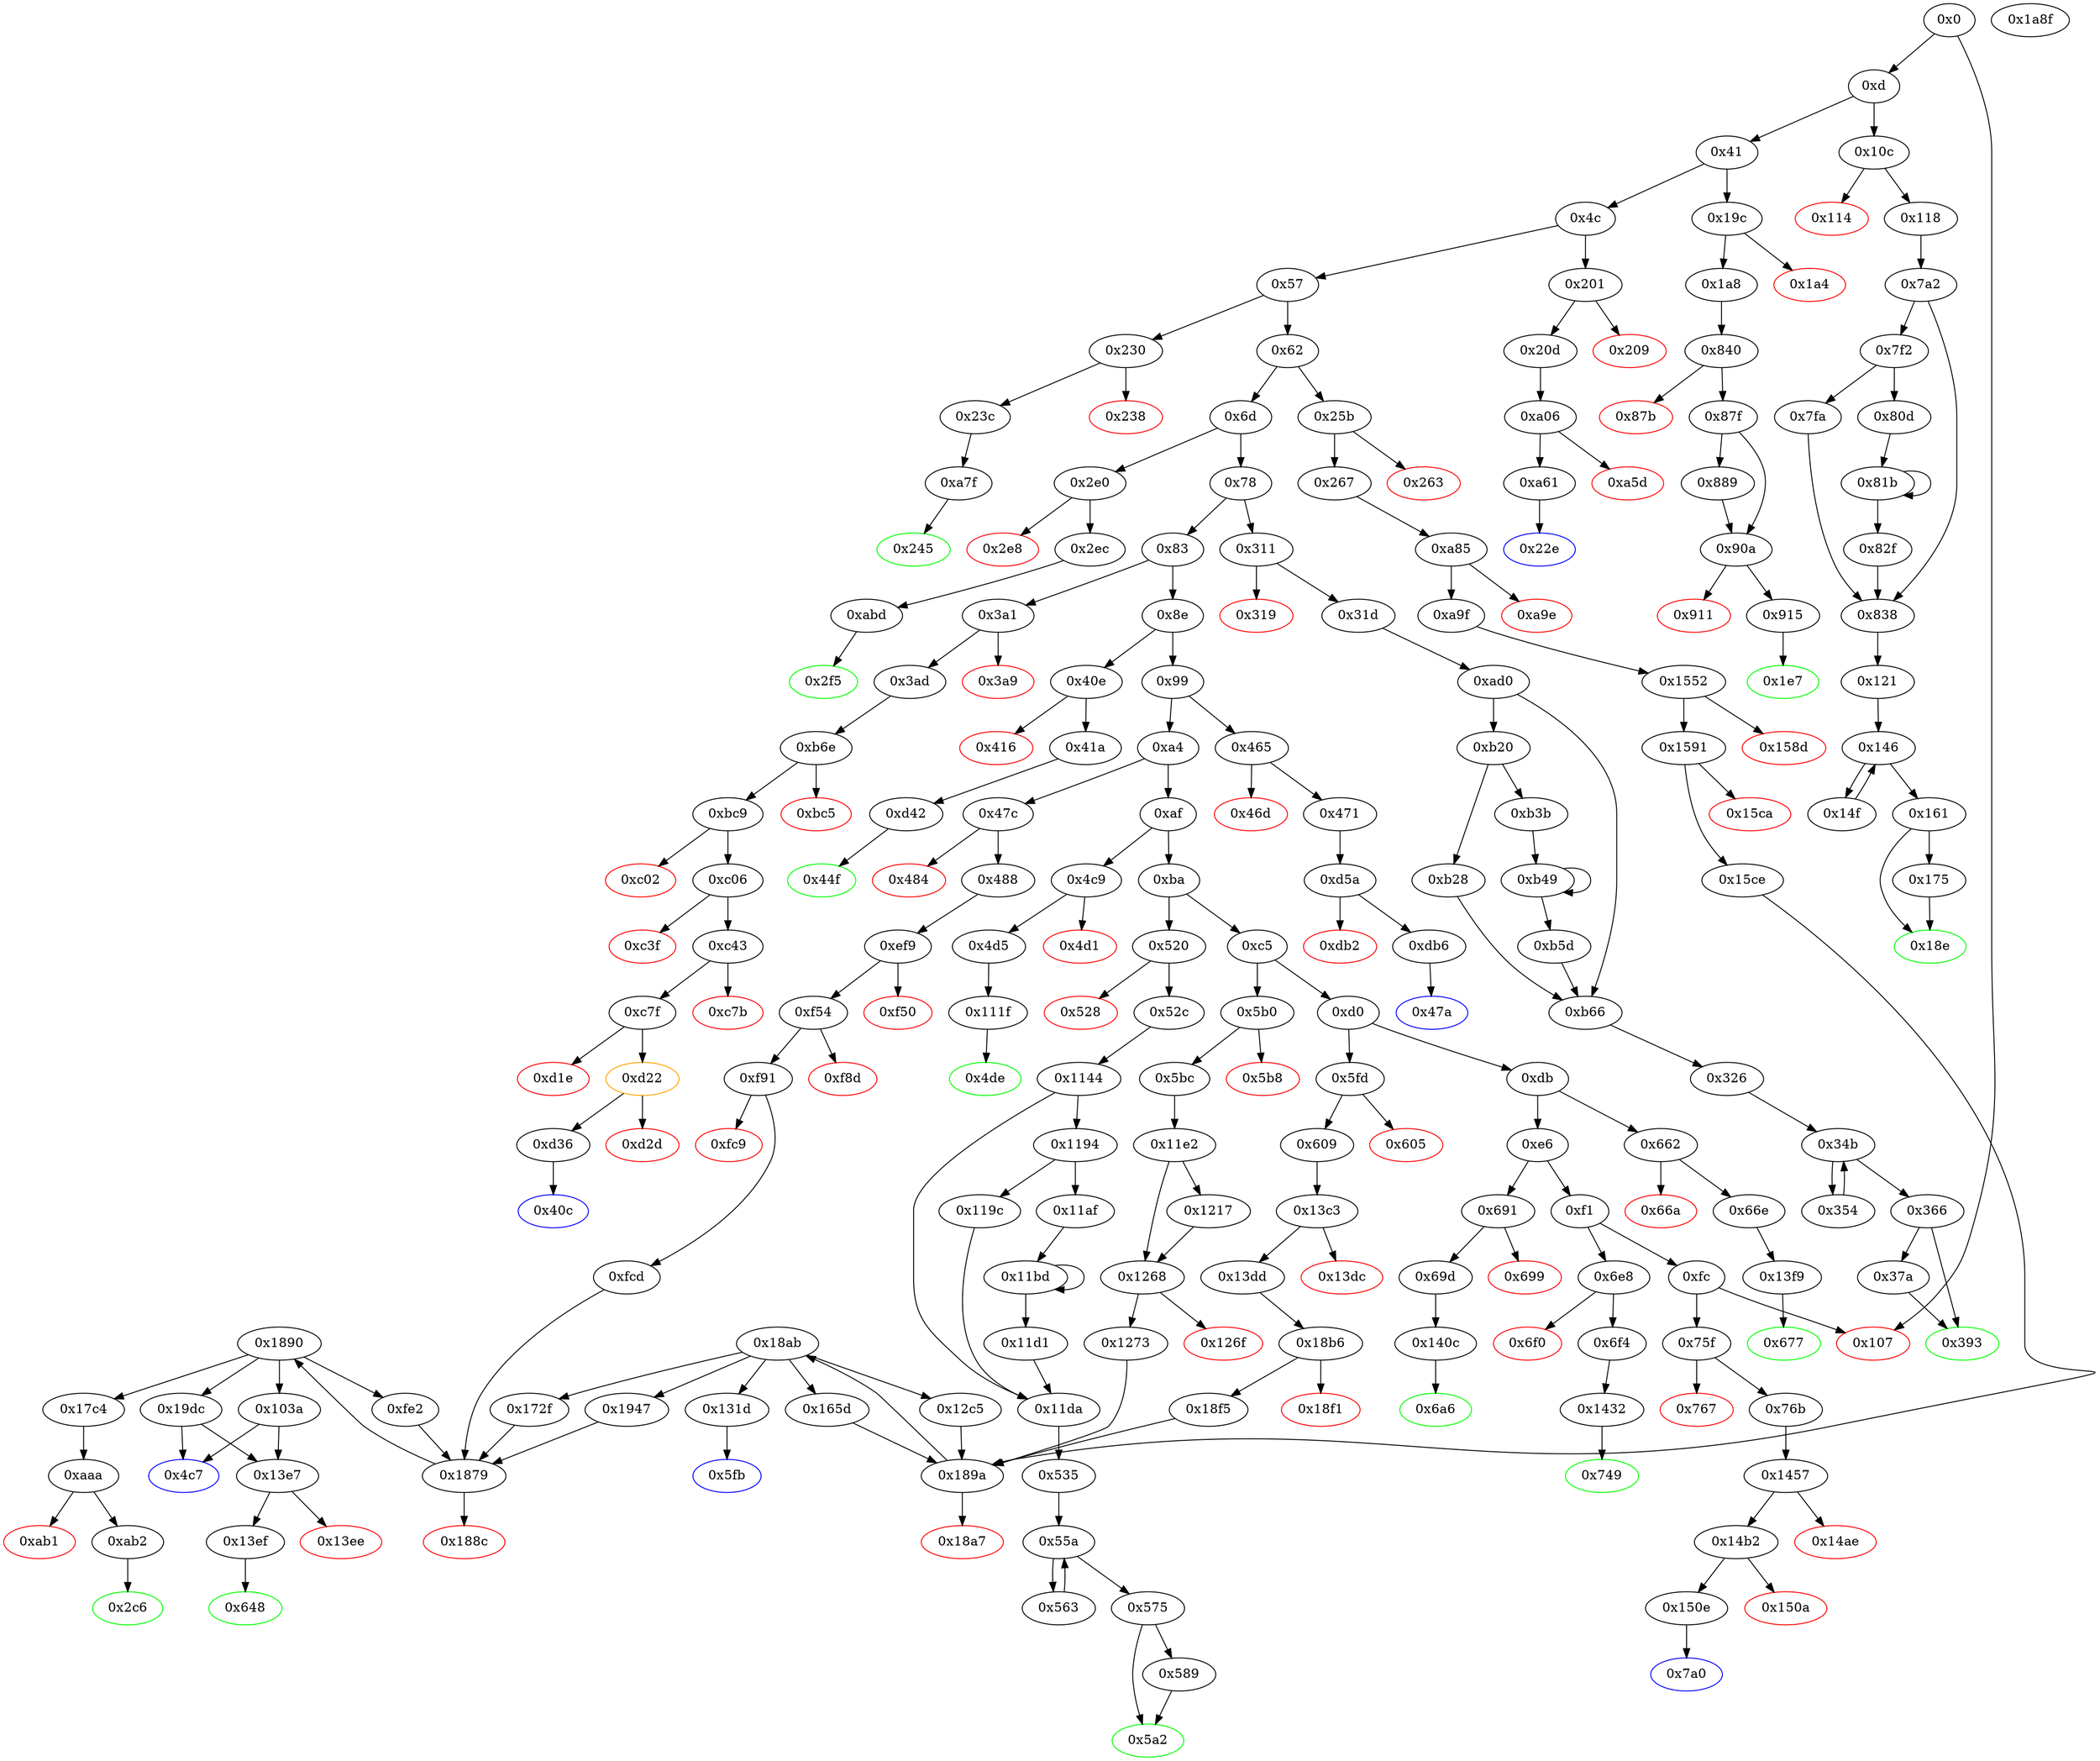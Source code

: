 digraph "" {
"0x103a" [fillcolor=white, id="0x103a", style=filled, tooltip="Block 0x103a\n[0x103a:0x111e]\n---\nPredecessors: [0x1890]\nSuccessors: [0x4c7, 0x13e7]\n---\n0x103a JUMPDEST\n0x103b PUSH1 0x6\n0x103d PUSH1 0x0\n0x103f DUP7\n0x1040 PUSH20 0xffffffffffffffffffffffffffffffffffffffff\n0x1055 AND\n0x1056 PUSH20 0xffffffffffffffffffffffffffffffffffffffff\n0x106b AND\n0x106c DUP2\n0x106d MSTORE\n0x106e PUSH1 0x20\n0x1070 ADD\n0x1071 SWAP1\n0x1072 DUP2\n0x1073 MSTORE\n0x1074 PUSH1 0x20\n0x1076 ADD\n0x1077 PUSH1 0x0\n0x1079 SHA3\n0x107a DUP2\n0x107b SWAP1\n0x107c SSTORE\n0x107d POP\n0x107e PUSH32 0x9386c90217c323f58030f9dadcbc938f807a940f4ff41cd4cead9562f5da7dc3\n0x109f DUP4\n0x10a0 PUSH1 0x40\n0x10a2 MLOAD\n0x10a3 DUP1\n0x10a4 DUP3\n0x10a5 DUP2\n0x10a6 MSTORE\n0x10a7 PUSH1 0x20\n0x10a9 ADD\n0x10aa SWAP2\n0x10ab POP\n0x10ac POP\n0x10ad PUSH1 0x40\n0x10af MLOAD\n0x10b0 DUP1\n0x10b1 SWAP2\n0x10b2 SUB\n0x10b3 SWAP1\n0x10b4 LOG1\n0x10b5 DUP4\n0x10b6 PUSH20 0xffffffffffffffffffffffffffffffffffffffff\n0x10cb AND\n0x10cc ADDRESS\n0x10cd PUSH20 0xffffffffffffffffffffffffffffffffffffffff\n0x10e2 AND\n0x10e3 PUSH32 0xddf252ad1be2c89b69c2b068fc378daa952ba7f163c4a11628f55a4df523b3ef\n0x1104 DUP6\n0x1105 PUSH1 0x40\n0x1107 MLOAD\n0x1108 DUP1\n0x1109 DUP3\n0x110a DUP2\n0x110b MSTORE\n0x110c PUSH1 0x20\n0x110e ADD\n0x110f SWAP2\n0x1110 POP\n0x1111 POP\n0x1112 PUSH1 0x40\n0x1114 MLOAD\n0x1115 DUP1\n0x1116 SWAP2\n0x1117 SUB\n0x1118 SWAP1\n0x1119 LOG3\n0x111a POP\n0x111b POP\n0x111c POP\n0x111d POP\n0x111e JUMP\n---\n0x103a: JUMPDEST \n0x103b: V1035 = 0x6\n0x103d: V1036 = 0x0\n0x1040: V1037 = 0xffffffffffffffffffffffffffffffffffffffff\n0x1055: V1038 = AND 0xffffffffffffffffffffffffffffffffffffffff S4\n0x1056: V1039 = 0xffffffffffffffffffffffffffffffffffffffff\n0x106b: V1040 = AND 0xffffffffffffffffffffffffffffffffffffffff V1038\n0x106d: M[0x0] = V1040\n0x106e: V1041 = 0x20\n0x1070: V1042 = ADD 0x20 0x0\n0x1073: M[0x20] = 0x6\n0x1074: V1043 = 0x20\n0x1076: V1044 = ADD 0x20 0x20\n0x1077: V1045 = 0x0\n0x1079: V1046 = SHA3 0x0 0x40\n0x107c: S[V1046] = S0\n0x107e: V1047 = 0x9386c90217c323f58030f9dadcbc938f807a940f4ff41cd4cead9562f5da7dc3\n0x10a0: V1048 = 0x40\n0x10a2: V1049 = M[0x40]\n0x10a6: M[V1049] = S3\n0x10a7: V1050 = 0x20\n0x10a9: V1051 = ADD 0x20 V1049\n0x10ad: V1052 = 0x40\n0x10af: V1053 = M[0x40]\n0x10b2: V1054 = SUB V1051 V1053\n0x10b4: LOG V1053 V1054 0x9386c90217c323f58030f9dadcbc938f807a940f4ff41cd4cead9562f5da7dc3\n0x10b6: V1055 = 0xffffffffffffffffffffffffffffffffffffffff\n0x10cb: V1056 = AND 0xffffffffffffffffffffffffffffffffffffffff S4\n0x10cc: V1057 = ADDRESS\n0x10cd: V1058 = 0xffffffffffffffffffffffffffffffffffffffff\n0x10e2: V1059 = AND 0xffffffffffffffffffffffffffffffffffffffff V1057\n0x10e3: V1060 = 0xddf252ad1be2c89b69c2b068fc378daa952ba7f163c4a11628f55a4df523b3ef\n0x1105: V1061 = 0x40\n0x1107: V1062 = M[0x40]\n0x110b: M[V1062] = S3\n0x110c: V1063 = 0x20\n0x110e: V1064 = ADD 0x20 V1062\n0x1112: V1065 = 0x40\n0x1114: V1066 = M[0x40]\n0x1117: V1067 = SUB V1064 V1066\n0x1119: LOG V1066 V1067 0xddf252ad1be2c89b69c2b068fc378daa952ba7f163c4a11628f55a4df523b3ef V1059 V1056\n0x111e: JUMP S5\n---\nEntry stack: [V11, 0x2c6, V185, S10, S9, S8, S7, S6, S5, S4, S3, S2, S1, S0]\nStack pops: 6\nStack additions: []\nExit stack: [V11, 0x2c6, V185, S10, S9, S8, S7, S6]\n\nDef sites:\nV11: {0xd.0x35}\n0x2c6: {0x267.0x269}\nV185: {0x267.0x28c}\nS10: {0xd.0x35, 0x267.0x2ac}\nS9: {0x609.0x60b, 0x267.0x2b6}\nS8: {0x609.0x62e, 0xa85.0xa86}\nS7: {0x609.0x638, 0xa9f.0xaa0}\nS6: {0x13c3.0x13c4, 0xd.0x35, 0x267.0x28c}\nS5: {0x488.0x48a, 0x13dd.0x13de, 0x267.0x2ac}\nS4: {0x609.0x62e, 0x488.0x4ad, 0x267.0x2b6}\nS3: {0x609.0x638, 0x488.0x4b7, 0x1552.0x1553}\nS2: {0x488.0x4ad, 0x267.0x28c, 0x18b6.0x18b7}\nS1: {0x609.0x62e, 0x488.0x4ad, 0x267.0x2ac}\nS0: {0x1879_0xfe2.0x187f, 0x1879_0xfcd.0x187f, 0x1879_0x1947.0x187f, 0x1879_0x172f.0x187f}\n"];
"0x1144" [fillcolor=white, id="0x1144", style=filled, tooltip="Block 0x1144\n[0x1144:0x1193]\n---\nPredecessors: [0x52c]\nSuccessors: [0x1194, 0x11da]\n---\n0x1144 JUMPDEST\n0x1145 PUSH1 0x3\n0x1147 DUP1\n0x1148 SLOAD\n0x1149 PUSH1 0x1\n0x114b DUP2\n0x114c PUSH1 0x1\n0x114e AND\n0x114f ISZERO\n0x1150 PUSH2 0x100\n0x1153 MUL\n0x1154 SUB\n0x1155 AND\n0x1156 PUSH1 0x2\n0x1158 SWAP1\n0x1159 DIV\n0x115a DUP1\n0x115b PUSH1 0x1f\n0x115d ADD\n0x115e PUSH1 0x20\n0x1160 DUP1\n0x1161 SWAP2\n0x1162 DIV\n0x1163 MUL\n0x1164 PUSH1 0x20\n0x1166 ADD\n0x1167 PUSH1 0x40\n0x1169 MLOAD\n0x116a SWAP1\n0x116b DUP2\n0x116c ADD\n0x116d PUSH1 0x40\n0x116f MSTORE\n0x1170 DUP1\n0x1171 SWAP3\n0x1172 SWAP2\n0x1173 SWAP1\n0x1174 DUP2\n0x1175 DUP2\n0x1176 MSTORE\n0x1177 PUSH1 0x20\n0x1179 ADD\n0x117a DUP3\n0x117b DUP1\n0x117c SLOAD\n0x117d PUSH1 0x1\n0x117f DUP2\n0x1180 PUSH1 0x1\n0x1182 AND\n0x1183 ISZERO\n0x1184 PUSH2 0x100\n0x1187 MUL\n0x1188 SUB\n0x1189 AND\n0x118a PUSH1 0x2\n0x118c SWAP1\n0x118d DIV\n0x118e DUP1\n0x118f ISZERO\n0x1190 PUSH2 0x11da\n0x1193 JUMPI\n---\n0x1144: JUMPDEST \n0x1145: V1075 = 0x3\n0x1148: V1076 = S[0x3]\n0x1149: V1077 = 0x1\n0x114c: V1078 = 0x1\n0x114e: V1079 = AND 0x1 V1076\n0x114f: V1080 = ISZERO V1079\n0x1150: V1081 = 0x100\n0x1153: V1082 = MUL 0x100 V1080\n0x1154: V1083 = SUB V1082 0x1\n0x1155: V1084 = AND V1083 V1076\n0x1156: V1085 = 0x2\n0x1159: V1086 = DIV V1084 0x2\n0x115b: V1087 = 0x1f\n0x115d: V1088 = ADD 0x1f V1086\n0x115e: V1089 = 0x20\n0x1162: V1090 = DIV V1088 0x20\n0x1163: V1091 = MUL V1090 0x20\n0x1164: V1092 = 0x20\n0x1166: V1093 = ADD 0x20 V1091\n0x1167: V1094 = 0x40\n0x1169: V1095 = M[0x40]\n0x116c: V1096 = ADD V1095 V1093\n0x116d: V1097 = 0x40\n0x116f: M[0x40] = V1096\n0x1176: M[V1095] = V1086\n0x1177: V1098 = 0x20\n0x1179: V1099 = ADD 0x20 V1095\n0x117c: V1100 = S[0x3]\n0x117d: V1101 = 0x1\n0x1180: V1102 = 0x1\n0x1182: V1103 = AND 0x1 V1100\n0x1183: V1104 = ISZERO V1103\n0x1184: V1105 = 0x100\n0x1187: V1106 = MUL 0x100 V1104\n0x1188: V1107 = SUB V1106 0x1\n0x1189: V1108 = AND V1107 V1100\n0x118a: V1109 = 0x2\n0x118d: V1110 = DIV V1108 0x2\n0x118f: V1111 = ISZERO V1110\n0x1190: V1112 = 0x11da\n0x1193: JUMPI 0x11da V1111\n---\nEntry stack: [V11, 0x535]\nStack pops: 0\nStack additions: [V1095, 0x3, V1086, V1099, 0x3, V1110]\nExit stack: [V11, 0x535, V1095, 0x3, V1086, V1099, 0x3, V1110]\n\nDef sites:\nV11: {0xd.0x35}\n0x535: {0x52c.0x52e}\n"];
"0x5b8" [color=red, fillcolor=white, id="0x5b8", style=filled, tooltip="Block 0x5b8\n[0x5b8:0x5bb]\n---\nPredecessors: [0x5b0]\nSuccessors: []\n---\n0x5b8 PUSH1 0x0\n0x5ba DUP1\n0x5bb REVERT\n---\n0x5b8: V408 = 0x0\n0x5bb: REVERT 0x0 0x0\n---\nEntry stack: [V11, V405]\nStack pops: 0\nStack additions: []\nExit stack: [V11, V405]\n\nDef sites:\nV11: {0xd.0x35}\nV405: {0x5b0.0x5b1}\n"];
"0x40e" [fillcolor=white, id="0x40e", style=filled, tooltip="Block 0x40e\n[0x40e:0x415]\n---\nPredecessors: [0x8e]\nSuccessors: [0x416, 0x41a]\n---\n0x40e JUMPDEST\n0x40f CALLVALUE\n0x410 DUP1\n0x411 ISZERO\n0x412 PUSH2 0x41a\n0x415 JUMPI\n---\n0x40e: JUMPDEST \n0x40f: V295 = CALLVALUE\n0x411: V296 = ISZERO V295\n0x412: V297 = 0x41a\n0x415: JUMPI 0x41a V296\n---\nEntry stack: [V11]\nStack pops: 0\nStack additions: [V295]\nExit stack: [V11, V295]\n\nDef sites:\nV11: {0xd.0x35}\n"];
"0x47c" [fillcolor=white, id="0x47c", style=filled, tooltip="Block 0x47c\n[0x47c:0x483]\n---\nPredecessors: [0xa4]\nSuccessors: [0x484, 0x488]\n---\n0x47c JUMPDEST\n0x47d CALLVALUE\n0x47e DUP1\n0x47f ISZERO\n0x480 PUSH2 0x488\n0x483 JUMPI\n---\n0x47c: JUMPDEST \n0x47d: V323 = CALLVALUE\n0x47f: V324 = ISZERO V323\n0x480: V325 = 0x488\n0x483: JUMPI 0x488 V324\n---\nEntry stack: [V11]\nStack pops: 0\nStack additions: [V323]\nExit stack: [V11, V323]\n\nDef sites:\nV11: {0xd.0x35}\n"];
"0xd0" [fillcolor=white, id="0xd0", style=filled, tooltip="Block 0xd0\n[0xd0:0xda]\n---\nPredecessors: [0xc5]\nSuccessors: [0xdb, 0x5fd]\n---\n0xd0 DUP1\n0xd1 PUSH4 0xa9059cbb\n0xd6 EQ\n0xd7 PUSH2 0x5fd\n0xda JUMPI\n---\n0xd1: V54 = 0xa9059cbb\n0xd6: V55 = EQ 0xa9059cbb V11\n0xd7: V56 = 0x5fd\n0xda: JUMPI 0x5fd V55\n---\nEntry stack: [V11]\nStack pops: 1\nStack additions: [S0]\nExit stack: [V11]\n\nDef sites:\nV11: {0xd.0x35}\n"];
"0x838" [fillcolor=white, id="0x838", style=filled, tooltip="Block 0x838\n[0x838:0x83f]\n---\nPredecessors: [0x7a2, 0x7fa, 0x82f]\nSuccessors: [0x121]\n---\n0x838 JUMPDEST\n0x839 POP\n0x83a POP\n0x83b POP\n0x83c POP\n0x83d POP\n0x83e DUP2\n0x83f JUMP\n---\n0x838: JUMPDEST \n0x83f: JUMP 0x121\n---\nEntry stack: [V11, 0x121, V548, 0x2, V539, S2, S1, S0]\nStack pops: 7\nStack additions: [S6, S5]\nExit stack: [V11, 0x121, V548]\n\nDef sites:\nV11: {0xd.0x35}\n0x121: {0x118.0x11a}\nV548: {0x7a2.0x7c7}\n0x2: {0x7a2.0x7a3}\nV539: {0x7a2.0x7b7}\nS2: {0x7fa.0x807, 0x7a2.0x7d7, 0x82f.0x836}\nS1: {0x81b.0x823, 0x7a2.0x7a3}\nS0: {0x7a2.0x7eb, 0x80d.0x80f}\n"];
"0x131d" [fillcolor=white, id="0x131d", style=filled, tooltip="Block 0x131d\n[0x131d:0x13c2]\n---\nPredecessors: [0x18ab]\nSuccessors: [0x5fb]\n---\n0x131d JUMPDEST\n0x131e PUSH1 0x5\n0x1320 DUP2\n0x1321 SWAP1\n0x1322 SSTORE\n0x1323 POP\n0x1324 ADDRESS\n0x1325 PUSH20 0xffffffffffffffffffffffffffffffffffffffff\n0x133a AND\n0x133b DUP3\n0x133c PUSH20 0xffffffffffffffffffffffffffffffffffffffff\n0x1351 AND\n0x1352 PUSH32 0xddf252ad1be2c89b69c2b068fc378daa952ba7f163c4a11628f55a4df523b3ef\n0x1373 DUP4\n0x1374 PUSH1 0x40\n0x1376 MLOAD\n0x1377 DUP1\n0x1378 DUP3\n0x1379 DUP2\n0x137a MSTORE\n0x137b PUSH1 0x20\n0x137d ADD\n0x137e SWAP2\n0x137f POP\n0x1380 POP\n0x1381 PUSH1 0x40\n0x1383 MLOAD\n0x1384 DUP1\n0x1385 SWAP2\n0x1386 SUB\n0x1387 SWAP1\n0x1388 LOG3\n0x1389 PUSH32 0x9a1b418bc061a5d80270261562e6986a35d995f8051145f277be16103abd3453\n0x13aa DUP2\n0x13ab PUSH1 0x40\n0x13ad MLOAD\n0x13ae DUP1\n0x13af DUP3\n0x13b0 DUP2\n0x13b1 MSTORE\n0x13b2 PUSH1 0x20\n0x13b4 ADD\n0x13b5 SWAP2\n0x13b6 POP\n0x13b7 POP\n0x13b8 PUSH1 0x40\n0x13ba MLOAD\n0x13bb DUP1\n0x13bc SWAP2\n0x13bd SUB\n0x13be SWAP1\n0x13bf LOG1\n0x13c0 POP\n0x13c1 POP\n0x13c2 JUMP\n---\n0x131d: JUMPDEST \n0x131e: V1198 = 0x5\n0x1322: S[0x5] = V1476\n0x1324: V1199 = ADDRESS\n0x1325: V1200 = 0xffffffffffffffffffffffffffffffffffffffff\n0x133a: V1201 = AND 0xffffffffffffffffffffffffffffffffffffffff V1199\n0x133c: V1202 = 0xffffffffffffffffffffffffffffffffffffffff\n0x1351: V1203 = AND 0xffffffffffffffffffffffffffffffffffffffff S2\n0x1352: V1204 = 0xddf252ad1be2c89b69c2b068fc378daa952ba7f163c4a11628f55a4df523b3ef\n0x1374: V1205 = 0x40\n0x1376: V1206 = M[0x40]\n0x137a: M[V1206] = S1\n0x137b: V1207 = 0x20\n0x137d: V1208 = ADD 0x20 V1206\n0x1381: V1209 = 0x40\n0x1383: V1210 = M[0x40]\n0x1386: V1211 = SUB V1208 V1210\n0x1388: LOG V1210 V1211 0xddf252ad1be2c89b69c2b068fc378daa952ba7f163c4a11628f55a4df523b3ef V1203 V1201\n0x1389: V1212 = 0x9a1b418bc061a5d80270261562e6986a35d995f8051145f277be16103abd3453\n0x13ab: V1213 = 0x40\n0x13ad: V1214 = M[0x40]\n0x13b1: M[V1214] = S1\n0x13b2: V1215 = 0x20\n0x13b4: V1216 = ADD 0x20 V1214\n0x13b8: V1217 = 0x40\n0x13ba: V1218 = M[0x40]\n0x13bd: V1219 = SUB V1216 V1218\n0x13bf: LOG V1218 V1219 0x9a1b418bc061a5d80270261562e6986a35d995f8051145f277be16103abd3453\n0x13c2: JUMP S3\n---\nEntry stack: [V11, 0x2c6, V185, S10, S9, S8, S7, S6, S5, S4, S3, S2, S1, V1476]\nStack pops: 4\nStack additions: []\nExit stack: [V11, 0x2c6, V185, S10, S9, S8, S7, S6, S5, S4]\n\nDef sites:\nV11: {0xd.0x35}\n0x2c6: {0x267.0x269}\nV185: {0x267.0x28c}\nS10: {0xd.0x35, 0x267.0x2ac}\nS9: {0x609.0x60b, 0x267.0x2b6}\nS8: {0x609.0x62e, 0xa85.0xa86}\nS7: {0x609.0x638, 0xa9f.0xaa0}\nS6: {0x13c3.0x13c4, 0x267.0x28c}\nS5: {0x13dd.0x13de, 0x267.0x2ac}\nS4: {0x609.0x62e, 0xd.0x35, 0x267.0x2b6}\nS3: {0x609.0x638, 0x1552.0x1553, 0x5bc.0x5be}\nS2: {0x5bc.0x5e1, 0x267.0x28c, 0x18b6.0x18b7}\nS1: {0x609.0x62e, 0x5bc.0x5eb, 0x267.0x2ac}\nV1476: {0x18ab.0x18ae}\n"];
"0x18a7" [color=red, fillcolor=white, id="0x18a7", style=filled, tooltip="Block 0x18a7\n[0x18a7:0x18aa]\n---\nPredecessors: [0x189a]\nSuccessors: []\n---\n0x18a7 PUSH1 0x0\n0x18a9 DUP1\n0x18aa REVERT\n---\n0x18a7: V1475 = 0x0\n0x18aa: REVERT 0x0 0x0\n---\nEntry stack: [V11, 0x2c6, V185, S13, S12, S11, S10, S9, S8, S7, S6, S5, S4, {0x12c5, 0x131d, 0x165d, 0x172f, 0x1947}, S2, S1, 0x0]\nStack pops: 0\nStack additions: []\nExit stack: [V11, 0x2c6, V185, S13, S12, S11, S10, S9, S8, S7, S6, S5, S4, {0x12c5, 0x131d, 0x165d, 0x172f, 0x1947}, S2, S1, 0x0]\n\nDef sites:\nV11: {0xd.0x35}\n0x2c6: {0x267.0x269}\nV185: {0x267.0x28c}\nS13: {0xd.0x35, 0x267.0x2ac}\nS12: {0x609.0x60b, 0x267.0x2b6}\nS11: {0x609.0x62e, 0xa85.0xa86}\nS10: {0x609.0x638, 0xa9f.0xaa0}\nS9: {0x13c3.0x13c4, 0x267.0x28c}\nS8: {0x13dd.0x13de, 0x267.0x2ac}\nS7: {0x609.0x62e, 0xd.0x35, 0x267.0x2b6}\nS6: {0x609.0x638, 0x1552.0x1553, 0x5bc.0x5be}\nS5: {0x5bc.0x5e1, 0x267.0x28c, 0x18b6.0x18b7}\nS4: {0x609.0x62e, 0x5bc.0x5eb, 0x267.0x2ac}\n{0x12c5, 0x131d, 0x165d, 0x172f, 0x1947}: {0x165d.0x16de, 0x1273.0x1274, 0x12c5.0x1309, 0x18f5.0x18f6, 0x15ce.0x15cf}\nS2: {0x165d.0x1721, 0x1273.0x12b7, 0x12c5.0x130f, 0x18f5.0x1939, 0x15ce.0x164f}\nS1: {0x609.0x62e, 0x609.0x638, 0xd.0x35, 0x5bc.0x5eb, 0x267.0x2b6, 0x267.0x2ac}\n0x0: {0x189a.0x189b}\n"];
"0x62" [fillcolor=white, id="0x62", style=filled, tooltip="Block 0x62\n[0x62:0x6c]\n---\nPredecessors: [0x57]\nSuccessors: [0x6d, 0x25b]\n---\n0x62 DUP1\n0x63 PUSH4 0x23b872dd\n0x68 EQ\n0x69 PUSH2 0x25b\n0x6c JUMPI\n---\n0x63: V24 = 0x23b872dd\n0x68: V25 = EQ 0x23b872dd V11\n0x69: V26 = 0x25b\n0x6c: JUMPI 0x25b V25\n---\nEntry stack: [V11]\nStack pops: 1\nStack additions: [S0]\nExit stack: [V11]\n\nDef sites:\nV11: {0xd.0x35}\n"];
"0xc5" [fillcolor=white, id="0xc5", style=filled, tooltip="Block 0xc5\n[0xc5:0xcf]\n---\nPredecessors: [0xba]\nSuccessors: [0xd0, 0x5b0]\n---\n0xc5 DUP1\n0xc6 PUSH4 0xa24835d1\n0xcb EQ\n0xcc PUSH2 0x5b0\n0xcf JUMPI\n---\n0xc6: V51 = 0xa24835d1\n0xcb: V52 = EQ 0xa24835d1 V11\n0xcc: V53 = 0x5b0\n0xcf: JUMPI 0x5b0 V52\n---\nEntry stack: [V11]\nStack pops: 1\nStack additions: [S0]\nExit stack: [V11]\n\nDef sites:\nV11: {0xd.0x35}\n"];
"0x78" [fillcolor=white, id="0x78", style=filled, tooltip="Block 0x78\n[0x78:0x82]\n---\nPredecessors: [0x6d]\nSuccessors: [0x83, 0x311]\n---\n0x78 DUP1\n0x79 PUSH4 0x54fd4d50\n0x7e EQ\n0x7f PUSH2 0x311\n0x82 JUMPI\n---\n0x79: V30 = 0x54fd4d50\n0x7e: V31 = EQ 0x54fd4d50 V11\n0x7f: V32 = 0x311\n0x82: JUMPI 0x311 V31\n---\nEntry stack: [V11]\nStack pops: 1\nStack additions: [S0]\nExit stack: [V11]\n\nDef sites:\nV11: {0xd.0x35}\n"];
"0x2f5" [color=green, fillcolor=white, id="0x2f5", style=filled, tooltip="Block 0x2f5\n[0x2f5:0x310]\n---\nPredecessors: [0xabd]\nSuccessors: []\n---\n0x2f5 JUMPDEST\n0x2f6 PUSH1 0x40\n0x2f8 MLOAD\n0x2f9 DUP1\n0x2fa DUP3\n0x2fb PUSH1 0xff\n0x2fd AND\n0x2fe PUSH1 0xff\n0x300 AND\n0x301 DUP2\n0x302 MSTORE\n0x303 PUSH1 0x20\n0x305 ADD\n0x306 SWAP2\n0x307 POP\n0x308 POP\n0x309 PUSH1 0x40\n0x30b MLOAD\n0x30c DUP1\n0x30d SWAP2\n0x30e SUB\n0x30f SWAP1\n0x310 RETURN\n---\n0x2f5: JUMPDEST \n0x2f6: V214 = 0x40\n0x2f8: V215 = M[0x40]\n0x2fb: V216 = 0xff\n0x2fd: V217 = AND 0xff V734\n0x2fe: V218 = 0xff\n0x300: V219 = AND 0xff V217\n0x302: M[V215] = V219\n0x303: V220 = 0x20\n0x305: V221 = ADD 0x20 V215\n0x309: V222 = 0x40\n0x30b: V223 = M[0x40]\n0x30e: V224 = SUB V221 V223\n0x310: RETURN V223 V224\n---\nEntry stack: [V11, 0x2f5, V734]\nStack pops: 1\nStack additions: []\nExit stack: [V11, 0x2f5]\n\nDef sites:\nV11: {0xd.0x35}\n0x2f5: {0x2ec.0x2ee}\nV734: {0xabd.0xacd}\n"];
"0xa85" [fillcolor=white, id="0xa85", style=filled, tooltip="Block 0xa85\n[0xa85:0xa9d]\n---\nPredecessors: [0x267]\nSuccessors: [0xa9e, 0xa9f]\n---\n0xa85 JUMPDEST\n0xa86 PUSH1 0x0\n0xa88 PUSH1 0x9\n0xa8a PUSH1 0x0\n0xa8c SWAP1\n0xa8d SLOAD\n0xa8e SWAP1\n0xa8f PUSH2 0x100\n0xa92 EXP\n0xa93 SWAP1\n0xa94 DIV\n0xa95 PUSH1 0xff\n0xa97 AND\n0xa98 ISZERO\n0xa99 ISZERO\n0xa9a PUSH2 0xa9f\n0xa9d JUMPI\n---\n0xa85: JUMPDEST \n0xa86: V709 = 0x0\n0xa88: V710 = 0x9\n0xa8a: V711 = 0x0\n0xa8d: V712 = S[0x9]\n0xa8f: V713 = 0x100\n0xa92: V714 = EXP 0x100 0x0\n0xa94: V715 = DIV V712 0x1\n0xa95: V716 = 0xff\n0xa97: V717 = AND 0xff V715\n0xa98: V718 = ISZERO V717\n0xa99: V719 = ISZERO V718\n0xa9a: V720 = 0xa9f\n0xa9d: JUMPI 0xa9f V719\n---\nEntry stack: [V11, 0x2c6, V185, V190, V193]\nStack pops: 0\nStack additions: [0x0]\nExit stack: [V11, 0x2c6, V185, V190, V193, 0x0]\n\nDef sites:\nV11: {0xd.0x35}\n0x2c6: {0x267.0x269}\nV185: {0x267.0x28c}\nV190: {0x267.0x2ac}\nV193: {0x267.0x2b6}\n"];
"0x326" [fillcolor=white, id="0x326", style=filled, tooltip="Block 0x326\n[0x326:0x34a]\n---\nPredecessors: [0xb66]\nSuccessors: [0x34b]\n---\n0x326 JUMPDEST\n0x327 PUSH1 0x40\n0x329 MLOAD\n0x32a DUP1\n0x32b DUP1\n0x32c PUSH1 0x20\n0x32e ADD\n0x32f DUP3\n0x330 DUP2\n0x331 SUB\n0x332 DUP3\n0x333 MSTORE\n0x334 DUP4\n0x335 DUP2\n0x336 DUP2\n0x337 MLOAD\n0x338 DUP2\n0x339 MSTORE\n0x33a PUSH1 0x20\n0x33c ADD\n0x33d SWAP2\n0x33e POP\n0x33f DUP1\n0x340 MLOAD\n0x341 SWAP1\n0x342 PUSH1 0x20\n0x344 ADD\n0x345 SWAP1\n0x346 DUP1\n0x347 DUP4\n0x348 DUP4\n0x349 PUSH1 0x0\n---\n0x326: JUMPDEST \n0x327: V231 = 0x40\n0x329: V232 = M[0x40]\n0x32c: V233 = 0x20\n0x32e: V234 = ADD 0x20 V232\n0x331: V235 = SUB V234 V232\n0x333: M[V232] = V235\n0x337: V236 = M[V755]\n0x339: M[V234] = V236\n0x33a: V237 = 0x20\n0x33c: V238 = ADD 0x20 V234\n0x340: V239 = M[V755]\n0x342: V240 = 0x20\n0x344: V241 = ADD 0x20 V755\n0x349: V242 = 0x0\n---\nEntry stack: [V11, 0x326, V755]\nStack pops: 1\nStack additions: [S0, V232, V232, V238, V241, V239, V239, V238, V241, 0x0]\nExit stack: [V11, 0x326, V755, V232, V232, V238, V241, V239, V239, V238, V241, 0x0]\n\nDef sites:\nV11: {0xd.0x35}\n0x326: {0x31d.0x31f}\nV755: {0xad0.0xaf5}\n"];
"0xfe2" [fillcolor=white, id="0xfe2", style=filled, tooltip="Block 0xfe2\n[0xfe2:0x1039]\n---\nPredecessors: [0x1890]\nSuccessors: [0x1879]\n---\n0xfe2 JUMPDEST\n0xfe3 PUSH1 0x5\n0xfe5 DUP2\n0xfe6 SWAP1\n0xfe7 SSTORE\n0xfe8 POP\n0xfe9 PUSH2 0x103a\n0xfec DUP4\n0xfed PUSH1 0x6\n0xfef PUSH1 0x0\n0xff1 DUP8\n0xff2 PUSH20 0xffffffffffffffffffffffffffffffffffffffff\n0x1007 AND\n0x1008 PUSH20 0xffffffffffffffffffffffffffffffffffffffff\n0x101d AND\n0x101e DUP2\n0x101f MSTORE\n0x1020 PUSH1 0x20\n0x1022 ADD\n0x1023 SWAP1\n0x1024 DUP2\n0x1025 MSTORE\n0x1026 PUSH1 0x20\n0x1028 ADD\n0x1029 PUSH1 0x0\n0x102b SHA3\n0x102c SLOAD\n0x102d PUSH2 0x1879\n0x1030 SWAP1\n0x1031 SWAP2\n0x1032 SWAP1\n0x1033 PUSH4 0xffffffff\n0x1038 AND\n0x1039 JUMP\n---\n0xfe2: JUMPDEST \n0xfe3: V1017 = 0x5\n0xfe7: S[0x5] = S0\n0xfe9: V1018 = 0x103a\n0xfed: V1019 = 0x6\n0xfef: V1020 = 0x0\n0xff2: V1021 = 0xffffffffffffffffffffffffffffffffffffffff\n0x1007: V1022 = AND 0xffffffffffffffffffffffffffffffffffffffff S4\n0x1008: V1023 = 0xffffffffffffffffffffffffffffffffffffffff\n0x101d: V1024 = AND 0xffffffffffffffffffffffffffffffffffffffff V1022\n0x101f: M[0x0] = V1024\n0x1020: V1025 = 0x20\n0x1022: V1026 = ADD 0x20 0x0\n0x1025: M[0x20] = 0x6\n0x1026: V1027 = 0x20\n0x1028: V1028 = ADD 0x20 0x20\n0x1029: V1029 = 0x0\n0x102b: V1030 = SHA3 0x0 0x40\n0x102c: V1031 = S[V1030]\n0x102d: V1032 = 0x1879\n0x1033: V1033 = 0xffffffff\n0x1038: V1034 = AND 0xffffffff 0x1879\n0x1039: JUMP 0x1879\n---\nEntry stack: [V11, 0x2c6, V185, S10, S9, S8, S7, S6, S5, S4, S3, S2, S1, S0]\nStack pops: 5\nStack additions: [S4, S3, S2, S1, 0x103a, V1031, S3]\nExit stack: [V11, 0x2c6, V185, S10, S9, S8, S7, S6, S5, S4, S3, S2, S1, 0x103a, V1031, S3]\n\nDef sites:\nV11: {0xd.0x35}\n0x2c6: {0x267.0x269}\nV185: {0x267.0x28c}\nS10: {0xd.0x35, 0x267.0x2ac}\nS9: {0x609.0x60b, 0x267.0x2b6}\nS8: {0x609.0x62e, 0xa85.0xa86}\nS7: {0x609.0x638, 0xa9f.0xaa0}\nS6: {0x13c3.0x13c4, 0xd.0x35, 0x267.0x28c}\nS5: {0x488.0x48a, 0x13dd.0x13de, 0x267.0x2ac}\nS4: {0x609.0x62e, 0x488.0x4ad, 0x267.0x2b6}\nS3: {0x609.0x638, 0x488.0x4b7, 0x1552.0x1553}\nS2: {0x488.0x4ad, 0x267.0x28c, 0x18b6.0x18b7}\nS1: {0x609.0x62e, 0x488.0x4ad, 0x267.0x2ac}\nS0: {0x1879_0xfe2.0x187f, 0x1879_0xfcd.0x187f, 0x1879_0x1947.0x187f, 0x1879_0x172f.0x187f}\n"];
"0x8e" [fillcolor=white, id="0x8e", style=filled, tooltip="Block 0x8e\n[0x8e:0x98]\n---\nPredecessors: [0x83]\nSuccessors: [0x99, 0x40e]\n---\n0x8e DUP1\n0x8f PUSH4 0x70a08231\n0x94 EQ\n0x95 PUSH2 0x40e\n0x98 JUMPI\n---\n0x8f: V36 = 0x70a08231\n0x94: V37 = EQ 0x70a08231 V11\n0x95: V38 = 0x40e\n0x98: JUMPI 0x40e V37\n---\nEntry stack: [V11]\nStack pops: 1\nStack additions: [S0]\nExit stack: [V11]\n\nDef sites:\nV11: {0xd.0x35}\n"];
"0xf50" [color=red, fillcolor=white, id="0xf50", style=filled, tooltip="Block 0xf50\n[0xf50:0xf53]\n---\nPredecessors: [0xef9]\nSuccessors: []\n---\n0xf50 PUSH1 0x0\n0xf52 DUP1\n0xf53 REVERT\n---\n0xf50: V988 = 0x0\n0xf53: REVERT 0x0 0x0\n---\nEntry stack: [V11, 0x4c7, V334, V337]\nStack pops: 0\nStack additions: []\nExit stack: [V11, 0x4c7, V334, V337]\n\nDef sites:\nV11: {0xd.0x35}\n0x4c7: {0x488.0x48a}\nV334: {0x488.0x4ad}\nV337: {0x488.0x4b7}\n"];
"0x126f" [color=red, fillcolor=white, id="0x126f", style=filled, tooltip="Block 0x126f\n[0x126f:0x1272]\n---\nPredecessors: [0x1268]\nSuccessors: []\n---\n0x126f PUSH1 0x0\n0x1271 DUP1\n0x1272 REVERT\n---\n0x126f: V1162 = 0x0\n0x1272: REVERT 0x0 0x0\n---\nEntry stack: [V11, 0x5fb, V416, V419]\nStack pops: 0\nStack additions: []\nExit stack: [V11, 0x5fb, V416, V419]\n\nDef sites:\nV11: {0xd.0x35}\n0x5fb: {0x5bc.0x5be}\nV416: {0x5bc.0x5e1}\nV419: {0x5bc.0x5eb}\n"];
"0x107" [color=red, fillcolor=white, id="0x107", style=filled, tooltip="Block 0x107\n[0x107:0x10b]\n---\nPredecessors: [0x0, 0xfc]\nSuccessors: []\n---\n0x107 JUMPDEST\n0x108 PUSH1 0x0\n0x10a DUP1\n0x10b REVERT\n---\n0x107: JUMPDEST \n0x108: V69 = 0x0\n0x10b: REVERT 0x0 0x0\n---\nEntry stack: [V11]\nStack pops: 0\nStack additions: []\nExit stack: [V11]\n\nDef sites:\nV11: {0xd.0x35}\n"];
"0x18e" [color=green, fillcolor=white, id="0x18e", style=filled, tooltip="Block 0x18e\n[0x18e:0x19b]\n---\nPredecessors: [0x161, 0x175]\nSuccessors: []\n---\n0x18e JUMPDEST\n0x18f POP\n0x190 SWAP3\n0x191 POP\n0x192 POP\n0x193 POP\n0x194 PUSH1 0x40\n0x196 MLOAD\n0x197 DUP1\n0x198 SWAP2\n0x199 SUB\n0x19a SWAP1\n0x19b RETURN\n---\n0x18e: JUMPDEST \n0x194: V114 = 0x40\n0x196: V115 = M[0x40]\n0x199: V116 = SUB S1 V115\n0x19b: RETURN V115 V116\n---\nEntry stack: [V11, 0x121, V548, V77, V77, S1, V99]\nStack pops: 5\nStack additions: []\nExit stack: [V11, 0x121]\n\nDef sites:\nV11: {0xd.0x35}\n0x121: {0x118.0x11a}\nV548: {0x7a2.0x7c7}\nV77: {0x121.0x124}\nV77: {0x121.0x124}\nS1: {0x161.0x16a, 0x175.0x18b}\nV99: {0x161.0x16e}\n"];
"0x1a8" [fillcolor=white, id="0x1a8", style=filled, tooltip="Block 0x1a8\n[0x1a8:0x1e6]\n---\nPredecessors: [0x19c]\nSuccessors: [0x840]\n---\n0x1a8 JUMPDEST\n0x1a9 POP\n0x1aa PUSH2 0x1e7\n0x1ad PUSH1 0x4\n0x1af DUP1\n0x1b0 CALLDATASIZE\n0x1b1 SUB\n0x1b2 DUP2\n0x1b3 ADD\n0x1b4 SWAP1\n0x1b5 DUP1\n0x1b6 DUP1\n0x1b7 CALLDATALOAD\n0x1b8 PUSH20 0xffffffffffffffffffffffffffffffffffffffff\n0x1cd AND\n0x1ce SWAP1\n0x1cf PUSH1 0x20\n0x1d1 ADD\n0x1d2 SWAP1\n0x1d3 SWAP3\n0x1d4 SWAP2\n0x1d5 SWAP1\n0x1d6 DUP1\n0x1d7 CALLDATALOAD\n0x1d8 SWAP1\n0x1d9 PUSH1 0x20\n0x1db ADD\n0x1dc SWAP1\n0x1dd SWAP3\n0x1de SWAP2\n0x1df SWAP1\n0x1e0 POP\n0x1e1 POP\n0x1e2 POP\n0x1e3 PUSH2 0x840\n0x1e6 JUMP\n---\n0x1a8: JUMPDEST \n0x1aa: V121 = 0x1e7\n0x1ad: V122 = 0x4\n0x1b0: V123 = CALLDATASIZE\n0x1b1: V124 = SUB V123 0x4\n0x1b3: V125 = ADD 0x4 V124\n0x1b7: V126 = CALLDATALOAD 0x4\n0x1b8: V127 = 0xffffffffffffffffffffffffffffffffffffffff\n0x1cd: V128 = AND 0xffffffffffffffffffffffffffffffffffffffff V126\n0x1cf: V129 = 0x20\n0x1d1: V130 = ADD 0x20 0x4\n0x1d7: V131 = CALLDATALOAD 0x24\n0x1d9: V132 = 0x20\n0x1db: V133 = ADD 0x20 0x24\n0x1e3: V134 = 0x840\n0x1e6: JUMP 0x840\n---\nEntry stack: [V11, V117]\nStack pops: 1\nStack additions: [0x1e7, V128, V131]\nExit stack: [V11, 0x1e7, V128, V131]\n\nDef sites:\nV11: {0xd.0x35}\nV117: {0x19c.0x19d}\n"];
"0x1552" [fillcolor=white, id="0x1552", style=filled, tooltip="Block 0x1552\n[0x1552:0x158c]\n---\nPredecessors: [0xa9f]\nSuccessors: [0x158d, 0x1591]\n---\n0x1552 JUMPDEST\n0x1553 PUSH1 0x0\n0x1555 DUP4\n0x1556 PUSH1 0x0\n0x1558 PUSH20 0xffffffffffffffffffffffffffffffffffffffff\n0x156d AND\n0x156e DUP2\n0x156f PUSH20 0xffffffffffffffffffffffffffffffffffffffff\n0x1584 AND\n0x1585 EQ\n0x1586 ISZERO\n0x1587 ISZERO\n0x1588 ISZERO\n0x1589 PUSH2 0x1591\n0x158c JUMPI\n---\n0x1552: JUMPDEST \n0x1553: V1314 = 0x0\n0x1556: V1315 = 0x0\n0x1558: V1316 = 0xffffffffffffffffffffffffffffffffffffffff\n0x156d: V1317 = AND 0xffffffffffffffffffffffffffffffffffffffff 0x0\n0x156f: V1318 = 0xffffffffffffffffffffffffffffffffffffffff\n0x1584: V1319 = AND 0xffffffffffffffffffffffffffffffffffffffff V185\n0x1585: V1320 = EQ V1319 0x0\n0x1586: V1321 = ISZERO V1320\n0x1587: V1322 = ISZERO V1321\n0x1588: V1323 = ISZERO V1322\n0x1589: V1324 = 0x1591\n0x158c: JUMPI 0x1591 V1323\n---\nEntry stack: [V11, 0x2c6, V185, V190, V193, 0x0, 0xaaa, V185, V190, V193]\nStack pops: 3\nStack additions: [S2, S1, S0, 0x0, S2]\nExit stack: [V11, 0x2c6, V185, V190, V193, 0x0, 0xaaa, V185, V190, V193, 0x0, V185]\n\nDef sites:\nV11: {0xd.0x35}\n0x2c6: {0x267.0x269}\nV185: {0x267.0x28c}\nV190: {0x267.0x2ac}\nV193: {0x267.0x2b6}\n0x0: {0xa85.0xa86}\n0xaaa: {0xa9f.0xaa0}\nV185: {0x267.0x28c}\nV190: {0x267.0x2ac}\nV193: {0x267.0x2b6}\n"];
"0x1a4" [color=red, fillcolor=white, id="0x1a4", style=filled, tooltip="Block 0x1a4\n[0x1a4:0x1a7]\n---\nPredecessors: [0x19c]\nSuccessors: []\n---\n0x1a4 PUSH1 0x0\n0x1a6 DUP1\n0x1a7 REVERT\n---\n0x1a4: V120 = 0x0\n0x1a7: REVERT 0x0 0x0\n---\nEntry stack: [V11, V117]\nStack pops: 0\nStack additions: []\nExit stack: [V11, V117]\n\nDef sites:\nV11: {0xd.0x35}\nV117: {0x19c.0x19d}\n"];
"0xef9" [fillcolor=white, id="0xef9", style=filled, tooltip="Block 0xef9\n[0xef9:0xf4f]\n---\nPredecessors: [0x488]\nSuccessors: [0xf50, 0xf54]\n---\n0xef9 JUMPDEST\n0xefa PUSH1 0x0\n0xefc DUP1\n0xefd SWAP1\n0xefe SLOAD\n0xeff SWAP1\n0xf00 PUSH2 0x100\n0xf03 EXP\n0xf04 SWAP1\n0xf05 DIV\n0xf06 PUSH20 0xffffffffffffffffffffffffffffffffffffffff\n0xf1b AND\n0xf1c PUSH20 0xffffffffffffffffffffffffffffffffffffffff\n0xf31 AND\n0xf32 CALLER\n0xf33 PUSH20 0xffffffffffffffffffffffffffffffffffffffff\n0xf48 AND\n0xf49 EQ\n0xf4a ISZERO\n0xf4b ISZERO\n0xf4c PUSH2 0xf54\n0xf4f JUMPI\n---\n0xef9: JUMPDEST \n0xefa: V972 = 0x0\n0xefe: V973 = S[0x0]\n0xf00: V974 = 0x100\n0xf03: V975 = EXP 0x100 0x0\n0xf05: V976 = DIV V973 0x1\n0xf06: V977 = 0xffffffffffffffffffffffffffffffffffffffff\n0xf1b: V978 = AND 0xffffffffffffffffffffffffffffffffffffffff V976\n0xf1c: V979 = 0xffffffffffffffffffffffffffffffffffffffff\n0xf31: V980 = AND 0xffffffffffffffffffffffffffffffffffffffff V978\n0xf32: V981 = CALLER\n0xf33: V982 = 0xffffffffffffffffffffffffffffffffffffffff\n0xf48: V983 = AND 0xffffffffffffffffffffffffffffffffffffffff V981\n0xf49: V984 = EQ V983 V980\n0xf4a: V985 = ISZERO V984\n0xf4b: V986 = ISZERO V985\n0xf4c: V987 = 0xf54\n0xf4f: JUMPI 0xf54 V986\n---\nEntry stack: [V11, 0x4c7, V334, V337]\nStack pops: 0\nStack additions: []\nExit stack: [V11, 0x4c7, V334, V337]\n\nDef sites:\nV11: {0xd.0x35}\n0x4c7: {0x488.0x48a}\nV334: {0x488.0x4ad}\nV337: {0x488.0x4b7}\n"];
"0x263" [color=red, fillcolor=white, id="0x263", style=filled, tooltip="Block 0x263\n[0x263:0x266]\n---\nPredecessors: [0x25b]\nSuccessors: []\n---\n0x263 PUSH1 0x0\n0x265 DUP1\n0x266 REVERT\n---\n0x263: V177 = 0x0\n0x266: REVERT 0x0 0x0\n---\nEntry stack: [V11, V174]\nStack pops: 0\nStack additions: []\nExit stack: [V11, V174]\n\nDef sites:\nV11: {0xd.0x35}\nV174: {0x25b.0x25c}\n"];
"0xc7b" [color=red, fillcolor=white, id="0xc7b", style=filled, tooltip="Block 0xc7b\n[0xc7b:0xc7e]\n---\nPredecessors: [0xc43]\nSuccessors: []\n---\n0xc7b PUSH1 0x0\n0xc7d DUP1\n0xc7e REVERT\n---\n0xc7b: V848 = 0x0\n0xc7e: REVERT 0x0 0x0\n---\nEntry stack: [V11, 0x40c, V283, V288, V291, V283, V288, V288]\nStack pops: 0\nStack additions: []\nExit stack: [V11, 0x40c, V283, V288, V291, V283, V288, V288]\n\nDef sites:\nV11: {0xd.0x35}\n0x40c: {0x3ad.0x3af}\nV283: {0x3ad.0x3d2}\nV288: {0x3ad.0x3f2}\nV291: {0x3ad.0x3fc}\nV283: {0x3ad.0x3d2}\nV288: {0x3ad.0x3f2}\nV288: {0x3ad.0x3f2}\n"];
"0xbc5" [color=red, fillcolor=white, id="0xbc5", style=filled, tooltip="Block 0xbc5\n[0xbc5:0xbc8]\n---\nPredecessors: [0xb6e]\nSuccessors: []\n---\n0xbc5 PUSH1 0x0\n0xbc7 DUP1\n0xbc8 REVERT\n---\n0xbc5: V815 = 0x0\n0xbc8: REVERT 0x0 0x0\n---\nEntry stack: [V11, 0x40c, V283, V288, V291]\nStack pops: 0\nStack additions: []\nExit stack: [V11, 0x40c, V283, V288, V291]\n\nDef sites:\nV11: {0xd.0x35}\n0x40c: {0x3ad.0x3af}\nV283: {0x3ad.0x3d2}\nV288: {0x3ad.0x3f2}\nV291: {0x3ad.0x3fc}\n"];
"0x83" [fillcolor=white, id="0x83", style=filled, tooltip="Block 0x83\n[0x83:0x8d]\n---\nPredecessors: [0x78]\nSuccessors: [0x8e, 0x3a1]\n---\n0x83 DUP1\n0x84 PUSH4 0x5e35359e\n0x89 EQ\n0x8a PUSH2 0x3a1\n0x8d JUMPI\n---\n0x84: V33 = 0x5e35359e\n0x89: V34 = EQ 0x5e35359e V11\n0x8a: V35 = 0x3a1\n0x8d: JUMPI 0x3a1 V34\n---\nEntry stack: [V11]\nStack pops: 1\nStack additions: [S0]\nExit stack: [V11]\n\nDef sites:\nV11: {0xd.0x35}\n"];
"0x416" [color=red, fillcolor=white, id="0x416", style=filled, tooltip="Block 0x416\n[0x416:0x419]\n---\nPredecessors: [0x40e]\nSuccessors: []\n---\n0x416 PUSH1 0x0\n0x418 DUP1\n0x419 REVERT\n---\n0x416: V298 = 0x0\n0x419: REVERT 0x0 0x0\n---\nEntry stack: [V11, V295]\nStack pops: 0\nStack additions: []\nExit stack: [V11, V295]\n\nDef sites:\nV11: {0xd.0x35}\nV295: {0x40e.0x40f}\n"];
"0x66e" [fillcolor=white, id="0x66e", style=filled, tooltip="Block 0x66e\n[0x66e:0x676]\n---\nPredecessors: [0x662]\nSuccessors: [0x13f9]\n---\n0x66e JUMPDEST\n0x66f POP\n0x670 PUSH2 0x677\n0x673 PUSH2 0x13f9\n0x676 JUMP\n---\n0x66e: JUMPDEST \n0x670: V456 = 0x677\n0x673: V457 = 0x13f9\n0x676: JUMP 0x13f9\n---\nEntry stack: [V11, V452]\nStack pops: 1\nStack additions: [0x677]\nExit stack: [V11, 0x677]\n\nDef sites:\nV11: {0xd.0x35}\nV452: {0x662.0x663}\n"];
"0x47a" [color=blue, fillcolor=white, id="0x47a", style=filled, tooltip="Block 0x47a\n[0x47a:0x47b]\n---\nPredecessors: [0xdb6]\nSuccessors: []\n---\n0x47a JUMPDEST\n0x47b STOP\n---\n0x47a: JUMPDEST \n0x47b: STOP \n---\nEntry stack: [V11]\nStack pops: 0\nStack additions: []\nExit stack: [V11]\n\nDef sites:\nV11: {0xd.0x35}\n"];
"0x119c" [fillcolor=white, id="0x119c", style=filled, tooltip="Block 0x119c\n[0x119c:0x11ae]\n---\nPredecessors: [0x1194]\nSuccessors: [0x11da]\n---\n0x119c PUSH2 0x100\n0x119f DUP1\n0x11a0 DUP4\n0x11a1 SLOAD\n0x11a2 DIV\n0x11a3 MUL\n0x11a4 DUP4\n0x11a5 MSTORE\n0x11a6 SWAP2\n0x11a7 PUSH1 0x20\n0x11a9 ADD\n0x11aa SWAP2\n0x11ab PUSH2 0x11da\n0x11ae JUMP\n---\n0x119c: V1116 = 0x100\n0x11a1: V1117 = S[0x3]\n0x11a2: V1118 = DIV V1117 0x100\n0x11a3: V1119 = MUL V1118 0x100\n0x11a5: M[V1099] = V1119\n0x11a7: V1120 = 0x20\n0x11a9: V1121 = ADD 0x20 V1099\n0x11ab: V1122 = 0x11da\n0x11ae: JUMP 0x11da\n---\nEntry stack: [V11, 0x535, V1095, 0x3, V1086, V1099, 0x3, V1110]\nStack pops: 3\nStack additions: [V1121, S1, S0]\nExit stack: [V11, 0x535, V1095, 0x3, V1086, V1121, 0x3, V1110]\n\nDef sites:\nV11: {0xd.0x35}\n0x535: {0x52c.0x52e}\nV1095: {0x1144.0x1169}\n0x3: {0x1144.0x1145}\nV1086: {0x1144.0x1159}\nV1099: {0x1144.0x1179}\n0x3: {0x1144.0x1145}\nV1110: {0x1144.0x118d}\n"];
"0x34b" [fillcolor=white, id="0x34b", style=filled, tooltip="Block 0x34b\n[0x34b:0x353]\n---\nPredecessors: [0x326, 0x354]\nSuccessors: [0x354, 0x366]\n---\n0x34b JUMPDEST\n0x34c DUP4\n0x34d DUP2\n0x34e LT\n0x34f ISZERO\n0x350 PUSH2 0x366\n0x353 JUMPI\n---\n0x34b: JUMPDEST \n0x34e: V243 = LT S0 V239\n0x34f: V244 = ISZERO V243\n0x350: V245 = 0x366\n0x353: JUMPI 0x366 V244\n---\nEntry stack: [V11, 0x326, V755, V232, V232, V238, V241, V239, V239, V238, V241, S0]\nStack pops: 4\nStack additions: [S3, S2, S1, S0]\nExit stack: [V11, 0x326, V755, V232, V232, V238, V241, V239, V239, V238, V241, S0]\n\nDef sites:\nV11: {0xd.0x35}\n0x326: {0x31d.0x31f}\nV755: {0xad0.0xaf5}\nV232: {0x326.0x329}\nV232: {0x326.0x329}\nV238: {0x326.0x33c}\nV241: {0x326.0x344}\nV239: {0x326.0x340}\nV239: {0x326.0x340}\nV238: {0x326.0x33c}\nV241: {0x326.0x344}\nS0: {0x354.0x35f, 0x326.0x349}\n"];
"0x4d5" [fillcolor=white, id="0x4d5", style=filled, tooltip="Block 0x4d5\n[0x4d5:0x4dd]\n---\nPredecessors: [0x4c9]\nSuccessors: [0x111f]\n---\n0x4d5 JUMPDEST\n0x4d6 POP\n0x4d7 PUSH2 0x4de\n0x4da PUSH2 0x111f\n0x4dd JUMP\n---\n0x4d5: JUMPDEST \n0x4d7: V345 = 0x4de\n0x4da: V346 = 0x111f\n0x4dd: JUMP 0x111f\n---\nEntry stack: [V11, V341]\nStack pops: 1\nStack additions: [0x4de]\nExit stack: [V11, 0x4de]\n\nDef sites:\nV11: {0xd.0x35}\nV341: {0x4c9.0x4ca}\n"];
"0x535" [fillcolor=white, id="0x535", style=filled, tooltip="Block 0x535\n[0x535:0x559]\n---\nPredecessors: [0x11da]\nSuccessors: [0x55a]\n---\n0x535 JUMPDEST\n0x536 PUSH1 0x40\n0x538 MLOAD\n0x539 DUP1\n0x53a DUP1\n0x53b PUSH1 0x20\n0x53d ADD\n0x53e DUP3\n0x53f DUP2\n0x540 SUB\n0x541 DUP3\n0x542 MSTORE\n0x543 DUP4\n0x544 DUP2\n0x545 DUP2\n0x546 MLOAD\n0x547 DUP2\n0x548 MSTORE\n0x549 PUSH1 0x20\n0x54b ADD\n0x54c SWAP2\n0x54d POP\n0x54e DUP1\n0x54f MLOAD\n0x550 SWAP1\n0x551 PUSH1 0x20\n0x553 ADD\n0x554 SWAP1\n0x555 DUP1\n0x556 DUP4\n0x557 DUP4\n0x558 PUSH1 0x0\n---\n0x535: JUMPDEST \n0x536: V364 = 0x40\n0x538: V365 = M[0x40]\n0x53b: V366 = 0x20\n0x53d: V367 = ADD 0x20 V365\n0x540: V368 = SUB V367 V365\n0x542: M[V365] = V368\n0x546: V369 = M[V1095]\n0x548: M[V367] = V369\n0x549: V370 = 0x20\n0x54b: V371 = ADD 0x20 V367\n0x54f: V372 = M[V1095]\n0x551: V373 = 0x20\n0x553: V374 = ADD 0x20 V1095\n0x558: V375 = 0x0\n---\nEntry stack: [V11, 0x535, V1095]\nStack pops: 1\nStack additions: [S0, V365, V365, V371, V374, V372, V372, V371, V374, 0x0]\nExit stack: [V11, 0x535, V1095, V365, V365, V371, V374, V372, V372, V371, V374, 0x0]\n\nDef sites:\nV11: {0xd.0x35}\n0x535: {0x52c.0x52e}\nV1095: {0x1144.0x1169}\n"];
"0x114" [color=red, fillcolor=white, id="0x114", style=filled, tooltip="Block 0x114\n[0x114:0x117]\n---\nPredecessors: [0x10c]\nSuccessors: []\n---\n0x114 PUSH1 0x0\n0x116 DUP1\n0x117 REVERT\n---\n0x114: V73 = 0x0\n0x117: REVERT 0x0 0x0\n---\nEntry stack: [V11, V70]\nStack pops: 0\nStack additions: []\nExit stack: [V11, V70]\n\nDef sites:\nV11: {0xd.0x35}\nV70: {0x10c.0x10d}\n"];
"0x90a" [fillcolor=white, id="0x90a", style=filled, tooltip="Block 0x90a\n[0x90a:0x910]\n---\nPredecessors: [0x87f, 0x889]\nSuccessors: [0x911, 0x915]\n---\n0x90a JUMPDEST\n0x90b ISZERO\n0x90c ISZERO\n0x90d PUSH2 0x915\n0x910 JUMPI\n---\n0x90a: JUMPDEST \n0x90b: V634 = ISZERO S0\n0x90c: V635 = ISZERO V634\n0x90d: V636 = 0x915\n0x910: JUMPI 0x915 V635\n---\nEntry stack: [V11, 0x1e7, V128, V131, 0x0, V128, S0]\nStack pops: 1\nStack additions: []\nExit stack: [V11, 0x1e7, V128, V131, 0x0, V128]\n\nDef sites:\nV11: {0xd.0x35}\n0x1e7: {0x1a8.0x1aa}\nV128: {0x1a8.0x1cd}\nV131: {0x1a8.0x1d7}\n0x0: {0x840.0x841}\nV128: {0x1a8.0x1cd}\nS0: {0x889.0x909, 0x87f.0x883}\n"];
"0x76b" [fillcolor=white, id="0x76b", style=filled, tooltip="Block 0x76b\n[0x76b:0x79f]\n---\nPredecessors: [0x75f]\nSuccessors: [0x1457]\n---\n0x76b JUMPDEST\n0x76c POP\n0x76d PUSH2 0x7a0\n0x770 PUSH1 0x4\n0x772 DUP1\n0x773 CALLDATASIZE\n0x774 SUB\n0x775 DUP2\n0x776 ADD\n0x777 SWAP1\n0x778 DUP1\n0x779 DUP1\n0x77a CALLDATALOAD\n0x77b PUSH20 0xffffffffffffffffffffffffffffffffffffffff\n0x790 AND\n0x791 SWAP1\n0x792 PUSH1 0x20\n0x794 ADD\n0x795 SWAP1\n0x796 SWAP3\n0x797 SWAP2\n0x798 SWAP1\n0x799 POP\n0x79a POP\n0x79b POP\n0x79c PUSH2 0x1457\n0x79f JUMP\n---\n0x76b: JUMPDEST \n0x76d: V517 = 0x7a0\n0x770: V518 = 0x4\n0x773: V519 = CALLDATASIZE\n0x774: V520 = SUB V519 0x4\n0x776: V521 = ADD 0x4 V520\n0x77a: V522 = CALLDATALOAD 0x4\n0x77b: V523 = 0xffffffffffffffffffffffffffffffffffffffff\n0x790: V524 = AND 0xffffffffffffffffffffffffffffffffffffffff V522\n0x792: V525 = 0x20\n0x794: V526 = ADD 0x20 0x4\n0x79c: V527 = 0x1457\n0x79f: JUMP 0x1457\n---\nEntry stack: [V11, V513]\nStack pops: 1\nStack additions: [0x7a0, V524]\nExit stack: [V11, 0x7a0, V524]\n\nDef sites:\nV11: {0xd.0x35}\nV513: {0x75f.0x760}\n"];
"0xb6e" [fillcolor=white, id="0xb6e", style=filled, tooltip="Block 0xb6e\n[0xb6e:0xbc4]\n---\nPredecessors: [0x3ad]\nSuccessors: [0xbc5, 0xbc9]\n---\n0xb6e JUMPDEST\n0xb6f PUSH1 0x0\n0xb71 DUP1\n0xb72 SWAP1\n0xb73 SLOAD\n0xb74 SWAP1\n0xb75 PUSH2 0x100\n0xb78 EXP\n0xb79 SWAP1\n0xb7a DIV\n0xb7b PUSH20 0xffffffffffffffffffffffffffffffffffffffff\n0xb90 AND\n0xb91 PUSH20 0xffffffffffffffffffffffffffffffffffffffff\n0xba6 AND\n0xba7 CALLER\n0xba8 PUSH20 0xffffffffffffffffffffffffffffffffffffffff\n0xbbd AND\n0xbbe EQ\n0xbbf ISZERO\n0xbc0 ISZERO\n0xbc1 PUSH2 0xbc9\n0xbc4 JUMPI\n---\n0xb6e: JUMPDEST \n0xb6f: V799 = 0x0\n0xb73: V800 = S[0x0]\n0xb75: V801 = 0x100\n0xb78: V802 = EXP 0x100 0x0\n0xb7a: V803 = DIV V800 0x1\n0xb7b: V804 = 0xffffffffffffffffffffffffffffffffffffffff\n0xb90: V805 = AND 0xffffffffffffffffffffffffffffffffffffffff V803\n0xb91: V806 = 0xffffffffffffffffffffffffffffffffffffffff\n0xba6: V807 = AND 0xffffffffffffffffffffffffffffffffffffffff V805\n0xba7: V808 = CALLER\n0xba8: V809 = 0xffffffffffffffffffffffffffffffffffffffff\n0xbbd: V810 = AND 0xffffffffffffffffffffffffffffffffffffffff V808\n0xbbe: V811 = EQ V810 V807\n0xbbf: V812 = ISZERO V811\n0xbc0: V813 = ISZERO V812\n0xbc1: V814 = 0xbc9\n0xbc4: JUMPI 0xbc9 V813\n---\nEntry stack: [V11, 0x40c, V283, V288, V291]\nStack pops: 0\nStack additions: []\nExit stack: [V11, 0x40c, V283, V288, V291]\n\nDef sites:\nV11: {0xd.0x35}\n0x40c: {0x3ad.0x3af}\nV283: {0x3ad.0x3d2}\nV288: {0x3ad.0x3f2}\nV291: {0x3ad.0x3fc}\n"];
"0x18ab" [fillcolor=white, id="0x18ab", style=filled, tooltip="Block 0x18ab\n[0x18ab:0x18b5]\n---\nPredecessors: [0x189a]\nSuccessors: [0x12c5, 0x131d, 0x165d, 0x172f, 0x1947]\n---\n0x18ab JUMPDEST\n0x18ac DUP2\n0x18ad DUP4\n0x18ae SUB\n0x18af SWAP1\n0x18b0 POP\n0x18b1 SWAP3\n0x18b2 SWAP2\n0x18b3 POP\n0x18b4 POP\n0x18b5 JUMP\n---\n0x18ab: JUMPDEST \n0x18ae: V1476 = SUB S2 S1\n0x18b5: JUMP {0x12c5, 0x131d, 0x165d, 0x172f, 0x1947}\n---\nEntry stack: [V11, 0x2c6, V185, S13, S12, S11, S10, S9, S8, S7, S6, S5, S4, {0x12c5, 0x131d, 0x165d, 0x172f, 0x1947}, S2, S1, 0x0]\nStack pops: 4\nStack additions: [V1476]\nExit stack: [V11, 0x2c6, V185, S13, S12, S11, S10, S9, S8, S7, S6, S5, S4, V1476]\n\nDef sites:\nV11: {0xd.0x35}\n0x2c6: {0x267.0x269}\nV185: {0x267.0x28c}\nS13: {0xd.0x35, 0x267.0x2ac}\nS12: {0x609.0x60b, 0x267.0x2b6}\nS11: {0x609.0x62e, 0xa85.0xa86}\nS10: {0x609.0x638, 0xa9f.0xaa0}\nS9: {0x13c3.0x13c4, 0x267.0x28c}\nS8: {0x13dd.0x13de, 0x267.0x2ac}\nS7: {0x609.0x62e, 0xd.0x35, 0x267.0x2b6}\nS6: {0x609.0x638, 0x1552.0x1553, 0x5bc.0x5be}\nS5: {0x5bc.0x5e1, 0x267.0x28c, 0x18b6.0x18b7}\nS4: {0x609.0x62e, 0x5bc.0x5eb, 0x267.0x2ac}\n{0x12c5, 0x131d, 0x165d, 0x172f, 0x1947}: {0x165d.0x16de, 0x1273.0x1274, 0x12c5.0x1309, 0x18f5.0x18f6, 0x15ce.0x15cf}\nS2: {0x165d.0x1721, 0x1273.0x12b7, 0x12c5.0x130f, 0x18f5.0x1939, 0x15ce.0x164f}\nS1: {0x609.0x62e, 0x609.0x638, 0xd.0x35, 0x5bc.0x5eb, 0x267.0x2b6, 0x267.0x2ac}\n0x0: {0x189a.0x189b}\n"];
"0x7f2" [fillcolor=white, id="0x7f2", style=filled, tooltip="Block 0x7f2\n[0x7f2:0x7f9]\n---\nPredecessors: [0x7a2]\nSuccessors: [0x7fa, 0x80d]\n---\n0x7f2 DUP1\n0x7f3 PUSH1 0x1f\n0x7f5 LT\n0x7f6 PUSH2 0x80d\n0x7f9 JUMPI\n---\n0x7f3: V566 = 0x1f\n0x7f5: V567 = LT 0x1f V563\n0x7f6: V568 = 0x80d\n0x7f9: JUMPI 0x80d V567\n---\nEntry stack: [V11, 0x121, V548, 0x2, V539, V552, 0x2, V563]\nStack pops: 1\nStack additions: [S0]\nExit stack: [V11, 0x121, V548, 0x2, V539, V552, 0x2, V563]\n\nDef sites:\nV11: {0xd.0x35}\n0x121: {0x118.0x11a}\nV548: {0x7a2.0x7c7}\n0x2: {0x7a2.0x7a3}\nV539: {0x7a2.0x7b7}\nV552: {0x7a2.0x7d7}\n0x2: {0x7a2.0x7a3}\nV563: {0x7a2.0x7eb}\n"];
"0xaaa" [fillcolor=white, id="0xaaa", style=filled, tooltip="Block 0xaaa\n[0xaaa:0xab0]\n---\nPredecessors: [0x17c4]\nSuccessors: [0xab1, 0xab2]\n---\n0xaaa JUMPDEST\n0xaab ISZERO\n0xaac ISZERO\n0xaad PUSH2 0xab2\n0xab0 JUMPI\n---\n0xaaa: JUMPDEST \n0xaab: V723 = ISZERO 0x1\n0xaac: V724 = ISZERO 0x0\n0xaad: V725 = 0xab2\n0xab0: JUMPI 0xab2 0x1\n---\nEntry stack: [V11, 0x2c6, V185, S3, S2, S1, 0x1]\nStack pops: 1\nStack additions: []\nExit stack: [V11, 0x2c6, V185, S3, S2, S1]\n\nDef sites:\nV11: {0xd.0x35}\n0x2c6: {0x267.0x269}\nV185: {0x267.0x28c}\nS3: {0xd.0x35, 0x267.0x2ac}\nS2: {0x609.0x60b, 0x267.0x2b6}\nS1: {0x609.0x62e, 0xa85.0xa86}\n0x1: {0x17c4.0x186d}\n"];
"0x189a" [fillcolor=white, id="0x189a", style=filled, tooltip="Block 0x189a\n[0x189a:0x18a6]\n---\nPredecessors: [0x1273, 0x12c5, 0x15ce, 0x165d, 0x18f5]\nSuccessors: [0x18a7, 0x18ab]\n---\n0x189a JUMPDEST\n0x189b PUSH1 0x0\n0x189d DUP2\n0x189e DUP4\n0x189f LT\n0x18a0 ISZERO\n0x18a1 ISZERO\n0x18a2 ISZERO\n0x18a3 PUSH2 0x18ab\n0x18a6 JUMPI\n---\n0x189a: JUMPDEST \n0x189b: V1469 = 0x0\n0x189f: V1470 = LT S1 S0\n0x18a0: V1471 = ISZERO V1470\n0x18a1: V1472 = ISZERO V1471\n0x18a2: V1473 = ISZERO V1472\n0x18a3: V1474 = 0x18ab\n0x18a6: JUMPI 0x18ab V1473\n---\nEntry stack: [V11, 0x2c6, V185, S12, S11, S10, S9, S8, S7, S6, S5, S4, S3, {0x12c5, 0x131d, 0x165d, 0x172f, 0x1947}, S1, S0]\nStack pops: 2\nStack additions: [S1, S0, 0x0]\nExit stack: [V11, 0x2c6, V185, S12, S11, S10, S9, S8, S7, S6, S5, S4, S3, {0x12c5, 0x131d, 0x165d, 0x172f, 0x1947}, S1, S0, 0x0]\n\nDef sites:\nV11: {0xd.0x35}\n0x2c6: {0x267.0x269}\nV185: {0x267.0x28c}\nS12: {0xd.0x35, 0x267.0x2ac}\nS11: {0x609.0x60b, 0x267.0x2b6}\nS10: {0x609.0x62e, 0xa85.0xa86}\nS9: {0x609.0x638, 0xa9f.0xaa0}\nS8: {0x13c3.0x13c4, 0x267.0x28c}\nS7: {0x13dd.0x13de, 0x267.0x2ac}\nS6: {0x609.0x62e, 0xd.0x35, 0x267.0x2b6}\nS5: {0x609.0x638, 0x1552.0x1553, 0x5bc.0x5be}\nS4: {0x5bc.0x5e1, 0x267.0x28c, 0x18b6.0x18b7}\nS3: {0x609.0x62e, 0x5bc.0x5eb, 0x267.0x2ac}\n{0x12c5, 0x131d, 0x165d, 0x172f, 0x1947}: {0x165d.0x16de, 0x1273.0x1274, 0x12c5.0x1309, 0x18f5.0x18f6, 0x15ce.0x15cf}\nS1: {0x165d.0x1721, 0x1273.0x12b7, 0x12c5.0x130f, 0x18f5.0x1939, 0x15ce.0x164f}\nS0: {0x609.0x62e, 0x609.0x638, 0xd.0x35, 0x5bc.0x5eb, 0x267.0x2b6, 0x267.0x2ac}\n"];
"0x2e8" [color=red, fillcolor=white, id="0x2e8", style=filled, tooltip="Block 0x2e8\n[0x2e8:0x2eb]\n---\nPredecessors: [0x2e0]\nSuccessors: []\n---\n0x2e8 PUSH1 0x0\n0x2ea DUP1\n0x2eb REVERT\n---\n0x2e8: V211 = 0x0\n0x2eb: REVERT 0x0 0x0\n---\nEntry stack: [V11, V208]\nStack pops: 0\nStack additions: []\nExit stack: [V11, V208]\n\nDef sites:\nV11: {0xd.0x35}\nV208: {0x2e0.0x2e1}\n"];
"0xb3b" [fillcolor=white, id="0xb3b", style=filled, tooltip="Block 0xb3b\n[0xb3b:0xb48]\n---\nPredecessors: [0xb20]\nSuccessors: [0xb49]\n---\n0xb3b JUMPDEST\n0xb3c DUP3\n0xb3d ADD\n0xb3e SWAP2\n0xb3f SWAP1\n0xb40 PUSH1 0x0\n0xb42 MSTORE\n0xb43 PUSH1 0x20\n0xb45 PUSH1 0x0\n0xb47 SHA3\n0xb48 SWAP1\n---\n0xb3b: JUMPDEST \n0xb3d: V783 = ADD V759 V770\n0xb40: V784 = 0x0\n0xb42: M[0x0] = 0x8\n0xb43: V785 = 0x20\n0xb45: V786 = 0x0\n0xb47: V787 = SHA3 0x0 0x20\n---\nEntry stack: [V11, 0x326, V755, 0x8, V746, V759, 0x8, V770]\nStack pops: 3\nStack additions: [V783, V787, S2]\nExit stack: [V11, 0x326, V755, 0x8, V746, V783, V787, V759]\n\nDef sites:\nV11: {0xd.0x35}\n0x326: {0x31d.0x31f}\nV755: {0xad0.0xaf5}\n0x8: {0xad0.0xad1}\nV746: {0xad0.0xae5}\nV759: {0xad0.0xb05}\n0x8: {0xad0.0xad1}\nV770: {0xad0.0xb19}\n"];
"0x22e" [color=blue, fillcolor=white, id="0x22e", style=filled, tooltip="Block 0x22e\n[0x22e:0x22f]\n---\nPredecessors: [0xa61]\nSuccessors: []\n---\n0x22e JUMPDEST\n0x22f STOP\n---\n0x22e: JUMPDEST \n0x22f: STOP \n---\nEntry stack: [V11]\nStack pops: 0\nStack additions: []\nExit stack: [V11]\n\nDef sites:\nV11: {0xd.0x35}\n"];
"0x150e" [fillcolor=white, id="0x150e", style=filled, tooltip="Block 0x150e\n[0x150e:0x1551]\n---\nPredecessors: [0x14b2]\nSuccessors: [0x7a0]\n---\n0x150e JUMPDEST\n0x150f DUP1\n0x1510 PUSH1 0x1\n0x1512 PUSH1 0x0\n0x1514 PUSH2 0x100\n0x1517 EXP\n0x1518 DUP2\n0x1519 SLOAD\n0x151a DUP2\n0x151b PUSH20 0xffffffffffffffffffffffffffffffffffffffff\n0x1530 MUL\n0x1531 NOT\n0x1532 AND\n0x1533 SWAP1\n0x1534 DUP4\n0x1535 PUSH20 0xffffffffffffffffffffffffffffffffffffffff\n0x154a AND\n0x154b MUL\n0x154c OR\n0x154d SWAP1\n0x154e SSTORE\n0x154f POP\n0x1550 POP\n0x1551 JUMP\n---\n0x150e: JUMPDEST \n0x1510: V1301 = 0x1\n0x1512: V1302 = 0x0\n0x1514: V1303 = 0x100\n0x1517: V1304 = EXP 0x100 0x0\n0x1519: V1305 = S[0x1]\n0x151b: V1306 = 0xffffffffffffffffffffffffffffffffffffffff\n0x1530: V1307 = MUL 0xffffffffffffffffffffffffffffffffffffffff 0x1\n0x1531: V1308 = NOT 0xffffffffffffffffffffffffffffffffffffffff\n0x1532: V1309 = AND 0xffffffffffffffffffffffff0000000000000000000000000000000000000000 V1305\n0x1535: V1310 = 0xffffffffffffffffffffffffffffffffffffffff\n0x154a: V1311 = AND 0xffffffffffffffffffffffffffffffffffffffff V524\n0x154b: V1312 = MUL V1311 0x1\n0x154c: V1313 = OR V1312 V1309\n0x154e: S[0x1] = V1313\n0x1551: JUMP 0x7a0\n---\nEntry stack: [V11, 0x7a0, V524]\nStack pops: 2\nStack additions: []\nExit stack: [V11]\n\nDef sites:\nV11: {0xd.0x35}\n0x7a0: {0x76b.0x76d}\nV524: {0x76b.0x790}\n"];
"0x15ce" [fillcolor=white, id="0x15ce", style=filled, tooltip="Block 0x15ce\n[0x15ce:0x165c]\n---\nPredecessors: [0x1591]\nSuccessors: [0x189a]\n---\n0x15ce JUMPDEST\n0x15cf PUSH2 0x165d\n0x15d2 DUP5\n0x15d3 PUSH1 0x7\n0x15d5 PUSH1 0x0\n0x15d7 DUP10\n0x15d8 PUSH20 0xffffffffffffffffffffffffffffffffffffffff\n0x15ed AND\n0x15ee PUSH20 0xffffffffffffffffffffffffffffffffffffffff\n0x1603 AND\n0x1604 DUP2\n0x1605 MSTORE\n0x1606 PUSH1 0x20\n0x1608 ADD\n0x1609 SWAP1\n0x160a DUP2\n0x160b MSTORE\n0x160c PUSH1 0x20\n0x160e ADD\n0x160f PUSH1 0x0\n0x1611 SHA3\n0x1612 PUSH1 0x0\n0x1614 CALLER\n0x1615 PUSH20 0xffffffffffffffffffffffffffffffffffffffff\n0x162a AND\n0x162b PUSH20 0xffffffffffffffffffffffffffffffffffffffff\n0x1640 AND\n0x1641 DUP2\n0x1642 MSTORE\n0x1643 PUSH1 0x20\n0x1645 ADD\n0x1646 SWAP1\n0x1647 DUP2\n0x1648 MSTORE\n0x1649 PUSH1 0x20\n0x164b ADD\n0x164c PUSH1 0x0\n0x164e SHA3\n0x164f SLOAD\n0x1650 PUSH2 0x189a\n0x1653 SWAP1\n0x1654 SWAP2\n0x1655 SWAP1\n0x1656 PUSH4 0xffffffff\n0x165b AND\n0x165c JUMP\n---\n0x15ce: JUMPDEST \n0x15cf: V1337 = 0x165d\n0x15d3: V1338 = 0x7\n0x15d5: V1339 = 0x0\n0x15d8: V1340 = 0xffffffffffffffffffffffffffffffffffffffff\n0x15ed: V1341 = AND 0xffffffffffffffffffffffffffffffffffffffff V185\n0x15ee: V1342 = 0xffffffffffffffffffffffffffffffffffffffff\n0x1603: V1343 = AND 0xffffffffffffffffffffffffffffffffffffffff V1341\n0x1605: M[0x0] = V1343\n0x1606: V1344 = 0x20\n0x1608: V1345 = ADD 0x20 0x0\n0x160b: M[0x20] = 0x7\n0x160c: V1346 = 0x20\n0x160e: V1347 = ADD 0x20 0x20\n0x160f: V1348 = 0x0\n0x1611: V1349 = SHA3 0x0 0x40\n0x1612: V1350 = 0x0\n0x1614: V1351 = CALLER\n0x1615: V1352 = 0xffffffffffffffffffffffffffffffffffffffff\n0x162a: V1353 = AND 0xffffffffffffffffffffffffffffffffffffffff V1351\n0x162b: V1354 = 0xffffffffffffffffffffffffffffffffffffffff\n0x1640: V1355 = AND 0xffffffffffffffffffffffffffffffffffffffff V1353\n0x1642: M[0x0] = V1355\n0x1643: V1356 = 0x20\n0x1645: V1357 = ADD 0x20 0x0\n0x1648: M[0x20] = V1349\n0x1649: V1358 = 0x20\n0x164b: V1359 = ADD 0x20 0x20\n0x164c: V1360 = 0x0\n0x164e: V1361 = SHA3 0x0 0x40\n0x164f: V1362 = S[V1361]\n0x1650: V1363 = 0x189a\n0x1656: V1364 = 0xffffffff\n0x165b: V1365 = AND 0xffffffff 0x189a\n0x165c: JUMP 0x189a\n---\nEntry stack: [V11, 0x2c6, V185, V190, V193, 0x0, 0xaaa, V185, V190, V193, 0x0, V185, V190]\nStack pops: 6\nStack additions: [S5, S4, S3, S2, S1, S0, 0x165d, V1362, S3]\nExit stack: [V11, 0x2c6, V185, V190, V193, 0x0, 0xaaa, V185, V190, V193, 0x0, V185, V190, 0x165d, V1362, V193]\n\nDef sites:\nV11: {0xd.0x35}\n0x2c6: {0x267.0x269}\nV185: {0x267.0x28c}\nV190: {0x267.0x2ac}\nV193: {0x267.0x2b6}\n0x0: {0xa85.0xa86}\n0xaaa: {0xa9f.0xaa0}\nV185: {0x267.0x28c}\nV190: {0x267.0x2ac}\nV193: {0x267.0x2b6}\n0x0: {0x1552.0x1553}\nV185: {0x267.0x28c}\nV190: {0x267.0x2ac}\n"];
"0x648" [color=green, fillcolor=white, id="0x648", style=filled, tooltip="Block 0x648\n[0x648:0x661]\n---\nPredecessors: [0x13ef]\nSuccessors: []\n---\n0x648 JUMPDEST\n0x649 PUSH1 0x40\n0x64b MLOAD\n0x64c DUP1\n0x64d DUP3\n0x64e ISZERO\n0x64f ISZERO\n0x650 ISZERO\n0x651 ISZERO\n0x652 DUP2\n0x653 MSTORE\n0x654 PUSH1 0x20\n0x656 ADD\n0x657 SWAP2\n0x658 POP\n0x659 POP\n0x65a PUSH1 0x40\n0x65c MLOAD\n0x65d DUP1\n0x65e SWAP2\n0x65f SUB\n0x660 SWAP1\n0x661 RETURN\n---\n0x648: JUMPDEST \n0x649: V441 = 0x40\n0x64b: V442 = M[0x40]\n0x64e: V443 = ISZERO 0x1\n0x64f: V444 = ISZERO 0x0\n0x650: V445 = ISZERO 0x1\n0x651: V446 = ISZERO 0x0\n0x653: M[V442] = 0x1\n0x654: V447 = 0x20\n0x656: V448 = ADD 0x20 V442\n0x65a: V449 = 0x40\n0x65c: V450 = M[0x40]\n0x65f: V451 = SUB V448 V450\n0x661: RETURN V450 V451\n---\nEntry stack: [V11, 0x1]\nStack pops: 1\nStack additions: []\nExit stack: [V11]\n\nDef sites:\nV11: {0xd.0x35}\n0x1: {0x13ef.0x13f0}\n"];
"0x7fa" [fillcolor=white, id="0x7fa", style=filled, tooltip="Block 0x7fa\n[0x7fa:0x80c]\n---\nPredecessors: [0x7f2]\nSuccessors: [0x838]\n---\n0x7fa PUSH2 0x100\n0x7fd DUP1\n0x7fe DUP4\n0x7ff SLOAD\n0x800 DIV\n0x801 MUL\n0x802 DUP4\n0x803 MSTORE\n0x804 SWAP2\n0x805 PUSH1 0x20\n0x807 ADD\n0x808 SWAP2\n0x809 PUSH2 0x838\n0x80c JUMP\n---\n0x7fa: V569 = 0x100\n0x7ff: V570 = S[0x2]\n0x800: V571 = DIV V570 0x100\n0x801: V572 = MUL V571 0x100\n0x803: M[V552] = V572\n0x805: V573 = 0x20\n0x807: V574 = ADD 0x20 V552\n0x809: V575 = 0x838\n0x80c: JUMP 0x838\n---\nEntry stack: [V11, 0x121, V548, 0x2, V539, V552, 0x2, V563]\nStack pops: 3\nStack additions: [V574, S1, S0]\nExit stack: [V11, 0x121, V548, 0x2, V539, V574, 0x2, V563]\n\nDef sites:\nV11: {0xd.0x35}\n0x121: {0x118.0x11a}\nV548: {0x7a2.0x7c7}\n0x2: {0x7a2.0x7a3}\nV539: {0x7a2.0x7b7}\nV552: {0x7a2.0x7d7}\n0x2: {0x7a2.0x7a3}\nV563: {0x7a2.0x7eb}\n"];
"0x393" [color=green, fillcolor=white, id="0x393", style=filled, tooltip="Block 0x393\n[0x393:0x3a0]\n---\nPredecessors: [0x366, 0x37a]\nSuccessors: []\n---\n0x393 JUMPDEST\n0x394 POP\n0x395 SWAP3\n0x396 POP\n0x397 POP\n0x398 POP\n0x399 PUSH1 0x40\n0x39b MLOAD\n0x39c DUP1\n0x39d SWAP2\n0x39e SUB\n0x39f SWAP1\n0x3a0 RETURN\n---\n0x393: JUMPDEST \n0x399: V269 = 0x40\n0x39b: V270 = M[0x40]\n0x39e: V271 = SUB S1 V270\n0x3a0: RETURN V270 V271\n---\nEntry stack: [V11, 0x326, V755, V232, V232, S1, V254]\nStack pops: 5\nStack additions: []\nExit stack: [V11, 0x326]\n\nDef sites:\nV11: {0xd.0x35}\n0x326: {0x31d.0x31f}\nV755: {0xad0.0xaf5}\nV232: {0x326.0x329}\nV232: {0x326.0x329}\nS1: {0x37a.0x390, 0x366.0x36f}\nV254: {0x366.0x373}\n"];
"0xc06" [fillcolor=white, id="0xc06", style=filled, tooltip="Block 0xc06\n[0xc06:0xc3e]\n---\nPredecessors: [0xbc9]\nSuccessors: [0xc3f, 0xc43]\n---\n0xc06 JUMPDEST\n0xc07 DUP3\n0xc08 PUSH1 0x0\n0xc0a PUSH20 0xffffffffffffffffffffffffffffffffffffffff\n0xc1f AND\n0xc20 DUP2\n0xc21 PUSH20 0xffffffffffffffffffffffffffffffffffffffff\n0xc36 AND\n0xc37 EQ\n0xc38 ISZERO\n0xc39 ISZERO\n0xc3a ISZERO\n0xc3b PUSH2 0xc43\n0xc3e JUMPI\n---\n0xc06: JUMPDEST \n0xc08: V827 = 0x0\n0xc0a: V828 = 0xffffffffffffffffffffffffffffffffffffffff\n0xc1f: V829 = AND 0xffffffffffffffffffffffffffffffffffffffff 0x0\n0xc21: V830 = 0xffffffffffffffffffffffffffffffffffffffff\n0xc36: V831 = AND 0xffffffffffffffffffffffffffffffffffffffff V288\n0xc37: V832 = EQ V831 0x0\n0xc38: V833 = ISZERO V832\n0xc39: V834 = ISZERO V833\n0xc3a: V835 = ISZERO V834\n0xc3b: V836 = 0xc43\n0xc3e: JUMPI 0xc43 V835\n---\nEntry stack: [V11, 0x40c, V283, V288, V291, V283]\nStack pops: 3\nStack additions: [S2, S1, S0, S2]\nExit stack: [V11, 0x40c, V283, V288, V291, V283, V288]\n\nDef sites:\nV11: {0xd.0x35}\n0x40c: {0x3ad.0x3af}\nV283: {0x3ad.0x3d2}\nV288: {0x3ad.0x3f2}\nV291: {0x3ad.0x3fc}\nV283: {0x3ad.0x3d2}\n"];
"0x2ec" [fillcolor=white, id="0x2ec", style=filled, tooltip="Block 0x2ec\n[0x2ec:0x2f4]\n---\nPredecessors: [0x2e0]\nSuccessors: [0xabd]\n---\n0x2ec JUMPDEST\n0x2ed POP\n0x2ee PUSH2 0x2f5\n0x2f1 PUSH2 0xabd\n0x2f4 JUMP\n---\n0x2ec: JUMPDEST \n0x2ee: V212 = 0x2f5\n0x2f1: V213 = 0xabd\n0x2f4: JUMP 0xabd\n---\nEntry stack: [V11, V208]\nStack pops: 1\nStack additions: [0x2f5]\nExit stack: [V11, 0x2f5]\n\nDef sites:\nV11: {0xd.0x35}\nV208: {0x2e0.0x2e1}\n"];
"0x52c" [fillcolor=white, id="0x52c", style=filled, tooltip="Block 0x52c\n[0x52c:0x534]\n---\nPredecessors: [0x520]\nSuccessors: [0x1144]\n---\n0x52c JUMPDEST\n0x52d POP\n0x52e PUSH2 0x535\n0x531 PUSH2 0x1144\n0x534 JUMP\n---\n0x52c: JUMPDEST \n0x52e: V362 = 0x535\n0x531: V363 = 0x1144\n0x534: JUMP 0x1144\n---\nEntry stack: [V11, V358]\nStack pops: 1\nStack additions: [0x535]\nExit stack: [V11, 0x535]\n\nDef sites:\nV11: {0xd.0x35}\nV358: {0x520.0x521}\n"];
"0xdb" [fillcolor=white, id="0xdb", style=filled, tooltip="Block 0xdb\n[0xdb:0xe5]\n---\nPredecessors: [0xd0]\nSuccessors: [0xe6, 0x662]\n---\n0xdb DUP1\n0xdc PUSH4 0xbef97c87\n0xe1 EQ\n0xe2 PUSH2 0x662\n0xe5 JUMPI\n---\n0xdc: V57 = 0xbef97c87\n0xe1: V58 = EQ 0xbef97c87 V11\n0xe2: V59 = 0x662\n0xe5: JUMPI 0x662 V58\n---\nEntry stack: [V11]\nStack pops: 1\nStack additions: [S0]\nExit stack: [V11]\n\nDef sites:\nV11: {0xd.0x35}\n"];
"0x3a1" [fillcolor=white, id="0x3a1", style=filled, tooltip="Block 0x3a1\n[0x3a1:0x3a8]\n---\nPredecessors: [0x83]\nSuccessors: [0x3a9, 0x3ad]\n---\n0x3a1 JUMPDEST\n0x3a2 CALLVALUE\n0x3a3 DUP1\n0x3a4 ISZERO\n0x3a5 PUSH2 0x3ad\n0x3a8 JUMPI\n---\n0x3a1: JUMPDEST \n0x3a2: V272 = CALLVALUE\n0x3a4: V273 = ISZERO V272\n0x3a5: V274 = 0x3ad\n0x3a8: JUMPI 0x3ad V273\n---\nEntry stack: [V11]\nStack pops: 0\nStack additions: [V272]\nExit stack: [V11, V272]\n\nDef sites:\nV11: {0xd.0x35}\n"];
"0x140c" [fillcolor=white, id="0x140c", style=filled, tooltip="Block 0x140c\n[0x140c:0x1431]\n---\nPredecessors: [0x69d]\nSuccessors: [0x6a6]\n---\n0x140c JUMPDEST\n0x140d PUSH1 0x1\n0x140f PUSH1 0x0\n0x1411 SWAP1\n0x1412 SLOAD\n0x1413 SWAP1\n0x1414 PUSH2 0x100\n0x1417 EXP\n0x1418 SWAP1\n0x1419 DIV\n0x141a PUSH20 0xffffffffffffffffffffffffffffffffffffffff\n0x142f AND\n0x1430 DUP2\n0x1431 JUMP\n---\n0x140c: JUMPDEST \n0x140d: V1246 = 0x1\n0x140f: V1247 = 0x0\n0x1412: V1248 = S[0x1]\n0x1414: V1249 = 0x100\n0x1417: V1250 = EXP 0x100 0x0\n0x1419: V1251 = DIV V1248 0x1\n0x141a: V1252 = 0xffffffffffffffffffffffffffffffffffffffff\n0x142f: V1253 = AND 0xffffffffffffffffffffffffffffffffffffffff V1251\n0x1431: JUMP 0x6a6\n---\nEntry stack: [V11, 0x6a6]\nStack pops: 1\nStack additions: [S0, V1253]\nExit stack: [V11, 0x6a6, V1253]\n\nDef sites:\nV11: {0xd.0x35}\n0x6a6: {0x69d.0x69f}\n"];
"0xd5a" [fillcolor=white, id="0xd5a", style=filled, tooltip="Block 0xd5a\n[0xd5a:0xdb1]\n---\nPredecessors: [0x471]\nSuccessors: [0xdb2, 0xdb6]\n---\n0xd5a JUMPDEST\n0xd5b PUSH1 0x1\n0xd5d PUSH1 0x0\n0xd5f SWAP1\n0xd60 SLOAD\n0xd61 SWAP1\n0xd62 PUSH2 0x100\n0xd65 EXP\n0xd66 SWAP1\n0xd67 DIV\n0xd68 PUSH20 0xffffffffffffffffffffffffffffffffffffffff\n0xd7d AND\n0xd7e PUSH20 0xffffffffffffffffffffffffffffffffffffffff\n0xd93 AND\n0xd94 CALLER\n0xd95 PUSH20 0xffffffffffffffffffffffffffffffffffffffff\n0xdaa AND\n0xdab EQ\n0xdac ISZERO\n0xdad ISZERO\n0xdae PUSH2 0xdb6\n0xdb1 JUMPI\n---\n0xd5a: JUMPDEST \n0xd5b: V895 = 0x1\n0xd5d: V896 = 0x0\n0xd60: V897 = S[0x1]\n0xd62: V898 = 0x100\n0xd65: V899 = EXP 0x100 0x0\n0xd67: V900 = DIV V897 0x1\n0xd68: V901 = 0xffffffffffffffffffffffffffffffffffffffff\n0xd7d: V902 = AND 0xffffffffffffffffffffffffffffffffffffffff V900\n0xd7e: V903 = 0xffffffffffffffffffffffffffffffffffffffff\n0xd93: V904 = AND 0xffffffffffffffffffffffffffffffffffffffff V902\n0xd94: V905 = CALLER\n0xd95: V906 = 0xffffffffffffffffffffffffffffffffffffffff\n0xdaa: V907 = AND 0xffffffffffffffffffffffffffffffffffffffff V905\n0xdab: V908 = EQ V907 V904\n0xdac: V909 = ISZERO V908\n0xdad: V910 = ISZERO V909\n0xdae: V911 = 0xdb6\n0xdb1: JUMPI 0xdb6 V910\n---\nEntry stack: [V11, 0x47a]\nStack pops: 0\nStack additions: []\nExit stack: [V11, 0x47a]\n\nDef sites:\nV11: {0xd.0x35}\n0x47a: {0x471.0x473}\n"];
"0x158d" [color=red, fillcolor=white, id="0x158d", style=filled, tooltip="Block 0x158d\n[0x158d:0x1590]\n---\nPredecessors: [0x1552]\nSuccessors: []\n---\n0x158d PUSH1 0x0\n0x158f DUP1\n0x1590 REVERT\n---\n0x158d: V1325 = 0x0\n0x1590: REVERT 0x0 0x0\n---\nEntry stack: [V11, 0x2c6, V185, V190, V193, 0x0, 0xaaa, V185, V190, V193, 0x0, V185]\nStack pops: 0\nStack additions: []\nExit stack: [V11, 0x2c6, V185, V190, V193, 0x0, 0xaaa, V185, V190, V193, 0x0, V185]\n\nDef sites:\nV11: {0xd.0x35}\n0x2c6: {0x267.0x269}\nV185: {0x267.0x28c}\nV190: {0x267.0x2ac}\nV193: {0x267.0x2b6}\n0x0: {0xa85.0xa86}\n0xaaa: {0xa9f.0xaa0}\nV185: {0x267.0x28c}\nV190: {0x267.0x2ac}\nV193: {0x267.0x2b6}\n0x0: {0x1552.0x1553}\nV185: {0x267.0x28c}\n"];
"0xc43" [fillcolor=white, id="0xc43", style=filled, tooltip="Block 0xc43\n[0xc43:0xc7a]\n---\nPredecessors: [0xc06]\nSuccessors: [0xc7b, 0xc7f]\n---\n0xc43 JUMPDEST\n0xc44 DUP4\n0xc45 ADDRESS\n0xc46 PUSH20 0xffffffffffffffffffffffffffffffffffffffff\n0xc5b AND\n0xc5c DUP2\n0xc5d PUSH20 0xffffffffffffffffffffffffffffffffffffffff\n0xc72 AND\n0xc73 EQ\n0xc74 ISZERO\n0xc75 ISZERO\n0xc76 ISZERO\n0xc77 PUSH2 0xc7f\n0xc7a JUMPI\n---\n0xc43: JUMPDEST \n0xc45: V838 = ADDRESS\n0xc46: V839 = 0xffffffffffffffffffffffffffffffffffffffff\n0xc5b: V840 = AND 0xffffffffffffffffffffffffffffffffffffffff V838\n0xc5d: V841 = 0xffffffffffffffffffffffffffffffffffffffff\n0xc72: V842 = AND 0xffffffffffffffffffffffffffffffffffffffff V288\n0xc73: V843 = EQ V842 V840\n0xc74: V844 = ISZERO V843\n0xc75: V845 = ISZERO V844\n0xc76: V846 = ISZERO V845\n0xc77: V847 = 0xc7f\n0xc7a: JUMPI 0xc7f V846\n---\nEntry stack: [V11, 0x40c, V283, V288, V291, V283, V288]\nStack pops: 4\nStack additions: [S3, S2, S1, S0, S3]\nExit stack: [V11, 0x40c, V283, V288, V291, V283, V288, V288]\n\nDef sites:\nV11: {0xd.0x35}\n0x40c: {0x3ad.0x3af}\nV283: {0x3ad.0x3d2}\nV288: {0x3ad.0x3f2}\nV291: {0x3ad.0x3fc}\nV283: {0x3ad.0x3d2}\nV288: {0x3ad.0x3f2}\n"];
"0xa06" [fillcolor=white, id="0xa06", style=filled, tooltip="Block 0xa06\n[0xa06:0xa5c]\n---\nPredecessors: [0x20d]\nSuccessors: [0xa5d, 0xa61]\n---\n0xa06 JUMPDEST\n0xa07 PUSH1 0x0\n0xa09 DUP1\n0xa0a SWAP1\n0xa0b SLOAD\n0xa0c SWAP1\n0xa0d PUSH2 0x100\n0xa10 EXP\n0xa11 SWAP1\n0xa12 DIV\n0xa13 PUSH20 0xffffffffffffffffffffffffffffffffffffffff\n0xa28 AND\n0xa29 PUSH20 0xffffffffffffffffffffffffffffffffffffffff\n0xa3e AND\n0xa3f CALLER\n0xa40 PUSH20 0xffffffffffffffffffffffffffffffffffffffff\n0xa55 AND\n0xa56 EQ\n0xa57 ISZERO\n0xa58 ISZERO\n0xa59 PUSH2 0xa61\n0xa5c JUMPI\n---\n0xa06: JUMPDEST \n0xa07: V676 = 0x0\n0xa0b: V677 = S[0x0]\n0xa0d: V678 = 0x100\n0xa10: V679 = EXP 0x100 0x0\n0xa12: V680 = DIV V677 0x1\n0xa13: V681 = 0xffffffffffffffffffffffffffffffffffffffff\n0xa28: V682 = AND 0xffffffffffffffffffffffffffffffffffffffff V680\n0xa29: V683 = 0xffffffffffffffffffffffffffffffffffffffff\n0xa3e: V684 = AND 0xffffffffffffffffffffffffffffffffffffffff V682\n0xa3f: V685 = CALLER\n0xa40: V686 = 0xffffffffffffffffffffffffffffffffffffffff\n0xa55: V687 = AND 0xffffffffffffffffffffffffffffffffffffffff V685\n0xa56: V688 = EQ V687 V684\n0xa57: V689 = ISZERO V688\n0xa58: V690 = ISZERO V689\n0xa59: V691 = 0xa61\n0xa5c: JUMPI 0xa61 V690\n---\nEntry stack: [V11, 0x22e, V157]\nStack pops: 0\nStack additions: []\nExit stack: [V11, 0x22e, V157]\n\nDef sites:\nV11: {0xd.0x35}\n0x22e: {0x20d.0x20f}\nV157: {0x20d.0x21e}\n"];
"0xb20" [fillcolor=white, id="0xb20", style=filled, tooltip="Block 0xb20\n[0xb20:0xb27]\n---\nPredecessors: [0xad0]\nSuccessors: [0xb28, 0xb3b]\n---\n0xb20 DUP1\n0xb21 PUSH1 0x1f\n0xb23 LT\n0xb24 PUSH2 0xb3b\n0xb27 JUMPI\n---\n0xb21: V773 = 0x1f\n0xb23: V774 = LT 0x1f V770\n0xb24: V775 = 0xb3b\n0xb27: JUMPI 0xb3b V774\n---\nEntry stack: [V11, 0x326, V755, 0x8, V746, V759, 0x8, V770]\nStack pops: 1\nStack additions: [S0]\nExit stack: [V11, 0x326, V755, 0x8, V746, V759, 0x8, V770]\n\nDef sites:\nV11: {0xd.0x35}\n0x326: {0x31d.0x31f}\nV755: {0xad0.0xaf5}\n0x8: {0xad0.0xad1}\nV746: {0xad0.0xae5}\nV759: {0xad0.0xb05}\n0x8: {0xad0.0xad1}\nV770: {0xad0.0xb19}\n"];
"0x11da" [fillcolor=white, id="0x11da", style=filled, tooltip="Block 0x11da\n[0x11da:0x11e1]\n---\nPredecessors: [0x1144, 0x119c, 0x11d1]\nSuccessors: [0x535]\n---\n0x11da JUMPDEST\n0x11db POP\n0x11dc POP\n0x11dd POP\n0x11de POP\n0x11df POP\n0x11e0 DUP2\n0x11e1 JUMP\n---\n0x11da: JUMPDEST \n0x11e1: JUMP 0x535\n---\nEntry stack: [V11, 0x535, V1095, 0x3, V1086, S2, S1, S0]\nStack pops: 7\nStack additions: [S6, S5]\nExit stack: [V11, 0x535, V1095]\n\nDef sites:\nV11: {0xd.0x35}\n0x535: {0x52c.0x52e}\nV1095: {0x1144.0x1169}\n0x3: {0x1144.0x1145}\nV1086: {0x1144.0x1159}\nS2: {0x11d1.0x11d8, 0x119c.0x11a9, 0x1144.0x1179}\nS1: {0x11bd.0x11c5, 0x1144.0x1145}\nS0: {0x1144.0x118d, 0x11af.0x11b1}\n"];
"0xb66" [fillcolor=white, id="0xb66", style=filled, tooltip="Block 0xb66\n[0xb66:0xb6d]\n---\nPredecessors: [0xad0, 0xb28, 0xb5d]\nSuccessors: [0x326]\n---\n0xb66 JUMPDEST\n0xb67 POP\n0xb68 POP\n0xb69 POP\n0xb6a POP\n0xb6b POP\n0xb6c DUP2\n0xb6d JUMP\n---\n0xb66: JUMPDEST \n0xb6d: JUMP 0x326\n---\nEntry stack: [V11, 0x326, V755, 0x8, V746, S2, S1, S0]\nStack pops: 7\nStack additions: [S6, S5]\nExit stack: [V11, 0x326, V755]\n\nDef sites:\nV11: {0xd.0x35}\n0x326: {0x31d.0x31f}\nV755: {0xad0.0xaf5}\n0x8: {0xad0.0xad1}\nV746: {0xad0.0xae5}\nS2: {0xad0.0xb05, 0xb5d.0xb64, 0xb28.0xb35}\nS1: {0xb49.0xb51, 0xad0.0xad1}\nS0: {0xad0.0xb19, 0xb3b.0xb3d}\n"];
"0xab1" [color=red, fillcolor=white, id="0xab1", style=filled, tooltip="Block 0xab1\n[0xab1:0xab1]\n---\nPredecessors: [0xaaa]\nSuccessors: []\n---\n0xab1 INVALID\n---\n0xab1: INVALID \n---\nEntry stack: [V11, 0x2c6, V185, S2, S1, S0]\nStack pops: 0\nStack additions: []\nExit stack: [V11, 0x2c6, V185, S2, S1, S0]\n\nDef sites:\nV11: {0xd.0x35}\n0x2c6: {0x267.0x269}\nV185: {0x267.0x28c}\nS2: {0xd.0x35, 0x267.0x2ac}\nS1: {0x609.0x60b, 0x267.0x2b6}\nS0: {0x609.0x62e, 0xa85.0xa86}\n"];
"0x1879" [fillcolor=white, id="0x1879", style=filled, tooltip="Block 0x1879\n[0x1879:0x188b]\n---\nPredecessors: [0xfcd, 0xfe2, 0x172f, 0x1947]\nSuccessors: [0x188c, 0x1890]\n---\n0x1879 JUMPDEST\n0x187a PUSH1 0x0\n0x187c DUP1\n0x187d DUP3\n0x187e DUP5\n0x187f ADD\n0x1880 SWAP1\n0x1881 POP\n0x1882 DUP4\n0x1883 DUP2\n0x1884 LT\n0x1885 ISZERO\n0x1886 ISZERO\n0x1887 ISZERO\n0x1888 PUSH2 0x1890\n0x188b JUMPI\n---\n0x1879: JUMPDEST \n0x187a: V1461 = 0x0\n0x187f: V1462 = ADD S1 S0\n0x1884: V1463 = LT V1462 S1\n0x1885: V1464 = ISZERO V1463\n0x1886: V1465 = ISZERO V1464\n0x1887: V1466 = ISZERO V1465\n0x1888: V1467 = 0x1890\n0x188b: JUMPI 0x1890 V1466\n---\nEntry stack: [V11, 0x2c6, V185, S12, S11, S10, S9, S8, S7, S6, S5, S4, S3, {0xfe2, 0x103a, 0x17c4, 0x19dc}, S1, S0]\nStack pops: 2\nStack additions: [S1, S0, 0x0, V1462]\nExit stack: [V11, 0x2c6, V185, S12, S11, S10, S9, S8, S7, S6, S5, S4, S3, {0xfe2, 0x103a, 0x17c4, 0x19dc}, S1, S0, 0x0, V1462]\n\nDef sites:\nV11: {0xd.0x35}\n0x2c6: {0x267.0x269}\nV185: {0x267.0x28c}\nS12: {0xd.0x35, 0x267.0x2ac}\nS11: {0x609.0x60b, 0x267.0x2b6}\nS10: {0x609.0x62e, 0xa85.0xa86}\nS9: {0x609.0x638, 0xa9f.0xaa0}\nS8: {0x13c3.0x13c4, 0xd.0x35, 0x267.0x28c}\nS7: {0x488.0x48a, 0x13dd.0x13de, 0x267.0x2ac}\nS6: {0x609.0x62e, 0x488.0x4ad, 0xd.0x35, 0x267.0x2b6}\nS5: {0x609.0x638, 0x488.0x4b7, 0x1552.0x1553, 0x5bc.0x5be}\nS4: {0x488.0x4ad, 0x5bc.0x5e1, 0x267.0x28c, 0x18b6.0x18b7}\nS3: {0x609.0x62e, 0x488.0x4ad, 0x5bc.0x5eb, 0x267.0x2ac}\n{0xfe2, 0x103a, 0x17c4, 0x19dc}: {0xfe2.0xfe9, 0xfcd.0xfce, 0x1947.0x198b, 0x172f.0x1773}\nS1: {0xfe2.0x102c, 0xfcd.0xfd4, 0x1947.0x19ce, 0x172f.0x17b6}\nS0: {0x609.0x638, 0x488.0x4b7, 0x609.0x62e, 0xd.0x35, 0x5bc.0x5be, 0x1552.0x1553, 0x267.0x2b6}\n"];
"0x5bc" [fillcolor=white, id="0x5bc", style=filled, tooltip="Block 0x5bc\n[0x5bc:0x5fa]\n---\nPredecessors: [0x5b0]\nSuccessors: [0x11e2]\n---\n0x5bc JUMPDEST\n0x5bd POP\n0x5be PUSH2 0x5fb\n0x5c1 PUSH1 0x4\n0x5c3 DUP1\n0x5c4 CALLDATASIZE\n0x5c5 SUB\n0x5c6 DUP2\n0x5c7 ADD\n0x5c8 SWAP1\n0x5c9 DUP1\n0x5ca DUP1\n0x5cb CALLDATALOAD\n0x5cc PUSH20 0xffffffffffffffffffffffffffffffffffffffff\n0x5e1 AND\n0x5e2 SWAP1\n0x5e3 PUSH1 0x20\n0x5e5 ADD\n0x5e6 SWAP1\n0x5e7 SWAP3\n0x5e8 SWAP2\n0x5e9 SWAP1\n0x5ea DUP1\n0x5eb CALLDATALOAD\n0x5ec SWAP1\n0x5ed PUSH1 0x20\n0x5ef ADD\n0x5f0 SWAP1\n0x5f1 SWAP3\n0x5f2 SWAP2\n0x5f3 SWAP1\n0x5f4 POP\n0x5f5 POP\n0x5f6 POP\n0x5f7 PUSH2 0x11e2\n0x5fa JUMP\n---\n0x5bc: JUMPDEST \n0x5be: V409 = 0x5fb\n0x5c1: V410 = 0x4\n0x5c4: V411 = CALLDATASIZE\n0x5c5: V412 = SUB V411 0x4\n0x5c7: V413 = ADD 0x4 V412\n0x5cb: V414 = CALLDATALOAD 0x4\n0x5cc: V415 = 0xffffffffffffffffffffffffffffffffffffffff\n0x5e1: V416 = AND 0xffffffffffffffffffffffffffffffffffffffff V414\n0x5e3: V417 = 0x20\n0x5e5: V418 = ADD 0x20 0x4\n0x5eb: V419 = CALLDATALOAD 0x24\n0x5ed: V420 = 0x20\n0x5ef: V421 = ADD 0x20 0x24\n0x5f7: V422 = 0x11e2\n0x5fa: JUMP 0x11e2\n---\nEntry stack: [V11, V405]\nStack pops: 1\nStack additions: [0x5fb, V416, V419]\nExit stack: [V11, 0x5fb, V416, V419]\n\nDef sites:\nV11: {0xd.0x35}\nV405: {0x5b0.0x5b1}\n"];
"0x1e7" [color=green, fillcolor=white, id="0x1e7", style=filled, tooltip="Block 0x1e7\n[0x1e7:0x200]\n---\nPredecessors: [0x915]\nSuccessors: []\n---\n0x1e7 JUMPDEST\n0x1e8 PUSH1 0x40\n0x1ea MLOAD\n0x1eb DUP1\n0x1ec DUP3\n0x1ed ISZERO\n0x1ee ISZERO\n0x1ef ISZERO\n0x1f0 ISZERO\n0x1f1 DUP2\n0x1f2 MSTORE\n0x1f3 PUSH1 0x20\n0x1f5 ADD\n0x1f6 SWAP2\n0x1f7 POP\n0x1f8 POP\n0x1f9 PUSH1 0x40\n0x1fb MLOAD\n0x1fc DUP1\n0x1fd SWAP2\n0x1fe SUB\n0x1ff SWAP1\n0x200 RETURN\n---\n0x1e7: JUMPDEST \n0x1e8: V135 = 0x40\n0x1ea: V136 = M[0x40]\n0x1ed: V137 = ISZERO 0x1\n0x1ee: V138 = ISZERO 0x0\n0x1ef: V139 = ISZERO 0x1\n0x1f0: V140 = ISZERO 0x0\n0x1f2: M[V136] = 0x1\n0x1f3: V141 = 0x20\n0x1f5: V142 = ADD 0x20 V136\n0x1f9: V143 = 0x40\n0x1fb: V144 = M[0x40]\n0x1fe: V145 = SUB V142 V144\n0x200: RETURN V144 V145\n---\nEntry stack: [V11, 0x1]\nStack pops: 1\nStack additions: []\nExit stack: [V11]\n\nDef sites:\nV11: {0xd.0x35}\n0x1: {0x915.0x9fc}\n"];
"0x911" [color=red, fillcolor=white, id="0x911", style=filled, tooltip="Block 0x911\n[0x911:0x914]\n---\nPredecessors: [0x90a]\nSuccessors: []\n---\n0x911 PUSH1 0x0\n0x913 DUP1\n0x914 REVERT\n---\n0x911: V637 = 0x0\n0x914: REVERT 0x0 0x0\n---\nEntry stack: [V11, 0x1e7, V128, V131, 0x0, V128]\nStack pops: 0\nStack additions: []\nExit stack: [V11, 0x1e7, V128, V131, 0x0, V128]\n\nDef sites:\nV11: {0xd.0x35}\n0x1e7: {0x1a8.0x1aa}\nV128: {0x1a8.0x1cd}\nV131: {0x1a8.0x1d7}\n0x0: {0x840.0x841}\nV128: {0x1a8.0x1cd}\n"];
"0x488" [fillcolor=white, id="0x488", style=filled, tooltip="Block 0x488\n[0x488:0x4c6]\n---\nPredecessors: [0x47c]\nSuccessors: [0xef9]\n---\n0x488 JUMPDEST\n0x489 POP\n0x48a PUSH2 0x4c7\n0x48d PUSH1 0x4\n0x48f DUP1\n0x490 CALLDATASIZE\n0x491 SUB\n0x492 DUP2\n0x493 ADD\n0x494 SWAP1\n0x495 DUP1\n0x496 DUP1\n0x497 CALLDATALOAD\n0x498 PUSH20 0xffffffffffffffffffffffffffffffffffffffff\n0x4ad AND\n0x4ae SWAP1\n0x4af PUSH1 0x20\n0x4b1 ADD\n0x4b2 SWAP1\n0x4b3 SWAP3\n0x4b4 SWAP2\n0x4b5 SWAP1\n0x4b6 DUP1\n0x4b7 CALLDATALOAD\n0x4b8 SWAP1\n0x4b9 PUSH1 0x20\n0x4bb ADD\n0x4bc SWAP1\n0x4bd SWAP3\n0x4be SWAP2\n0x4bf SWAP1\n0x4c0 POP\n0x4c1 POP\n0x4c2 POP\n0x4c3 PUSH2 0xef9\n0x4c6 JUMP\n---\n0x488: JUMPDEST \n0x48a: V327 = 0x4c7\n0x48d: V328 = 0x4\n0x490: V329 = CALLDATASIZE\n0x491: V330 = SUB V329 0x4\n0x493: V331 = ADD 0x4 V330\n0x497: V332 = CALLDATALOAD 0x4\n0x498: V333 = 0xffffffffffffffffffffffffffffffffffffffff\n0x4ad: V334 = AND 0xffffffffffffffffffffffffffffffffffffffff V332\n0x4af: V335 = 0x20\n0x4b1: V336 = ADD 0x20 0x4\n0x4b7: V337 = CALLDATALOAD 0x24\n0x4b9: V338 = 0x20\n0x4bb: V339 = ADD 0x20 0x24\n0x4c3: V340 = 0xef9\n0x4c6: JUMP 0xef9\n---\nEntry stack: [V11, V323]\nStack pops: 1\nStack additions: [0x4c7, V334, V337]\nExit stack: [V11, 0x4c7, V334, V337]\n\nDef sites:\nV11: {0xd.0x35}\nV323: {0x47c.0x47d}\n"];
"0xabd" [fillcolor=white, id="0xabd", style=filled, tooltip="Block 0xabd\n[0xabd:0xacf]\n---\nPredecessors: [0x2ec]\nSuccessors: [0x2f5]\n---\n0xabd JUMPDEST\n0xabe PUSH1 0x4\n0xac0 PUSH1 0x0\n0xac2 SWAP1\n0xac3 SLOAD\n0xac4 SWAP1\n0xac5 PUSH2 0x100\n0xac8 EXP\n0xac9 SWAP1\n0xaca DIV\n0xacb PUSH1 0xff\n0xacd AND\n0xace DUP2\n0xacf JUMP\n---\n0xabd: JUMPDEST \n0xabe: V727 = 0x4\n0xac0: V728 = 0x0\n0xac3: V729 = S[0x4]\n0xac5: V730 = 0x100\n0xac8: V731 = EXP 0x100 0x0\n0xaca: V732 = DIV V729 0x1\n0xacb: V733 = 0xff\n0xacd: V734 = AND 0xff V732\n0xacf: JUMP 0x2f5\n---\nEntry stack: [V11, 0x2f5]\nStack pops: 1\nStack additions: [S0, V734]\nExit stack: [V11, 0x2f5, V734]\n\nDef sites:\nV11: {0xd.0x35}\n0x2f5: {0x2ec.0x2ee}\n"];
"0x3a9" [color=red, fillcolor=white, id="0x3a9", style=filled, tooltip="Block 0x3a9\n[0x3a9:0x3ac]\n---\nPredecessors: [0x3a1]\nSuccessors: []\n---\n0x3a9 PUSH1 0x0\n0x3ab DUP1\n0x3ac REVERT\n---\n0x3a9: V275 = 0x0\n0x3ac: REVERT 0x0 0x0\n---\nEntry stack: [V11, V272]\nStack pops: 0\nStack additions: []\nExit stack: [V11, V272]\n\nDef sites:\nV11: {0xd.0x35}\nV272: {0x3a1.0x3a2}\n"];
"0x13f9" [fillcolor=white, id="0x13f9", style=filled, tooltip="Block 0x13f9\n[0x13f9:0x140b]\n---\nPredecessors: [0x66e]\nSuccessors: [0x677]\n---\n0x13f9 JUMPDEST\n0x13fa PUSH1 0x9\n0x13fc PUSH1 0x0\n0x13fe SWAP1\n0x13ff SLOAD\n0x1400 SWAP1\n0x1401 PUSH2 0x100\n0x1404 EXP\n0x1405 SWAP1\n0x1406 DIV\n0x1407 PUSH1 0xff\n0x1409 AND\n0x140a DUP2\n0x140b JUMP\n---\n0x13f9: JUMPDEST \n0x13fa: V1238 = 0x9\n0x13fc: V1239 = 0x0\n0x13ff: V1240 = S[0x9]\n0x1401: V1241 = 0x100\n0x1404: V1242 = EXP 0x100 0x0\n0x1406: V1243 = DIV V1240 0x1\n0x1407: V1244 = 0xff\n0x1409: V1245 = AND 0xff V1243\n0x140b: JUMP 0x677\n---\nEntry stack: [V11, 0x677]\nStack pops: 1\nStack additions: [S0, V1245]\nExit stack: [V11, 0x677, V1245]\n\nDef sites:\nV11: {0xd.0x35}\n0x677: {0x66e.0x670}\n"];
"0xb28" [fillcolor=white, id="0xb28", style=filled, tooltip="Block 0xb28\n[0xb28:0xb3a]\n---\nPredecessors: [0xb20]\nSuccessors: [0xb66]\n---\n0xb28 PUSH2 0x100\n0xb2b DUP1\n0xb2c DUP4\n0xb2d SLOAD\n0xb2e DIV\n0xb2f MUL\n0xb30 DUP4\n0xb31 MSTORE\n0xb32 SWAP2\n0xb33 PUSH1 0x20\n0xb35 ADD\n0xb36 SWAP2\n0xb37 PUSH2 0xb66\n0xb3a JUMP\n---\n0xb28: V776 = 0x100\n0xb2d: V777 = S[0x8]\n0xb2e: V778 = DIV V777 0x100\n0xb2f: V779 = MUL V778 0x100\n0xb31: M[V759] = V779\n0xb33: V780 = 0x20\n0xb35: V781 = ADD 0x20 V759\n0xb37: V782 = 0xb66\n0xb3a: JUMP 0xb66\n---\nEntry stack: [V11, 0x326, V755, 0x8, V746, V759, 0x8, V770]\nStack pops: 3\nStack additions: [V781, S1, S0]\nExit stack: [V11, 0x326, V755, 0x8, V746, V781, 0x8, V770]\n\nDef sites:\nV11: {0xd.0x35}\n0x326: {0x31d.0x31f}\nV755: {0xad0.0xaf5}\n0x8: {0xad0.0xad1}\nV746: {0xad0.0xae5}\nV759: {0xad0.0xb05}\n0x8: {0xad0.0xad1}\nV770: {0xad0.0xb19}\n"];
"0x44f" [color=green, fillcolor=white, id="0x44f", style=filled, tooltip="Block 0x44f\n[0x44f:0x464]\n---\nPredecessors: [0xd42]\nSuccessors: []\n---\n0x44f JUMPDEST\n0x450 PUSH1 0x40\n0x452 MLOAD\n0x453 DUP1\n0x454 DUP3\n0x455 DUP2\n0x456 MSTORE\n0x457 PUSH1 0x20\n0x459 ADD\n0x45a SWAP2\n0x45b POP\n0x45c POP\n0x45d PUSH1 0x40\n0x45f MLOAD\n0x460 DUP1\n0x461 SWAP2\n0x462 SUB\n0x463 SWAP1\n0x464 RETURN\n---\n0x44f: JUMPDEST \n0x450: V310 = 0x40\n0x452: V311 = M[0x40]\n0x456: M[V311] = V894\n0x457: V312 = 0x20\n0x459: V313 = ADD 0x20 V311\n0x45d: V314 = 0x40\n0x45f: V315 = M[0x40]\n0x462: V316 = SUB V313 V315\n0x464: RETURN V315 V316\n---\nEntry stack: [V11, 0x44f, V894]\nStack pops: 1\nStack additions: []\nExit stack: [V11, 0x44f]\n\nDef sites:\nV11: {0xd.0x35}\n0x44f: {0x41a.0x41c}\nV894: {0xd42.0xd57}\n"];
"0x528" [color=red, fillcolor=white, id="0x528", style=filled, tooltip="Block 0x528\n[0x528:0x52b]\n---\nPredecessors: [0x520]\nSuccessors: []\n---\n0x528 PUSH1 0x0\n0x52a DUP1\n0x52b REVERT\n---\n0x528: V361 = 0x0\n0x52b: REVERT 0x0 0x0\n---\nEntry stack: [V11, V358]\nStack pops: 0\nStack additions: []\nExit stack: [V11, V358]\n\nDef sites:\nV11: {0xd.0x35}\nV358: {0x520.0x521}\n"];
"0x209" [color=red, fillcolor=white, id="0x209", style=filled, tooltip="Block 0x209\n[0x209:0x20c]\n---\nPredecessors: [0x201]\nSuccessors: []\n---\n0x209 PUSH1 0x0\n0x20b DUP1\n0x20c REVERT\n---\n0x209: V149 = 0x0\n0x20c: REVERT 0x0 0x0\n---\nEntry stack: [V11, V146]\nStack pops: 0\nStack additions: []\nExit stack: [V11, V146]\n\nDef sites:\nV11: {0xd.0x35}\nV146: {0x201.0x202}\n"];
"0xa4" [fillcolor=white, id="0xa4", style=filled, tooltip="Block 0xa4\n[0xa4:0xae]\n---\nPredecessors: [0x99]\nSuccessors: [0xaf, 0x47c]\n---\n0xa4 DUP1\n0xa5 PUSH4 0x867904b4\n0xaa EQ\n0xab PUSH2 0x47c\n0xae JUMPI\n---\n0xa5: V42 = 0x867904b4\n0xaa: V43 = EQ 0x867904b4 V11\n0xab: V44 = 0x47c\n0xae: JUMPI 0x47c V43\n---\nEntry stack: [V11]\nStack pops: 1\nStack additions: [S0]\nExit stack: [V11]\n\nDef sites:\nV11: {0xd.0x35}\n"];
"0xd42" [fillcolor=white, id="0xd42", style=filled, tooltip="Block 0xd42\n[0xd42:0xd59]\n---\nPredecessors: [0x41a]\nSuccessors: [0x44f]\n---\n0xd42 JUMPDEST\n0xd43 PUSH1 0x6\n0xd45 PUSH1 0x20\n0xd47 MSTORE\n0xd48 DUP1\n0xd49 PUSH1 0x0\n0xd4b MSTORE\n0xd4c PUSH1 0x40\n0xd4e PUSH1 0x0\n0xd50 SHA3\n0xd51 PUSH1 0x0\n0xd53 SWAP2\n0xd54 POP\n0xd55 SWAP1\n0xd56 POP\n0xd57 SLOAD\n0xd58 DUP2\n0xd59 JUMP\n---\n0xd42: JUMPDEST \n0xd43: V887 = 0x6\n0xd45: V888 = 0x20\n0xd47: M[0x20] = 0x6\n0xd49: V889 = 0x0\n0xd4b: M[0x0] = V306\n0xd4c: V890 = 0x40\n0xd4e: V891 = 0x0\n0xd50: V892 = SHA3 0x0 0x40\n0xd51: V893 = 0x0\n0xd57: V894 = S[V892]\n0xd59: JUMP 0x44f\n---\nEntry stack: [V11, 0x44f, V306]\nStack pops: 2\nStack additions: [S1, V894]\nExit stack: [V11, 0x44f, V894]\n\nDef sites:\nV11: {0xd.0x35}\n0x44f: {0x41a.0x41c}\nV306: {0x41a.0x43f}\n"];
"0x23c" [fillcolor=white, id="0x23c", style=filled, tooltip="Block 0x23c\n[0x23c:0x244]\n---\nPredecessors: [0x230]\nSuccessors: [0xa7f]\n---\n0x23c JUMPDEST\n0x23d POP\n0x23e PUSH2 0x245\n0x241 PUSH2 0xa7f\n0x244 JUMP\n---\n0x23c: JUMPDEST \n0x23e: V165 = 0x245\n0x241: V166 = 0xa7f\n0x244: JUMP 0xa7f\n---\nEntry stack: [V11, V161]\nStack pops: 1\nStack additions: [0x245]\nExit stack: [V11, 0x245]\n\nDef sites:\nV11: {0xd.0x35}\nV161: {0x230.0x231}\n"];
"0x520" [fillcolor=white, id="0x520", style=filled, tooltip="Block 0x520\n[0x520:0x527]\n---\nPredecessors: [0xba]\nSuccessors: [0x528, 0x52c]\n---\n0x520 JUMPDEST\n0x521 CALLVALUE\n0x522 DUP1\n0x523 ISZERO\n0x524 PUSH2 0x52c\n0x527 JUMPI\n---\n0x520: JUMPDEST \n0x521: V358 = CALLVALUE\n0x523: V359 = ISZERO V358\n0x524: V360 = 0x52c\n0x527: JUMPI 0x52c V359\n---\nEntry stack: [V11]\nStack pops: 0\nStack additions: [V358]\nExit stack: [V11, V358]\n\nDef sites:\nV11: {0xd.0x35}\n"];
"0xab2" [fillcolor=white, id="0xab2", style=filled, tooltip="Block 0xab2\n[0xab2:0xabc]\n---\nPredecessors: [0xaaa]\nSuccessors: [0x2c6]\n---\n0xab2 JUMPDEST\n0xab3 PUSH1 0x1\n0xab5 SWAP1\n0xab6 POP\n0xab7 SWAP4\n0xab8 SWAP3\n0xab9 POP\n0xaba POP\n0xabb POP\n0xabc JUMP\n---\n0xab2: JUMPDEST \n0xab3: V726 = 0x1\n0xabc: JUMP 0x2c6\n---\nEntry stack: [V11, 0x2c6, V185, S2, S1, S0]\nStack pops: 5\nStack additions: [0x1]\nExit stack: [V11, 0x1]\n\nDef sites:\nV11: {0xd.0x35}\n0x2c6: {0x267.0x269}\nV185: {0x267.0x28c}\nS2: {0xd.0x35, 0x267.0x2ac}\nS1: {0x609.0x60b, 0x267.0x2b6}\nS0: {0x609.0x62e, 0xa85.0xa86}\n"];
"0x121" [fillcolor=white, id="0x121", style=filled, tooltip="Block 0x121\n[0x121:0x145]\n---\nPredecessors: [0x838]\nSuccessors: [0x146]\n---\n0x121 JUMPDEST\n0x122 PUSH1 0x40\n0x124 MLOAD\n0x125 DUP1\n0x126 DUP1\n0x127 PUSH1 0x20\n0x129 ADD\n0x12a DUP3\n0x12b DUP2\n0x12c SUB\n0x12d DUP3\n0x12e MSTORE\n0x12f DUP4\n0x130 DUP2\n0x131 DUP2\n0x132 MLOAD\n0x133 DUP2\n0x134 MSTORE\n0x135 PUSH1 0x20\n0x137 ADD\n0x138 SWAP2\n0x139 POP\n0x13a DUP1\n0x13b MLOAD\n0x13c SWAP1\n0x13d PUSH1 0x20\n0x13f ADD\n0x140 SWAP1\n0x141 DUP1\n0x142 DUP4\n0x143 DUP4\n0x144 PUSH1 0x0\n---\n0x121: JUMPDEST \n0x122: V76 = 0x40\n0x124: V77 = M[0x40]\n0x127: V78 = 0x20\n0x129: V79 = ADD 0x20 V77\n0x12c: V80 = SUB V79 V77\n0x12e: M[V77] = V80\n0x132: V81 = M[V548]\n0x134: M[V79] = V81\n0x135: V82 = 0x20\n0x137: V83 = ADD 0x20 V79\n0x13b: V84 = M[V548]\n0x13d: V85 = 0x20\n0x13f: V86 = ADD 0x20 V548\n0x144: V87 = 0x0\n---\nEntry stack: [V11, 0x121, V548]\nStack pops: 1\nStack additions: [S0, V77, V77, V83, V86, V84, V84, V83, V86, 0x0]\nExit stack: [V11, 0x121, V548, V77, V77, V83, V86, V84, V84, V83, V86, 0x0]\n\nDef sites:\nV11: {0xd.0x35}\n0x121: {0x118.0x11a}\nV548: {0x7a2.0x7c7}\n"];
"0x4d1" [color=red, fillcolor=white, id="0x4d1", style=filled, tooltip="Block 0x4d1\n[0x4d1:0x4d4]\n---\nPredecessors: [0x4c9]\nSuccessors: []\n---\n0x4d1 PUSH1 0x0\n0x4d3 DUP1\n0x4d4 REVERT\n---\n0x4d1: V344 = 0x0\n0x4d4: REVERT 0x0 0x0\n---\nEntry stack: [V11, V341]\nStack pops: 0\nStack additions: []\nExit stack: [V11, V341]\n\nDef sites:\nV11: {0xd.0x35}\nV341: {0x4c9.0x4ca}\n"];
"0xf1" [fillcolor=white, id="0xf1", style=filled, tooltip="Block 0xf1\n[0xf1:0xfb]\n---\nPredecessors: [0xe6]\nSuccessors: [0xfc, 0x6e8]\n---\n0xf1 DUP1\n0xf2 PUSH4 0xdd62ed3e\n0xf7 EQ\n0xf8 PUSH2 0x6e8\n0xfb JUMPI\n---\n0xf2: V63 = 0xdd62ed3e\n0xf7: V64 = EQ 0xdd62ed3e V11\n0xf8: V65 = 0x6e8\n0xfb: JUMPI 0x6e8 V64\n---\nEntry stack: [V11]\nStack pops: 1\nStack additions: [S0]\nExit stack: [V11]\n\nDef sites:\nV11: {0xd.0x35}\n"];
"0xdb6" [fillcolor=white, id="0xdb6", style=filled, tooltip="Block 0xdb6\n[0xdb6:0xef8]\n---\nPredecessors: [0xd5a]\nSuccessors: [0x47a]\n---\n0xdb6 JUMPDEST\n0xdb7 PUSH1 0x1\n0xdb9 PUSH1 0x0\n0xdbb SWAP1\n0xdbc SLOAD\n0xdbd SWAP1\n0xdbe PUSH2 0x100\n0xdc1 EXP\n0xdc2 SWAP1\n0xdc3 DIV\n0xdc4 PUSH20 0xffffffffffffffffffffffffffffffffffffffff\n0xdd9 AND\n0xdda PUSH20 0xffffffffffffffffffffffffffffffffffffffff\n0xdef AND\n0xdf0 PUSH1 0x0\n0xdf2 DUP1\n0xdf3 SWAP1\n0xdf4 SLOAD\n0xdf5 SWAP1\n0xdf6 PUSH2 0x100\n0xdf9 EXP\n0xdfa SWAP1\n0xdfb DIV\n0xdfc PUSH20 0xffffffffffffffffffffffffffffffffffffffff\n0xe11 AND\n0xe12 PUSH20 0xffffffffffffffffffffffffffffffffffffffff\n0xe27 AND\n0xe28 PUSH32 0x343765429aea5a34b3ff6a3785a98a5abb2597aca87bfbb58632c173d585373a\n0xe49 PUSH1 0x40\n0xe4b MLOAD\n0xe4c PUSH1 0x40\n0xe4e MLOAD\n0xe4f DUP1\n0xe50 SWAP2\n0xe51 SUB\n0xe52 SWAP1\n0xe53 LOG3\n0xe54 PUSH1 0x1\n0xe56 PUSH1 0x0\n0xe58 SWAP1\n0xe59 SLOAD\n0xe5a SWAP1\n0xe5b PUSH2 0x100\n0xe5e EXP\n0xe5f SWAP1\n0xe60 DIV\n0xe61 PUSH20 0xffffffffffffffffffffffffffffffffffffffff\n0xe76 AND\n0xe77 PUSH1 0x0\n0xe79 DUP1\n0xe7a PUSH2 0x100\n0xe7d EXP\n0xe7e DUP2\n0xe7f SLOAD\n0xe80 DUP2\n0xe81 PUSH20 0xffffffffffffffffffffffffffffffffffffffff\n0xe96 MUL\n0xe97 NOT\n0xe98 AND\n0xe99 SWAP1\n0xe9a DUP4\n0xe9b PUSH20 0xffffffffffffffffffffffffffffffffffffffff\n0xeb0 AND\n0xeb1 MUL\n0xeb2 OR\n0xeb3 SWAP1\n0xeb4 SSTORE\n0xeb5 POP\n0xeb6 PUSH1 0x0\n0xeb8 PUSH1 0x1\n0xeba PUSH1 0x0\n0xebc PUSH2 0x100\n0xebf EXP\n0xec0 DUP2\n0xec1 SLOAD\n0xec2 DUP2\n0xec3 PUSH20 0xffffffffffffffffffffffffffffffffffffffff\n0xed8 MUL\n0xed9 NOT\n0xeda AND\n0xedb SWAP1\n0xedc DUP4\n0xedd PUSH20 0xffffffffffffffffffffffffffffffffffffffff\n0xef2 AND\n0xef3 MUL\n0xef4 OR\n0xef5 SWAP1\n0xef6 SSTORE\n0xef7 POP\n0xef8 JUMP\n---\n0xdb6: JUMPDEST \n0xdb7: V913 = 0x1\n0xdb9: V914 = 0x0\n0xdbc: V915 = S[0x1]\n0xdbe: V916 = 0x100\n0xdc1: V917 = EXP 0x100 0x0\n0xdc3: V918 = DIV V915 0x1\n0xdc4: V919 = 0xffffffffffffffffffffffffffffffffffffffff\n0xdd9: V920 = AND 0xffffffffffffffffffffffffffffffffffffffff V918\n0xdda: V921 = 0xffffffffffffffffffffffffffffffffffffffff\n0xdef: V922 = AND 0xffffffffffffffffffffffffffffffffffffffff V920\n0xdf0: V923 = 0x0\n0xdf4: V924 = S[0x0]\n0xdf6: V925 = 0x100\n0xdf9: V926 = EXP 0x100 0x0\n0xdfb: V927 = DIV V924 0x1\n0xdfc: V928 = 0xffffffffffffffffffffffffffffffffffffffff\n0xe11: V929 = AND 0xffffffffffffffffffffffffffffffffffffffff V927\n0xe12: V930 = 0xffffffffffffffffffffffffffffffffffffffff\n0xe27: V931 = AND 0xffffffffffffffffffffffffffffffffffffffff V929\n0xe28: V932 = 0x343765429aea5a34b3ff6a3785a98a5abb2597aca87bfbb58632c173d585373a\n0xe49: V933 = 0x40\n0xe4b: V934 = M[0x40]\n0xe4c: V935 = 0x40\n0xe4e: V936 = M[0x40]\n0xe51: V937 = SUB V934 V936\n0xe53: LOG V936 V937 0x343765429aea5a34b3ff6a3785a98a5abb2597aca87bfbb58632c173d585373a V931 V922\n0xe54: V938 = 0x1\n0xe56: V939 = 0x0\n0xe59: V940 = S[0x1]\n0xe5b: V941 = 0x100\n0xe5e: V942 = EXP 0x100 0x0\n0xe60: V943 = DIV V940 0x1\n0xe61: V944 = 0xffffffffffffffffffffffffffffffffffffffff\n0xe76: V945 = AND 0xffffffffffffffffffffffffffffffffffffffff V943\n0xe77: V946 = 0x0\n0xe7a: V947 = 0x100\n0xe7d: V948 = EXP 0x100 0x0\n0xe7f: V949 = S[0x0]\n0xe81: V950 = 0xffffffffffffffffffffffffffffffffffffffff\n0xe96: V951 = MUL 0xffffffffffffffffffffffffffffffffffffffff 0x1\n0xe97: V952 = NOT 0xffffffffffffffffffffffffffffffffffffffff\n0xe98: V953 = AND 0xffffffffffffffffffffffff0000000000000000000000000000000000000000 V949\n0xe9b: V954 = 0xffffffffffffffffffffffffffffffffffffffff\n0xeb0: V955 = AND 0xffffffffffffffffffffffffffffffffffffffff V945\n0xeb1: V956 = MUL V955 0x1\n0xeb2: V957 = OR V956 V953\n0xeb4: S[0x0] = V957\n0xeb6: V958 = 0x0\n0xeb8: V959 = 0x1\n0xeba: V960 = 0x0\n0xebc: V961 = 0x100\n0xebf: V962 = EXP 0x100 0x0\n0xec1: V963 = S[0x1]\n0xec3: V964 = 0xffffffffffffffffffffffffffffffffffffffff\n0xed8: V965 = MUL 0xffffffffffffffffffffffffffffffffffffffff 0x1\n0xed9: V966 = NOT 0xffffffffffffffffffffffffffffffffffffffff\n0xeda: V967 = AND 0xffffffffffffffffffffffff0000000000000000000000000000000000000000 V963\n0xedd: V968 = 0xffffffffffffffffffffffffffffffffffffffff\n0xef2: V969 = AND 0xffffffffffffffffffffffffffffffffffffffff 0x0\n0xef3: V970 = MUL 0x0 0x1\n0xef4: V971 = OR 0x0 V967\n0xef6: S[0x1] = V971\n0xef8: JUMP 0x47a\n---\nEntry stack: [V11, 0x47a]\nStack pops: 1\nStack additions: []\nExit stack: [V11]\n\nDef sites:\nV11: {0xd.0x35}\n0x47a: {0x471.0x473}\n"];
"0x6f0" [color=red, fillcolor=white, id="0x6f0", style=filled, tooltip="Block 0x6f0\n[0x6f0:0x6f3]\n---\nPredecessors: [0x6e8]\nSuccessors: []\n---\n0x6f0 PUSH1 0x0\n0x6f2 DUP1\n0x6f3 REVERT\n---\n0x6f0: V489 = 0x0\n0x6f3: REVERT 0x0 0x0\n---\nEntry stack: [V11, V486]\nStack pops: 0\nStack additions: []\nExit stack: [V11, V486]\n\nDef sites:\nV11: {0xd.0x35}\nV486: {0x6e8.0x6e9}\n"];
"0x366" [fillcolor=white, id="0x366", style=filled, tooltip="Block 0x366\n[0x366:0x379]\n---\nPredecessors: [0x34b]\nSuccessors: [0x37a, 0x393]\n---\n0x366 JUMPDEST\n0x367 POP\n0x368 POP\n0x369 POP\n0x36a POP\n0x36b SWAP1\n0x36c POP\n0x36d SWAP1\n0x36e DUP2\n0x36f ADD\n0x370 SWAP1\n0x371 PUSH1 0x1f\n0x373 AND\n0x374 DUP1\n0x375 ISZERO\n0x376 PUSH2 0x393\n0x379 JUMPI\n---\n0x366: JUMPDEST \n0x36f: V252 = ADD V239 V238\n0x371: V253 = 0x1f\n0x373: V254 = AND 0x1f V239\n0x375: V255 = ISZERO V254\n0x376: V256 = 0x393\n0x379: JUMPI 0x393 V255\n---\nEntry stack: [V11, 0x326, V755, V232, V232, V238, V241, V239, V239, V238, V241, S0]\nStack pops: 7\nStack additions: [V252, V254]\nExit stack: [V11, 0x326, V755, V232, V232, V252, V254]\n\nDef sites:\nV11: {0xd.0x35}\n0x326: {0x31d.0x31f}\nV755: {0xad0.0xaf5}\nV232: {0x326.0x329}\nV232: {0x326.0x329}\nV238: {0x326.0x33c}\nV241: {0x326.0x344}\nV239: {0x326.0x340}\nV239: {0x326.0x340}\nV238: {0x326.0x33c}\nV241: {0x326.0x344}\nS0: {0x354.0x35f, 0x326.0x349}\n"];
"0xc02" [color=red, fillcolor=white, id="0xc02", style=filled, tooltip="Block 0xc02\n[0xc02:0xc05]\n---\nPredecessors: [0xbc9]\nSuccessors: []\n---\n0xc02 PUSH1 0x0\n0xc04 DUP1\n0xc05 REVERT\n---\n0xc02: V826 = 0x0\n0xc05: REVERT 0x0 0x0\n---\nEntry stack: [V11, 0x40c, V283, V288, V291, V283]\nStack pops: 0\nStack additions: []\nExit stack: [V11, 0x40c, V283, V288, V291, V283]\n\nDef sites:\nV11: {0xd.0x35}\n0x40c: {0x3ad.0x3af}\nV283: {0x3ad.0x3d2}\nV288: {0x3ad.0x3f2}\nV291: {0x3ad.0x3fc}\nV283: {0x3ad.0x3d2}\n"];
"0x66a" [color=red, fillcolor=white, id="0x66a", style=filled, tooltip="Block 0x66a\n[0x66a:0x66d]\n---\nPredecessors: [0x662]\nSuccessors: []\n---\n0x66a PUSH1 0x0\n0x66c DUP1\n0x66d REVERT\n---\n0x66a: V455 = 0x0\n0x66d: REVERT 0x0 0x0\n---\nEntry stack: [V11, V452]\nStack pops: 0\nStack additions: []\nExit stack: [V11, V452]\n\nDef sites:\nV11: {0xd.0x35}\nV452: {0x662.0x663}\n"];
"0x6e8" [fillcolor=white, id="0x6e8", style=filled, tooltip="Block 0x6e8\n[0x6e8:0x6ef]\n---\nPredecessors: [0xf1]\nSuccessors: [0x6f0, 0x6f4]\n---\n0x6e8 JUMPDEST\n0x6e9 CALLVALUE\n0x6ea DUP1\n0x6eb ISZERO\n0x6ec PUSH2 0x6f4\n0x6ef JUMPI\n---\n0x6e8: JUMPDEST \n0x6e9: V486 = CALLVALUE\n0x6eb: V487 = ISZERO V486\n0x6ec: V488 = 0x6f4\n0x6ef: JUMPI 0x6f4 V487\n---\nEntry stack: [V11]\nStack pops: 0\nStack additions: [V486]\nExit stack: [V11, V486]\n\nDef sites:\nV11: {0xd.0x35}\n"];
"0x699" [color=red, fillcolor=white, id="0x699", style=filled, tooltip="Block 0x699\n[0x699:0x69c]\n---\nPredecessors: [0x691]\nSuccessors: []\n---\n0x699 PUSH1 0x0\n0x69b DUP1\n0x69c REVERT\n---\n0x699: V472 = 0x0\n0x69c: REVERT 0x0 0x0\n---\nEntry stack: [V11, V469]\nStack pops: 0\nStack additions: []\nExit stack: [V11, V469]\n\nDef sites:\nV11: {0xd.0x35}\nV469: {0x691.0x692}\n"];
"0x238" [color=red, fillcolor=white, id="0x238", style=filled, tooltip="Block 0x238\n[0x238:0x23b]\n---\nPredecessors: [0x230]\nSuccessors: []\n---\n0x238 PUSH1 0x0\n0x23a DUP1\n0x23b REVERT\n---\n0x238: V164 = 0x0\n0x23b: REVERT 0x0 0x0\n---\nEntry stack: [V11, V161]\nStack pops: 0\nStack additions: []\nExit stack: [V11, V161]\n\nDef sites:\nV11: {0xd.0x35}\nV161: {0x230.0x231}\n"];
"0x12c5" [fillcolor=white, id="0x12c5", style=filled, tooltip="Block 0x12c5\n[0x12c5:0x131c]\n---\nPredecessors: [0x18ab]\nSuccessors: [0x189a]\n---\n0x12c5 JUMPDEST\n0x12c6 PUSH1 0x6\n0x12c8 PUSH1 0x0\n0x12ca DUP5\n0x12cb PUSH20 0xffffffffffffffffffffffffffffffffffffffff\n0x12e0 AND\n0x12e1 PUSH20 0xffffffffffffffffffffffffffffffffffffffff\n0x12f6 AND\n0x12f7 DUP2\n0x12f8 MSTORE\n0x12f9 PUSH1 0x20\n0x12fb ADD\n0x12fc SWAP1\n0x12fd DUP2\n0x12fe MSTORE\n0x12ff PUSH1 0x20\n0x1301 ADD\n0x1302 PUSH1 0x0\n0x1304 SHA3\n0x1305 DUP2\n0x1306 SWAP1\n0x1307 SSTORE\n0x1308 POP\n0x1309 PUSH2 0x131d\n0x130c DUP2\n0x130d PUSH1 0x5\n0x130f SLOAD\n0x1310 PUSH2 0x189a\n0x1313 SWAP1\n0x1314 SWAP2\n0x1315 SWAP1\n0x1316 PUSH4 0xffffffff\n0x131b AND\n0x131c JUMP\n---\n0x12c5: JUMPDEST \n0x12c6: V1180 = 0x6\n0x12c8: V1181 = 0x0\n0x12cb: V1182 = 0xffffffffffffffffffffffffffffffffffffffff\n0x12e0: V1183 = AND 0xffffffffffffffffffffffffffffffffffffffff S2\n0x12e1: V1184 = 0xffffffffffffffffffffffffffffffffffffffff\n0x12f6: V1185 = AND 0xffffffffffffffffffffffffffffffffffffffff V1183\n0x12f8: M[0x0] = V1185\n0x12f9: V1186 = 0x20\n0x12fb: V1187 = ADD 0x20 0x0\n0x12fe: M[0x20] = 0x6\n0x12ff: V1188 = 0x20\n0x1301: V1189 = ADD 0x20 0x20\n0x1302: V1190 = 0x0\n0x1304: V1191 = SHA3 0x0 0x40\n0x1307: S[V1191] = V1476\n0x1309: V1192 = 0x131d\n0x130d: V1193 = 0x5\n0x130f: V1194 = S[0x5]\n0x1310: V1195 = 0x189a\n0x1316: V1196 = 0xffffffff\n0x131b: V1197 = AND 0xffffffff 0x189a\n0x131c: JUMP 0x189a\n---\nEntry stack: [V11, 0x2c6, V185, S10, S9, S8, S7, S6, S5, S4, S3, S2, S1, V1476]\nStack pops: 3\nStack additions: [S2, S1, 0x131d, V1194, S1]\nExit stack: [V11, 0x2c6, V185, S10, S9, S8, S7, S6, S5, S4, S3, S2, S1, 0x131d, V1194, S1]\n\nDef sites:\nV11: {0xd.0x35}\n0x2c6: {0x267.0x269}\nV185: {0x267.0x28c}\nS10: {0xd.0x35, 0x267.0x2ac}\nS9: {0x609.0x60b, 0x267.0x2b6}\nS8: {0x609.0x62e, 0xa85.0xa86}\nS7: {0x609.0x638, 0xa9f.0xaa0}\nS6: {0x13c3.0x13c4, 0x267.0x28c}\nS5: {0x13dd.0x13de, 0x267.0x2ac}\nS4: {0x609.0x62e, 0xd.0x35, 0x267.0x2b6}\nS3: {0x609.0x638, 0x1552.0x1553, 0x5bc.0x5be}\nS2: {0x5bc.0x5e1, 0x267.0x28c, 0x18b6.0x18b7}\nS1: {0x609.0x62e, 0x5bc.0x5eb, 0x267.0x2ac}\nV1476: {0x18ab.0x18ae}\n"];
"0x1217" [fillcolor=white, id="0x1217", style=filled, tooltip="Block 0x1217\n[0x1217:0x1267]\n---\nPredecessors: [0x11e2]\nSuccessors: [0x1268]\n---\n0x1217 POP\n0x1218 PUSH1 0x0\n0x121a DUP1\n0x121b SWAP1\n0x121c SLOAD\n0x121d SWAP1\n0x121e PUSH2 0x100\n0x1221 EXP\n0x1222 SWAP1\n0x1223 DIV\n0x1224 PUSH20 0xffffffffffffffffffffffffffffffffffffffff\n0x1239 AND\n0x123a PUSH20 0xffffffffffffffffffffffffffffffffffffffff\n0x124f AND\n0x1250 CALLER\n0x1251 PUSH20 0xffffffffffffffffffffffffffffffffffffffff\n0x1266 AND\n0x1267 EQ\n---\n0x1218: V1146 = 0x0\n0x121c: V1147 = S[0x0]\n0x121e: V1148 = 0x100\n0x1221: V1149 = EXP 0x100 0x0\n0x1223: V1150 = DIV V1147 0x1\n0x1224: V1151 = 0xffffffffffffffffffffffffffffffffffffffff\n0x1239: V1152 = AND 0xffffffffffffffffffffffffffffffffffffffff V1150\n0x123a: V1153 = 0xffffffffffffffffffffffffffffffffffffffff\n0x124f: V1154 = AND 0xffffffffffffffffffffffffffffffffffffffff V1152\n0x1250: V1155 = CALLER\n0x1251: V1156 = 0xffffffffffffffffffffffffffffffffffffffff\n0x1266: V1157 = AND 0xffffffffffffffffffffffffffffffffffffffff V1155\n0x1267: V1158 = EQ V1157 V1154\n---\nEntry stack: [V11, 0x5fb, V416, V419, V1144]\nStack pops: 1\nStack additions: [V1158]\nExit stack: [V11, 0x5fb, V416, V419, V1158]\n\nDef sites:\nV11: {0xd.0x35}\n0x5fb: {0x5bc.0x5be}\nV416: {0x5bc.0x5e1}\nV419: {0x5bc.0x5eb}\nV1144: {0x11e2.0x1211}\n"];
"0x1591" [fillcolor=white, id="0x1591", style=filled, tooltip="Block 0x1591\n[0x1591:0x15c9]\n---\nPredecessors: [0x1552]\nSuccessors: [0x15ca, 0x15ce]\n---\n0x1591 JUMPDEST\n0x1592 DUP4\n0x1593 PUSH1 0x0\n0x1595 PUSH20 0xffffffffffffffffffffffffffffffffffffffff\n0x15aa AND\n0x15ab DUP2\n0x15ac PUSH20 0xffffffffffffffffffffffffffffffffffffffff\n0x15c1 AND\n0x15c2 EQ\n0x15c3 ISZERO\n0x15c4 ISZERO\n0x15c5 ISZERO\n0x15c6 PUSH2 0x15ce\n0x15c9 JUMPI\n---\n0x1591: JUMPDEST \n0x1593: V1326 = 0x0\n0x1595: V1327 = 0xffffffffffffffffffffffffffffffffffffffff\n0x15aa: V1328 = AND 0xffffffffffffffffffffffffffffffffffffffff 0x0\n0x15ac: V1329 = 0xffffffffffffffffffffffffffffffffffffffff\n0x15c1: V1330 = AND 0xffffffffffffffffffffffffffffffffffffffff V190\n0x15c2: V1331 = EQ V1330 0x0\n0x15c3: V1332 = ISZERO V1331\n0x15c4: V1333 = ISZERO V1332\n0x15c5: V1334 = ISZERO V1333\n0x15c6: V1335 = 0x15ce\n0x15c9: JUMPI 0x15ce V1334\n---\nEntry stack: [V11, 0x2c6, V185, V190, V193, 0x0, 0xaaa, V185, V190, V193, 0x0, V185]\nStack pops: 4\nStack additions: [S3, S2, S1, S0, S3]\nExit stack: [V11, 0x2c6, V185, V190, V193, 0x0, 0xaaa, V185, V190, V193, 0x0, V185, V190]\n\nDef sites:\nV11: {0xd.0x35}\n0x2c6: {0x267.0x269}\nV185: {0x267.0x28c}\nV190: {0x267.0x2ac}\nV193: {0x267.0x2b6}\n0x0: {0xa85.0xa86}\n0xaaa: {0xa9f.0xaa0}\nV185: {0x267.0x28c}\nV190: {0x267.0x2ac}\nV193: {0x267.0x2b6}\n0x0: {0x1552.0x1553}\nV185: {0x267.0x28c}\n"];
"0xad0" [fillcolor=white, id="0xad0", style=filled, tooltip="Block 0xad0\n[0xad0:0xb1f]\n---\nPredecessors: [0x31d]\nSuccessors: [0xb20, 0xb66]\n---\n0xad0 JUMPDEST\n0xad1 PUSH1 0x8\n0xad3 DUP1\n0xad4 SLOAD\n0xad5 PUSH1 0x1\n0xad7 DUP2\n0xad8 PUSH1 0x1\n0xada AND\n0xadb ISZERO\n0xadc PUSH2 0x100\n0xadf MUL\n0xae0 SUB\n0xae1 AND\n0xae2 PUSH1 0x2\n0xae4 SWAP1\n0xae5 DIV\n0xae6 DUP1\n0xae7 PUSH1 0x1f\n0xae9 ADD\n0xaea PUSH1 0x20\n0xaec DUP1\n0xaed SWAP2\n0xaee DIV\n0xaef MUL\n0xaf0 PUSH1 0x20\n0xaf2 ADD\n0xaf3 PUSH1 0x40\n0xaf5 MLOAD\n0xaf6 SWAP1\n0xaf7 DUP2\n0xaf8 ADD\n0xaf9 PUSH1 0x40\n0xafb MSTORE\n0xafc DUP1\n0xafd SWAP3\n0xafe SWAP2\n0xaff SWAP1\n0xb00 DUP2\n0xb01 DUP2\n0xb02 MSTORE\n0xb03 PUSH1 0x20\n0xb05 ADD\n0xb06 DUP3\n0xb07 DUP1\n0xb08 SLOAD\n0xb09 PUSH1 0x1\n0xb0b DUP2\n0xb0c PUSH1 0x1\n0xb0e AND\n0xb0f ISZERO\n0xb10 PUSH2 0x100\n0xb13 MUL\n0xb14 SUB\n0xb15 AND\n0xb16 PUSH1 0x2\n0xb18 SWAP1\n0xb19 DIV\n0xb1a DUP1\n0xb1b ISZERO\n0xb1c PUSH2 0xb66\n0xb1f JUMPI\n---\n0xad0: JUMPDEST \n0xad1: V735 = 0x8\n0xad4: V736 = S[0x8]\n0xad5: V737 = 0x1\n0xad8: V738 = 0x1\n0xada: V739 = AND 0x1 V736\n0xadb: V740 = ISZERO V739\n0xadc: V741 = 0x100\n0xadf: V742 = MUL 0x100 V740\n0xae0: V743 = SUB V742 0x1\n0xae1: V744 = AND V743 V736\n0xae2: V745 = 0x2\n0xae5: V746 = DIV V744 0x2\n0xae7: V747 = 0x1f\n0xae9: V748 = ADD 0x1f V746\n0xaea: V749 = 0x20\n0xaee: V750 = DIV V748 0x20\n0xaef: V751 = MUL V750 0x20\n0xaf0: V752 = 0x20\n0xaf2: V753 = ADD 0x20 V751\n0xaf3: V754 = 0x40\n0xaf5: V755 = M[0x40]\n0xaf8: V756 = ADD V755 V753\n0xaf9: V757 = 0x40\n0xafb: M[0x40] = V756\n0xb02: M[V755] = V746\n0xb03: V758 = 0x20\n0xb05: V759 = ADD 0x20 V755\n0xb08: V760 = S[0x8]\n0xb09: V761 = 0x1\n0xb0c: V762 = 0x1\n0xb0e: V763 = AND 0x1 V760\n0xb0f: V764 = ISZERO V763\n0xb10: V765 = 0x100\n0xb13: V766 = MUL 0x100 V764\n0xb14: V767 = SUB V766 0x1\n0xb15: V768 = AND V767 V760\n0xb16: V769 = 0x2\n0xb19: V770 = DIV V768 0x2\n0xb1b: V771 = ISZERO V770\n0xb1c: V772 = 0xb66\n0xb1f: JUMPI 0xb66 V771\n---\nEntry stack: [V11, 0x326]\nStack pops: 0\nStack additions: [V755, 0x8, V746, V759, 0x8, V770]\nExit stack: [V11, 0x326, V755, 0x8, V746, V759, 0x8, V770]\n\nDef sites:\nV11: {0xd.0x35}\n0x326: {0x31d.0x31f}\n"];
"0x80d" [fillcolor=white, id="0x80d", style=filled, tooltip="Block 0x80d\n[0x80d:0x81a]\n---\nPredecessors: [0x7f2]\nSuccessors: [0x81b]\n---\n0x80d JUMPDEST\n0x80e DUP3\n0x80f ADD\n0x810 SWAP2\n0x811 SWAP1\n0x812 PUSH1 0x0\n0x814 MSTORE\n0x815 PUSH1 0x20\n0x817 PUSH1 0x0\n0x819 SHA3\n0x81a SWAP1\n---\n0x80d: JUMPDEST \n0x80f: V576 = ADD V552 V563\n0x812: V577 = 0x0\n0x814: M[0x0] = 0x2\n0x815: V578 = 0x20\n0x817: V579 = 0x0\n0x819: V580 = SHA3 0x0 0x20\n---\nEntry stack: [V11, 0x121, V548, 0x2, V539, V552, 0x2, V563]\nStack pops: 3\nStack additions: [V576, V580, S2]\nExit stack: [V11, 0x121, V548, 0x2, V539, V576, V580, V552]\n\nDef sites:\nV11: {0xd.0x35}\n0x121: {0x118.0x11a}\nV548: {0x7a2.0x7c7}\n0x2: {0x7a2.0x7a3}\nV539: {0x7a2.0x7b7}\nV552: {0x7a2.0x7d7}\n0x2: {0x7a2.0x7a3}\nV563: {0x7a2.0x7eb}\n"];
"0x14ae" [color=red, fillcolor=white, id="0x14ae", style=filled, tooltip="Block 0x14ae\n[0x14ae:0x14b1]\n---\nPredecessors: [0x1457]\nSuccessors: []\n---\n0x14ae PUSH1 0x0\n0x14b0 DUP1\n0x14b1 REVERT\n---\n0x14ae: V1283 = 0x0\n0x14b1: REVERT 0x0 0x0\n---\nEntry stack: [V11, 0x7a0, V524]\nStack pops: 0\nStack additions: []\nExit stack: [V11, 0x7a0, V524]\n\nDef sites:\nV11: {0xd.0x35}\n0x7a0: {0x76b.0x76d}\nV524: {0x76b.0x790}\n"];
"0x2e0" [fillcolor=white, id="0x2e0", style=filled, tooltip="Block 0x2e0\n[0x2e0:0x2e7]\n---\nPredecessors: [0x6d]\nSuccessors: [0x2e8, 0x2ec]\n---\n0x2e0 JUMPDEST\n0x2e1 CALLVALUE\n0x2e2 DUP1\n0x2e3 ISZERO\n0x2e4 PUSH2 0x2ec\n0x2e7 JUMPI\n---\n0x2e0: JUMPDEST \n0x2e1: V208 = CALLVALUE\n0x2e3: V209 = ISZERO V208\n0x2e4: V210 = 0x2ec\n0x2e7: JUMPI 0x2ec V209\n---\nEntry stack: [V11]\nStack pops: 0\nStack additions: [V208]\nExit stack: [V11, V208]\n\nDef sites:\nV11: {0xd.0x35}\n"];
"0x662" [fillcolor=white, id="0x662", style=filled, tooltip="Block 0x662\n[0x662:0x669]\n---\nPredecessors: [0xdb]\nSuccessors: [0x66a, 0x66e]\n---\n0x662 JUMPDEST\n0x663 CALLVALUE\n0x664 DUP1\n0x665 ISZERO\n0x666 PUSH2 0x66e\n0x669 JUMPI\n---\n0x662: JUMPDEST \n0x663: V452 = CALLVALUE\n0x665: V453 = ISZERO V452\n0x666: V454 = 0x66e\n0x669: JUMPI 0x66e V453\n---\nEntry stack: [V11]\nStack pops: 0\nStack additions: [V452]\nExit stack: [V11, V452]\n\nDef sites:\nV11: {0xd.0x35}\n"];
"0x2c6" [color=green, fillcolor=white, id="0x2c6", style=filled, tooltip="Block 0x2c6\n[0x2c6:0x2df]\n---\nPredecessors: [0xab2]\nSuccessors: []\n---\n0x2c6 JUMPDEST\n0x2c7 PUSH1 0x40\n0x2c9 MLOAD\n0x2ca DUP1\n0x2cb DUP3\n0x2cc ISZERO\n0x2cd ISZERO\n0x2ce ISZERO\n0x2cf ISZERO\n0x2d0 DUP2\n0x2d1 MSTORE\n0x2d2 PUSH1 0x20\n0x2d4 ADD\n0x2d5 SWAP2\n0x2d6 POP\n0x2d7 POP\n0x2d8 PUSH1 0x40\n0x2da MLOAD\n0x2db DUP1\n0x2dc SWAP2\n0x2dd SUB\n0x2de SWAP1\n0x2df RETURN\n---\n0x2c6: JUMPDEST \n0x2c7: V197 = 0x40\n0x2c9: V198 = M[0x40]\n0x2cc: V199 = ISZERO 0x1\n0x2cd: V200 = ISZERO 0x0\n0x2ce: V201 = ISZERO 0x1\n0x2cf: V202 = ISZERO 0x0\n0x2d1: M[V198] = 0x1\n0x2d2: V203 = 0x20\n0x2d4: V204 = ADD 0x20 V198\n0x2d8: V205 = 0x40\n0x2da: V206 = M[0x40]\n0x2dd: V207 = SUB V204 V206\n0x2df: RETURN V206 V207\n---\nEntry stack: [V11, 0x1]\nStack pops: 1\nStack additions: []\nExit stack: [V11]\n\nDef sites:\nV11: {0xd.0x35}\n0x1: {0xab2.0xab3}\n"];
"0xf54" [fillcolor=white, id="0xf54", style=filled, tooltip="Block 0xf54\n[0xf54:0xf8c]\n---\nPredecessors: [0xef9]\nSuccessors: [0xf8d, 0xf91]\n---\n0xf54 JUMPDEST\n0xf55 DUP2\n0xf56 PUSH1 0x0\n0xf58 PUSH20 0xffffffffffffffffffffffffffffffffffffffff\n0xf6d AND\n0xf6e DUP2\n0xf6f PUSH20 0xffffffffffffffffffffffffffffffffffffffff\n0xf84 AND\n0xf85 EQ\n0xf86 ISZERO\n0xf87 ISZERO\n0xf88 ISZERO\n0xf89 PUSH2 0xf91\n0xf8c JUMPI\n---\n0xf54: JUMPDEST \n0xf56: V989 = 0x0\n0xf58: V990 = 0xffffffffffffffffffffffffffffffffffffffff\n0xf6d: V991 = AND 0xffffffffffffffffffffffffffffffffffffffff 0x0\n0xf6f: V992 = 0xffffffffffffffffffffffffffffffffffffffff\n0xf84: V993 = AND 0xffffffffffffffffffffffffffffffffffffffff V334\n0xf85: V994 = EQ V993 0x0\n0xf86: V995 = ISZERO V994\n0xf87: V996 = ISZERO V995\n0xf88: V997 = ISZERO V996\n0xf89: V998 = 0xf91\n0xf8c: JUMPI 0xf91 V997\n---\nEntry stack: [V11, 0x4c7, V334, V337]\nStack pops: 2\nStack additions: [S1, S0, S1]\nExit stack: [V11, 0x4c7, V334, V337, V334]\n\nDef sites:\nV11: {0xd.0x35}\n0x4c7: {0x488.0x48a}\nV334: {0x488.0x4ad}\nV337: {0x488.0x4b7}\n"];
"0x749" [color=green, fillcolor=white, id="0x749", style=filled, tooltip="Block 0x749\n[0x749:0x75e]\n---\nPredecessors: [0x1432]\nSuccessors: []\n---\n0x749 JUMPDEST\n0x74a PUSH1 0x40\n0x74c MLOAD\n0x74d DUP1\n0x74e DUP3\n0x74f DUP2\n0x750 MSTORE\n0x751 PUSH1 0x20\n0x753 ADD\n0x754 SWAP2\n0x755 POP\n0x756 POP\n0x757 PUSH1 0x40\n0x759 MLOAD\n0x75a DUP1\n0x75b SWAP2\n0x75c SUB\n0x75d SWAP1\n0x75e RETURN\n---\n0x749: JUMPDEST \n0x74a: V506 = 0x40\n0x74c: V507 = M[0x40]\n0x750: M[V507] = V1266\n0x751: V508 = 0x20\n0x753: V509 = ADD 0x20 V507\n0x757: V510 = 0x40\n0x759: V511 = M[0x40]\n0x75c: V512 = SUB V509 V511\n0x75e: RETURN V511 V512\n---\nEntry stack: [V11, 0x749, V1266]\nStack pops: 1\nStack additions: []\nExit stack: [V11, 0x749]\n\nDef sites:\nV11: {0xd.0x35}\n0x749: {0x6f4.0x6f6}\nV1266: {0x1432.0x1454}\n"];
"0x5b0" [fillcolor=white, id="0x5b0", style=filled, tooltip="Block 0x5b0\n[0x5b0:0x5b7]\n---\nPredecessors: [0xc5]\nSuccessors: [0x5b8, 0x5bc]\n---\n0x5b0 JUMPDEST\n0x5b1 CALLVALUE\n0x5b2 DUP1\n0x5b3 ISZERO\n0x5b4 PUSH2 0x5bc\n0x5b7 JUMPI\n---\n0x5b0: JUMPDEST \n0x5b1: V405 = CALLVALUE\n0x5b3: V406 = ISZERO V405\n0x5b4: V407 = 0x5bc\n0x5b7: JUMPI 0x5bc V406\n---\nEntry stack: [V11]\nStack pops: 0\nStack additions: [V405]\nExit stack: [V11, V405]\n\nDef sites:\nV11: {0xd.0x35}\n"];
"0x465" [fillcolor=white, id="0x465", style=filled, tooltip="Block 0x465\n[0x465:0x46c]\n---\nPredecessors: [0x99]\nSuccessors: [0x46d, 0x471]\n---\n0x465 JUMPDEST\n0x466 CALLVALUE\n0x467 DUP1\n0x468 ISZERO\n0x469 PUSH2 0x471\n0x46c JUMPI\n---\n0x465: JUMPDEST \n0x466: V317 = CALLVALUE\n0x468: V318 = ISZERO V317\n0x469: V319 = 0x471\n0x46c: JUMPI 0x471 V318\n---\nEntry stack: [V11]\nStack pops: 0\nStack additions: [V317]\nExit stack: [V11, V317]\n\nDef sites:\nV11: {0xd.0x35}\n"];
"0x175" [fillcolor=white, id="0x175", style=filled, tooltip="Block 0x175\n[0x175:0x18d]\n---\nPredecessors: [0x161]\nSuccessors: [0x18e]\n---\n0x175 DUP1\n0x176 DUP3\n0x177 SUB\n0x178 DUP1\n0x179 MLOAD\n0x17a PUSH1 0x1\n0x17c DUP4\n0x17d PUSH1 0x20\n0x17f SUB\n0x180 PUSH2 0x100\n0x183 EXP\n0x184 SUB\n0x185 NOT\n0x186 AND\n0x187 DUP2\n0x188 MSTORE\n0x189 PUSH1 0x20\n0x18b ADD\n0x18c SWAP2\n0x18d POP\n---\n0x177: V102 = SUB V97 V99\n0x179: V103 = M[V102]\n0x17a: V104 = 0x1\n0x17d: V105 = 0x20\n0x17f: V106 = SUB 0x20 V99\n0x180: V107 = 0x100\n0x183: V108 = EXP 0x100 V106\n0x184: V109 = SUB V108 0x1\n0x185: V110 = NOT V109\n0x186: V111 = AND V110 V103\n0x188: M[V102] = V111\n0x189: V112 = 0x20\n0x18b: V113 = ADD 0x20 V102\n---\nEntry stack: [V11, 0x121, V548, V77, V77, V97, V99]\nStack pops: 2\nStack additions: [V113, S0]\nExit stack: [V11, 0x121, V548, V77, V77, V113, V99]\n\nDef sites:\nV11: {0xd.0x35}\n0x121: {0x118.0x11a}\nV548: {0x7a2.0x7c7}\nV77: {0x121.0x124}\nV77: {0x121.0x124}\nV97: {0x161.0x16a}\nV99: {0x161.0x16e}\n"];
"0x1273" [fillcolor=white, id="0x1273", style=filled, tooltip="Block 0x1273\n[0x1273:0x12c4]\n---\nPredecessors: [0x1268]\nSuccessors: [0x189a]\n---\n0x1273 JUMPDEST\n0x1274 PUSH2 0x12c5\n0x1277 DUP2\n0x1278 PUSH1 0x6\n0x127a PUSH1 0x0\n0x127c DUP6\n0x127d PUSH20 0xffffffffffffffffffffffffffffffffffffffff\n0x1292 AND\n0x1293 PUSH20 0xffffffffffffffffffffffffffffffffffffffff\n0x12a8 AND\n0x12a9 DUP2\n0x12aa MSTORE\n0x12ab PUSH1 0x20\n0x12ad ADD\n0x12ae SWAP1\n0x12af DUP2\n0x12b0 MSTORE\n0x12b1 PUSH1 0x20\n0x12b3 ADD\n0x12b4 PUSH1 0x0\n0x12b6 SHA3\n0x12b7 SLOAD\n0x12b8 PUSH2 0x189a\n0x12bb SWAP1\n0x12bc SWAP2\n0x12bd SWAP1\n0x12be PUSH4 0xffffffff\n0x12c3 AND\n0x12c4 JUMP\n---\n0x1273: JUMPDEST \n0x1274: V1163 = 0x12c5\n0x1278: V1164 = 0x6\n0x127a: V1165 = 0x0\n0x127d: V1166 = 0xffffffffffffffffffffffffffffffffffffffff\n0x1292: V1167 = AND 0xffffffffffffffffffffffffffffffffffffffff V416\n0x1293: V1168 = 0xffffffffffffffffffffffffffffffffffffffff\n0x12a8: V1169 = AND 0xffffffffffffffffffffffffffffffffffffffff V1167\n0x12aa: M[0x0] = V1169\n0x12ab: V1170 = 0x20\n0x12ad: V1171 = ADD 0x20 0x0\n0x12b0: M[0x20] = 0x6\n0x12b1: V1172 = 0x20\n0x12b3: V1173 = ADD 0x20 0x20\n0x12b4: V1174 = 0x0\n0x12b6: V1175 = SHA3 0x0 0x40\n0x12b7: V1176 = S[V1175]\n0x12b8: V1177 = 0x189a\n0x12be: V1178 = 0xffffffff\n0x12c3: V1179 = AND 0xffffffff 0x189a\n0x12c4: JUMP 0x189a\n---\nEntry stack: [V11, 0x5fb, V416, V419]\nStack pops: 2\nStack additions: [S1, S0, 0x12c5, V1176, S0]\nExit stack: [V11, 0x5fb, V416, V419, 0x12c5, V1176, V419]\n\nDef sites:\nV11: {0xd.0x35}\n0x5fb: {0x5bc.0x5be}\nV416: {0x5bc.0x5e1}\nV419: {0x5bc.0x5eb}\n"];
"0x319" [color=red, fillcolor=white, id="0x319", style=filled, tooltip="Block 0x319\n[0x319:0x31c]\n---\nPredecessors: [0x311]\nSuccessors: []\n---\n0x319 PUSH1 0x0\n0x31b DUP1\n0x31c REVERT\n---\n0x319: V228 = 0x0\n0x31c: REVERT 0x0 0x0\n---\nEntry stack: [V11, V225]\nStack pops: 0\nStack additions: []\nExit stack: [V11, V225]\n\nDef sites:\nV11: {0xd.0x35}\nV225: {0x311.0x312}\n"];
"0x1947" [fillcolor=white, id="0x1947", style=filled, tooltip="Block 0x1947\n[0x1947:0x19db]\n---\nPredecessors: [0x18ab]\nSuccessors: [0x1879]\n---\n0x1947 JUMPDEST\n0x1948 PUSH1 0x6\n0x194a PUSH1 0x0\n0x194c CALLER\n0x194d PUSH20 0xffffffffffffffffffffffffffffffffffffffff\n0x1962 AND\n0x1963 PUSH20 0xffffffffffffffffffffffffffffffffffffffff\n0x1978 AND\n0x1979 DUP2\n0x197a MSTORE\n0x197b PUSH1 0x20\n0x197d ADD\n0x197e SWAP1\n0x197f DUP2\n0x1980 MSTORE\n0x1981 PUSH1 0x20\n0x1983 ADD\n0x1984 PUSH1 0x0\n0x1986 SHA3\n0x1987 DUP2\n0x1988 SWAP1\n0x1989 SSTORE\n0x198a POP\n0x198b PUSH2 0x19dc\n0x198e DUP4\n0x198f PUSH1 0x6\n0x1991 PUSH1 0x0\n0x1993 DUP8\n0x1994 PUSH20 0xffffffffffffffffffffffffffffffffffffffff\n0x19a9 AND\n0x19aa PUSH20 0xffffffffffffffffffffffffffffffffffffffff\n0x19bf AND\n0x19c0 DUP2\n0x19c1 MSTORE\n0x19c2 PUSH1 0x20\n0x19c4 ADD\n0x19c5 SWAP1\n0x19c6 DUP2\n0x19c7 MSTORE\n0x19c8 PUSH1 0x20\n0x19ca ADD\n0x19cb PUSH1 0x0\n0x19cd SHA3\n0x19ce SLOAD\n0x19cf PUSH2 0x1879\n0x19d2 SWAP1\n0x19d3 SWAP2\n0x19d4 SWAP1\n0x19d5 PUSH4 0xffffffff\n0x19da AND\n0x19db JUMP\n---\n0x1947: JUMPDEST \n0x1948: V1507 = 0x6\n0x194a: V1508 = 0x0\n0x194c: V1509 = CALLER\n0x194d: V1510 = 0xffffffffffffffffffffffffffffffffffffffff\n0x1962: V1511 = AND 0xffffffffffffffffffffffffffffffffffffffff V1509\n0x1963: V1512 = 0xffffffffffffffffffffffffffffffffffffffff\n0x1978: V1513 = AND 0xffffffffffffffffffffffffffffffffffffffff V1511\n0x197a: M[0x0] = V1513\n0x197b: V1514 = 0x20\n0x197d: V1515 = ADD 0x20 0x0\n0x1980: M[0x20] = 0x6\n0x1981: V1516 = 0x20\n0x1983: V1517 = ADD 0x20 0x20\n0x1984: V1518 = 0x0\n0x1986: V1519 = SHA3 0x0 0x40\n0x1989: S[V1519] = V1476\n0x198b: V1520 = 0x19dc\n0x198f: V1521 = 0x6\n0x1991: V1522 = 0x0\n0x1994: V1523 = 0xffffffffffffffffffffffffffffffffffffffff\n0x19a9: V1524 = AND 0xffffffffffffffffffffffffffffffffffffffff S4\n0x19aa: V1525 = 0xffffffffffffffffffffffffffffffffffffffff\n0x19bf: V1526 = AND 0xffffffffffffffffffffffffffffffffffffffff V1524\n0x19c1: M[0x0] = V1526\n0x19c2: V1527 = 0x20\n0x19c4: V1528 = ADD 0x20 0x0\n0x19c7: M[0x20] = 0x6\n0x19c8: V1529 = 0x20\n0x19ca: V1530 = ADD 0x20 0x20\n0x19cb: V1531 = 0x0\n0x19cd: V1532 = SHA3 0x0 0x40\n0x19ce: V1533 = S[V1532]\n0x19cf: V1534 = 0x1879\n0x19d5: V1535 = 0xffffffff\n0x19da: V1536 = AND 0xffffffff 0x1879\n0x19db: JUMP 0x1879\n---\nEntry stack: [V11, 0x2c6, V185, S10, S9, S8, S7, S6, S5, S4, S3, S2, S1, V1476]\nStack pops: 5\nStack additions: [S4, S3, S2, S1, 0x19dc, V1533, S3]\nExit stack: [V11, 0x2c6, V185, S10, S9, S8, S7, S6, S5, S4, S3, S2, S1, 0x19dc, V1533, S3]\n\nDef sites:\nV11: {0xd.0x35}\n0x2c6: {0x267.0x269}\nV185: {0x267.0x28c}\nS10: {0xd.0x35, 0x267.0x2ac}\nS9: {0x609.0x60b, 0x267.0x2b6}\nS8: {0x609.0x62e, 0xa85.0xa86}\nS7: {0x609.0x638, 0xa9f.0xaa0}\nS6: {0x13c3.0x13c4, 0x267.0x28c}\nS5: {0x13dd.0x13de, 0x267.0x2ac}\nS4: {0x609.0x62e, 0xd.0x35, 0x267.0x2b6}\nS3: {0x609.0x638, 0x1552.0x1553, 0x5bc.0x5be}\nS2: {0x5bc.0x5e1, 0x267.0x28c, 0x18b6.0x18b7}\nS1: {0x609.0x62e, 0x5bc.0x5eb, 0x267.0x2ac}\nV1476: {0x18ab.0x18ae}\n"];
"0x201" [fillcolor=white, id="0x201", style=filled, tooltip="Block 0x201\n[0x201:0x208]\n---\nPredecessors: [0x4c]\nSuccessors: [0x209, 0x20d]\n---\n0x201 JUMPDEST\n0x202 CALLVALUE\n0x203 DUP1\n0x204 ISZERO\n0x205 PUSH2 0x20d\n0x208 JUMPI\n---\n0x201: JUMPDEST \n0x202: V146 = CALLVALUE\n0x204: V147 = ISZERO V146\n0x205: V148 = 0x20d\n0x208: JUMPI 0x20d V147\n---\nEntry stack: [V11]\nStack pops: 0\nStack additions: [V146]\nExit stack: [V11, V146]\n\nDef sites:\nV11: {0xd.0x35}\n"];
"0x4c9" [fillcolor=white, id="0x4c9", style=filled, tooltip="Block 0x4c9\n[0x4c9:0x4d0]\n---\nPredecessors: [0xaf]\nSuccessors: [0x4d1, 0x4d5]\n---\n0x4c9 JUMPDEST\n0x4ca CALLVALUE\n0x4cb DUP1\n0x4cc ISZERO\n0x4cd PUSH2 0x4d5\n0x4d0 JUMPI\n---\n0x4c9: JUMPDEST \n0x4ca: V341 = CALLVALUE\n0x4cc: V342 = ISZERO V341\n0x4cd: V343 = 0x4d5\n0x4d0: JUMPI 0x4d5 V342\n---\nEntry stack: [V11]\nStack pops: 0\nStack additions: [V341]\nExit stack: [V11, V341]\n\nDef sites:\nV11: {0xd.0x35}\n"];
"0x13e7" [fillcolor=white, id="0x13e7", style=filled, tooltip="Block 0x13e7\n[0x13e7:0x13ed]\n---\nPredecessors: [0x103a, 0x19dc]\nSuccessors: [0x13ee, 0x13ef]\n---\n0x13e7 JUMPDEST\n0x13e8 ISZERO\n0x13e9 ISZERO\n0x13ea PUSH2 0x13ef\n0x13ed JUMPI\n---\n0x13e7: JUMPDEST \n0x13e8: V1234 = ISZERO S0\n0x13e9: V1235 = ISZERO V1234\n0x13ea: V1236 = 0x13ef\n0x13ed: JUMPI 0x13ef V1235\n---\nEntry stack: [V11, S7, S6, S5, S4, S3, S2, S1, S0]\nStack pops: 1\nStack additions: []\nExit stack: [V11, S7, S6, S5, S4, S3, S2, S1]\n\nDef sites:\nV11: {0xd.0x35}\nS7: {0xd.0x35, 0x267.0x269}\nS6: {0x267.0x28c, 0x267.0x269}\nS5: {0xd.0x35, 0x267.0x28c, 0x267.0x2ac}\nS4: {0x609.0x60b, 0xd.0x35, 0x267.0x2ac, 0x267.0x2b6}\nS3: {0x609.0x60b, 0xa85.0xa86, 0x267.0x2b6, 0x609.0x62e}\nS2: {0x609.0x62e, 0xa85.0xa86, 0xa9f.0xaa0, 0x609.0x638}\nS1: {0x609.0x638, 0x13c3.0x13c4, 0xd.0x35, 0xa9f.0xaa0, 0x267.0x28c}\nS0: {0x13c3.0x13c4, 0xd.0x35, 0x19dc.0x1a85, 0x267.0x28c}\n"];
"0x3ad" [fillcolor=white, id="0x3ad", style=filled, tooltip="Block 0x3ad\n[0x3ad:0x40b]\n---\nPredecessors: [0x3a1]\nSuccessors: [0xb6e]\n---\n0x3ad JUMPDEST\n0x3ae POP\n0x3af PUSH2 0x40c\n0x3b2 PUSH1 0x4\n0x3b4 DUP1\n0x3b5 CALLDATASIZE\n0x3b6 SUB\n0x3b7 DUP2\n0x3b8 ADD\n0x3b9 SWAP1\n0x3ba DUP1\n0x3bb DUP1\n0x3bc CALLDATALOAD\n0x3bd PUSH20 0xffffffffffffffffffffffffffffffffffffffff\n0x3d2 AND\n0x3d3 SWAP1\n0x3d4 PUSH1 0x20\n0x3d6 ADD\n0x3d7 SWAP1\n0x3d8 SWAP3\n0x3d9 SWAP2\n0x3da SWAP1\n0x3db DUP1\n0x3dc CALLDATALOAD\n0x3dd PUSH20 0xffffffffffffffffffffffffffffffffffffffff\n0x3f2 AND\n0x3f3 SWAP1\n0x3f4 PUSH1 0x20\n0x3f6 ADD\n0x3f7 SWAP1\n0x3f8 SWAP3\n0x3f9 SWAP2\n0x3fa SWAP1\n0x3fb DUP1\n0x3fc CALLDATALOAD\n0x3fd SWAP1\n0x3fe PUSH1 0x20\n0x400 ADD\n0x401 SWAP1\n0x402 SWAP3\n0x403 SWAP2\n0x404 SWAP1\n0x405 POP\n0x406 POP\n0x407 POP\n0x408 PUSH2 0xb6e\n0x40b JUMP\n---\n0x3ad: JUMPDEST \n0x3af: V276 = 0x40c\n0x3b2: V277 = 0x4\n0x3b5: V278 = CALLDATASIZE\n0x3b6: V279 = SUB V278 0x4\n0x3b8: V280 = ADD 0x4 V279\n0x3bc: V281 = CALLDATALOAD 0x4\n0x3bd: V282 = 0xffffffffffffffffffffffffffffffffffffffff\n0x3d2: V283 = AND 0xffffffffffffffffffffffffffffffffffffffff V281\n0x3d4: V284 = 0x20\n0x3d6: V285 = ADD 0x20 0x4\n0x3dc: V286 = CALLDATALOAD 0x24\n0x3dd: V287 = 0xffffffffffffffffffffffffffffffffffffffff\n0x3f2: V288 = AND 0xffffffffffffffffffffffffffffffffffffffff V286\n0x3f4: V289 = 0x20\n0x3f6: V290 = ADD 0x20 0x24\n0x3fc: V291 = CALLDATALOAD 0x44\n0x3fe: V292 = 0x20\n0x400: V293 = ADD 0x20 0x44\n0x408: V294 = 0xb6e\n0x40b: JUMP 0xb6e\n---\nEntry stack: [V11, V272]\nStack pops: 1\nStack additions: [0x40c, V283, V288, V291]\nExit stack: [V11, 0x40c, V283, V288, V291]\n\nDef sites:\nV11: {0xd.0x35}\nV272: {0x3a1.0x3a2}\n"];
"0xbc9" [fillcolor=white, id="0xbc9", style=filled, tooltip="Block 0xbc9\n[0xbc9:0xc01]\n---\nPredecessors: [0xb6e]\nSuccessors: [0xc02, 0xc06]\n---\n0xbc9 JUMPDEST\n0xbca DUP3\n0xbcb PUSH1 0x0\n0xbcd PUSH20 0xffffffffffffffffffffffffffffffffffffffff\n0xbe2 AND\n0xbe3 DUP2\n0xbe4 PUSH20 0xffffffffffffffffffffffffffffffffffffffff\n0xbf9 AND\n0xbfa EQ\n0xbfb ISZERO\n0xbfc ISZERO\n0xbfd ISZERO\n0xbfe PUSH2 0xc06\n0xc01 JUMPI\n---\n0xbc9: JUMPDEST \n0xbcb: V816 = 0x0\n0xbcd: V817 = 0xffffffffffffffffffffffffffffffffffffffff\n0xbe2: V818 = AND 0xffffffffffffffffffffffffffffffffffffffff 0x0\n0xbe4: V819 = 0xffffffffffffffffffffffffffffffffffffffff\n0xbf9: V820 = AND 0xffffffffffffffffffffffffffffffffffffffff V283\n0xbfa: V821 = EQ V820 0x0\n0xbfb: V822 = ISZERO V821\n0xbfc: V823 = ISZERO V822\n0xbfd: V824 = ISZERO V823\n0xbfe: V825 = 0xc06\n0xc01: JUMPI 0xc06 V824\n---\nEntry stack: [V11, 0x40c, V283, V288, V291]\nStack pops: 3\nStack additions: [S2, S1, S0, S2]\nExit stack: [V11, 0x40c, V283, V288, V291, V283]\n\nDef sites:\nV11: {0xd.0x35}\n0x40c: {0x3ad.0x3af}\nV283: {0x3ad.0x3d2}\nV288: {0x3ad.0x3f2}\nV291: {0x3ad.0x3fc}\n"];
"0x172f" [fillcolor=white, id="0x172f", style=filled, tooltip="Block 0x172f\n[0x172f:0x17c3]\n---\nPredecessors: [0x18ab]\nSuccessors: [0x1879]\n---\n0x172f JUMPDEST\n0x1730 PUSH1 0x6\n0x1732 PUSH1 0x0\n0x1734 DUP9\n0x1735 PUSH20 0xffffffffffffffffffffffffffffffffffffffff\n0x174a AND\n0x174b PUSH20 0xffffffffffffffffffffffffffffffffffffffff\n0x1760 AND\n0x1761 DUP2\n0x1762 MSTORE\n0x1763 PUSH1 0x20\n0x1765 ADD\n0x1766 SWAP1\n0x1767 DUP2\n0x1768 MSTORE\n0x1769 PUSH1 0x20\n0x176b ADD\n0x176c PUSH1 0x0\n0x176e SHA3\n0x176f DUP2\n0x1770 SWAP1\n0x1771 SSTORE\n0x1772 POP\n0x1773 PUSH2 0x17c4\n0x1776 DUP5\n0x1777 PUSH1 0x6\n0x1779 PUSH1 0x0\n0x177b DUP9\n0x177c PUSH20 0xffffffffffffffffffffffffffffffffffffffff\n0x1791 AND\n0x1792 PUSH20 0xffffffffffffffffffffffffffffffffffffffff\n0x17a7 AND\n0x17a8 DUP2\n0x17a9 MSTORE\n0x17aa PUSH1 0x20\n0x17ac ADD\n0x17ad SWAP1\n0x17ae DUP2\n0x17af MSTORE\n0x17b0 PUSH1 0x20\n0x17b2 ADD\n0x17b3 PUSH1 0x0\n0x17b5 SHA3\n0x17b6 SLOAD\n0x17b7 PUSH2 0x1879\n0x17ba SWAP1\n0x17bb SWAP2\n0x17bc SWAP1\n0x17bd PUSH4 0xffffffff\n0x17c2 AND\n0x17c3 JUMP\n---\n0x172f: JUMPDEST \n0x1730: V1407 = 0x6\n0x1732: V1408 = 0x0\n0x1735: V1409 = 0xffffffffffffffffffffffffffffffffffffffff\n0x174a: V1410 = AND 0xffffffffffffffffffffffffffffffffffffffff S6\n0x174b: V1411 = 0xffffffffffffffffffffffffffffffffffffffff\n0x1760: V1412 = AND 0xffffffffffffffffffffffffffffffffffffffff V1410\n0x1762: M[0x0] = V1412\n0x1763: V1413 = 0x20\n0x1765: V1414 = ADD 0x20 0x0\n0x1768: M[0x20] = 0x6\n0x1769: V1415 = 0x20\n0x176b: V1416 = ADD 0x20 0x20\n0x176c: V1417 = 0x0\n0x176e: V1418 = SHA3 0x0 0x40\n0x1771: S[V1418] = V1476\n0x1773: V1419 = 0x17c4\n0x1777: V1420 = 0x6\n0x1779: V1421 = 0x0\n0x177c: V1422 = 0xffffffffffffffffffffffffffffffffffffffff\n0x1791: V1423 = AND 0xffffffffffffffffffffffffffffffffffffffff S5\n0x1792: V1424 = 0xffffffffffffffffffffffffffffffffffffffff\n0x17a7: V1425 = AND 0xffffffffffffffffffffffffffffffffffffffff V1423\n0x17a9: M[0x0] = V1425\n0x17aa: V1426 = 0x20\n0x17ac: V1427 = ADD 0x20 0x0\n0x17af: M[0x20] = 0x6\n0x17b0: V1428 = 0x20\n0x17b2: V1429 = ADD 0x20 0x20\n0x17b3: V1430 = 0x0\n0x17b5: V1431 = SHA3 0x0 0x40\n0x17b6: V1432 = S[V1431]\n0x17b7: V1433 = 0x1879\n0x17bd: V1434 = 0xffffffff\n0x17c2: V1435 = AND 0xffffffff 0x1879\n0x17c3: JUMP 0x1879\n---\nEntry stack: [V11, 0x2c6, V185, S10, S9, S8, S7, S6, S5, S4, S3, S2, S1, V1476]\nStack pops: 7\nStack additions: [S6, S5, S4, S3, S2, S1, 0x17c4, V1432, S4]\nExit stack: [V11, 0x2c6, V185, S10, S9, S8, S7, S6, S5, S4, S3, S2, S1, 0x17c4, V1432, S4]\n\nDef sites:\nV11: {0xd.0x35}\n0x2c6: {0x267.0x269}\nV185: {0x267.0x28c}\nS10: {0xd.0x35, 0x267.0x2ac}\nS9: {0x609.0x60b, 0x267.0x2b6}\nS8: {0x609.0x62e, 0xa85.0xa86}\nS7: {0x609.0x638, 0xa9f.0xaa0}\nS6: {0x13c3.0x13c4, 0x267.0x28c}\nS5: {0x13dd.0x13de, 0x267.0x2ac}\nS4: {0x609.0x62e, 0xd.0x35, 0x267.0x2b6}\nS3: {0x609.0x638, 0x1552.0x1553, 0x5bc.0x5be}\nS2: {0x5bc.0x5e1, 0x267.0x28c, 0x18b6.0x18b7}\nS1: {0x609.0x62e, 0x5bc.0x5eb, 0x267.0x2ac}\nV1476: {0x18ab.0x18ae}\n"];
"0x7a0" [color=blue, fillcolor=white, id="0x7a0", style=filled, tooltip="Block 0x7a0\n[0x7a0:0x7a1]\n---\nPredecessors: [0x150e]\nSuccessors: []\n---\n0x7a0 JUMPDEST\n0x7a1 STOP\n---\n0x7a0: JUMPDEST \n0x7a1: STOP \n---\nEntry stack: [V11]\nStack pops: 0\nStack additions: []\nExit stack: [V11]\n\nDef sites:\nV11: {0xd.0x35}\n"];
"0xa7f" [fillcolor=white, id="0xa7f", style=filled, tooltip="Block 0xa7f\n[0xa7f:0xa84]\n---\nPredecessors: [0x23c]\nSuccessors: [0x245]\n---\n0xa7f JUMPDEST\n0xa80 PUSH1 0x5\n0xa82 SLOAD\n0xa83 DUP2\n0xa84 JUMP\n---\n0xa7f: JUMPDEST \n0xa80: V707 = 0x5\n0xa82: V708 = S[0x5]\n0xa84: JUMP 0x245\n---\nEntry stack: [V11, 0x245]\nStack pops: 1\nStack additions: [S0, V708]\nExit stack: [V11, 0x245, V708]\n\nDef sites:\nV11: {0xd.0x35}\n0x245: {0x23c.0x23e}\n"];
"0x46d" [color=red, fillcolor=white, id="0x46d", style=filled, tooltip="Block 0x46d\n[0x46d:0x470]\n---\nPredecessors: [0x465]\nSuccessors: []\n---\n0x46d PUSH1 0x0\n0x46f DUP1\n0x470 REVERT\n---\n0x46d: V320 = 0x0\n0x470: REVERT 0x0 0x0\n---\nEntry stack: [V11, V317]\nStack pops: 0\nStack additions: []\nExit stack: [V11, V317]\n\nDef sites:\nV11: {0xd.0x35}\nV317: {0x465.0x466}\n"];
"0x18f1" [color=red, fillcolor=white, id="0x18f1", style=filled, tooltip="Block 0x18f1\n[0x18f1:0x18f4]\n---\nPredecessors: [0x18b6]\nSuccessors: []\n---\n0x18f1 PUSH1 0x0\n0x18f3 DUP1\n0x18f4 REVERT\n---\n0x18f1: V1488 = 0x0\n0x18f4: REVERT 0x0 0x0\n---\nEntry stack: [V11, 0x648, V434, V437, 0x0, 0x13e7, V434, V437, 0x0, V434]\nStack pops: 0\nStack additions: []\nExit stack: [V11, 0x648, V434, V437, 0x0, 0x13e7, V434, V437, 0x0, V434]\n\nDef sites:\nV11: {0xd.0x35}\n0x648: {0x609.0x60b}\nV434: {0x609.0x62e}\nV437: {0x609.0x638}\n0x0: {0x13c3.0x13c4}\n0x13e7: {0x13dd.0x13de}\nV434: {0x609.0x62e}\nV437: {0x609.0x638}\n0x0: {0x18b6.0x18b7}\nV434: {0x609.0x62e}\n"];
"0x13dc" [color=red, fillcolor=white, id="0x13dc", style=filled, tooltip="Block 0x13dc\n[0x13dc:0x13dc]\n---\nPredecessors: [0x13c3]\nSuccessors: []\n---\n0x13dc INVALID\n---\n0x13dc: INVALID \n---\nEntry stack: [V11, 0x648, V434, V437, 0x0]\nStack pops: 0\nStack additions: []\nExit stack: [V11, 0x648, V434, V437, 0x0]\n\nDef sites:\nV11: {0xd.0x35}\n0x648: {0x609.0x60b}\nV434: {0x609.0x62e}\nV437: {0x609.0x638}\n0x0: {0x13c3.0x13c4}\n"];
"0x6a6" [color=green, fillcolor=white, id="0x6a6", style=filled, tooltip="Block 0x6a6\n[0x6a6:0x6e7]\n---\nPredecessors: [0x140c]\nSuccessors: []\n---\n0x6a6 JUMPDEST\n0x6a7 PUSH1 0x40\n0x6a9 MLOAD\n0x6aa DUP1\n0x6ab DUP3\n0x6ac PUSH20 0xffffffffffffffffffffffffffffffffffffffff\n0x6c1 AND\n0x6c2 PUSH20 0xffffffffffffffffffffffffffffffffffffffff\n0x6d7 AND\n0x6d8 DUP2\n0x6d9 MSTORE\n0x6da PUSH1 0x20\n0x6dc ADD\n0x6dd SWAP2\n0x6de POP\n0x6df POP\n0x6e0 PUSH1 0x40\n0x6e2 MLOAD\n0x6e3 DUP1\n0x6e4 SWAP2\n0x6e5 SUB\n0x6e6 SWAP1\n0x6e7 RETURN\n---\n0x6a6: JUMPDEST \n0x6a7: V475 = 0x40\n0x6a9: V476 = M[0x40]\n0x6ac: V477 = 0xffffffffffffffffffffffffffffffffffffffff\n0x6c1: V478 = AND 0xffffffffffffffffffffffffffffffffffffffff V1253\n0x6c2: V479 = 0xffffffffffffffffffffffffffffffffffffffff\n0x6d7: V480 = AND 0xffffffffffffffffffffffffffffffffffffffff V478\n0x6d9: M[V476] = V480\n0x6da: V481 = 0x20\n0x6dc: V482 = ADD 0x20 V476\n0x6e0: V483 = 0x40\n0x6e2: V484 = M[0x40]\n0x6e5: V485 = SUB V482 V484\n0x6e7: RETURN V484 V485\n---\nEntry stack: [V11, 0x6a6, V1253]\nStack pops: 1\nStack additions: []\nExit stack: [V11, 0x6a6]\n\nDef sites:\nV11: {0xd.0x35}\n0x6a6: {0x69d.0x69f}\nV1253: {0x140c.0x142f}\n"];
"0x4c" [fillcolor=white, id="0x4c", style=filled, tooltip="Block 0x4c\n[0x4c:0x56]\n---\nPredecessors: [0x41]\nSuccessors: [0x57, 0x201]\n---\n0x4c DUP1\n0x4d PUSH4 0x1608f18f\n0x52 EQ\n0x53 PUSH2 0x201\n0x56 JUMPI\n---\n0x4d: V18 = 0x1608f18f\n0x52: V19 = EQ 0x1608f18f V11\n0x53: V20 = 0x201\n0x56: JUMPI 0x201 V19\n---\nEntry stack: [V11]\nStack pops: 1\nStack additions: [S0]\nExit stack: [V11]\n\nDef sites:\nV11: {0xd.0x35}\n"];
"0xf8d" [color=red, fillcolor=white, id="0xf8d", style=filled, tooltip="Block 0xf8d\n[0xf8d:0xf90]\n---\nPredecessors: [0xf54]\nSuccessors: []\n---\n0xf8d PUSH1 0x0\n0xf8f DUP1\n0xf90 REVERT\n---\n0xf8d: V999 = 0x0\n0xf90: REVERT 0x0 0x0\n---\nEntry stack: [V11, 0x4c7, V334, V337, V334]\nStack pops: 0\nStack additions: []\nExit stack: [V11, 0x4c7, V334, V337, V334]\n\nDef sites:\nV11: {0xd.0x35}\n0x4c7: {0x488.0x48a}\nV334: {0x488.0x4ad}\nV337: {0x488.0x4b7}\nV334: {0x488.0x4ad}\n"];
"0x1457" [fillcolor=white, id="0x1457", style=filled, tooltip="Block 0x1457\n[0x1457:0x14ad]\n---\nPredecessors: [0x76b]\nSuccessors: [0x14ae, 0x14b2]\n---\n0x1457 JUMPDEST\n0x1458 PUSH1 0x0\n0x145a DUP1\n0x145b SWAP1\n0x145c SLOAD\n0x145d SWAP1\n0x145e PUSH2 0x100\n0x1461 EXP\n0x1462 SWAP1\n0x1463 DIV\n0x1464 PUSH20 0xffffffffffffffffffffffffffffffffffffffff\n0x1479 AND\n0x147a PUSH20 0xffffffffffffffffffffffffffffffffffffffff\n0x148f AND\n0x1490 CALLER\n0x1491 PUSH20 0xffffffffffffffffffffffffffffffffffffffff\n0x14a6 AND\n0x14a7 EQ\n0x14a8 ISZERO\n0x14a9 ISZERO\n0x14aa PUSH2 0x14b2\n0x14ad JUMPI\n---\n0x1457: JUMPDEST \n0x1458: V1267 = 0x0\n0x145c: V1268 = S[0x0]\n0x145e: V1269 = 0x100\n0x1461: V1270 = EXP 0x100 0x0\n0x1463: V1271 = DIV V1268 0x1\n0x1464: V1272 = 0xffffffffffffffffffffffffffffffffffffffff\n0x1479: V1273 = AND 0xffffffffffffffffffffffffffffffffffffffff V1271\n0x147a: V1274 = 0xffffffffffffffffffffffffffffffffffffffff\n0x148f: V1275 = AND 0xffffffffffffffffffffffffffffffffffffffff V1273\n0x1490: V1276 = CALLER\n0x1491: V1277 = 0xffffffffffffffffffffffffffffffffffffffff\n0x14a6: V1278 = AND 0xffffffffffffffffffffffffffffffffffffffff V1276\n0x14a7: V1279 = EQ V1278 V1275\n0x14a8: V1280 = ISZERO V1279\n0x14a9: V1281 = ISZERO V1280\n0x14aa: V1282 = 0x14b2\n0x14ad: JUMPI 0x14b2 V1281\n---\nEntry stack: [V11, 0x7a0, V524]\nStack pops: 0\nStack additions: []\nExit stack: [V11, 0x7a0, V524]\n\nDef sites:\nV11: {0xd.0x35}\n0x7a0: {0x76b.0x76d}\nV524: {0x76b.0x790}\n"];
"0x245" [color=green, fillcolor=white, id="0x245", style=filled, tooltip="Block 0x245\n[0x245:0x25a]\n---\nPredecessors: [0xa7f]\nSuccessors: []\n---\n0x245 JUMPDEST\n0x246 PUSH1 0x40\n0x248 MLOAD\n0x249 DUP1\n0x24a DUP3\n0x24b DUP2\n0x24c MSTORE\n0x24d PUSH1 0x20\n0x24f ADD\n0x250 SWAP2\n0x251 POP\n0x252 POP\n0x253 PUSH1 0x40\n0x255 MLOAD\n0x256 DUP1\n0x257 SWAP2\n0x258 SUB\n0x259 SWAP1\n0x25a RETURN\n---\n0x245: JUMPDEST \n0x246: V167 = 0x40\n0x248: V168 = M[0x40]\n0x24c: M[V168] = V708\n0x24d: V169 = 0x20\n0x24f: V170 = ADD 0x20 V168\n0x253: V171 = 0x40\n0x255: V172 = M[0x40]\n0x258: V173 = SUB V170 V172\n0x25a: RETURN V172 V173\n---\nEntry stack: [V11, 0x245, V708]\nStack pops: 1\nStack additions: []\nExit stack: [V11, 0x245]\n\nDef sites:\nV11: {0xd.0x35}\n0x245: {0x23c.0x23e}\nV708: {0xa7f.0xa82}\n"];
"0x4de" [color=green, fillcolor=white, id="0x4de", style=filled, tooltip="Block 0x4de\n[0x4de:0x51f]\n---\nPredecessors: [0x111f]\nSuccessors: []\n---\n0x4de JUMPDEST\n0x4df PUSH1 0x40\n0x4e1 MLOAD\n0x4e2 DUP1\n0x4e3 DUP3\n0x4e4 PUSH20 0xffffffffffffffffffffffffffffffffffffffff\n0x4f9 AND\n0x4fa PUSH20 0xffffffffffffffffffffffffffffffffffffffff\n0x50f AND\n0x510 DUP2\n0x511 MSTORE\n0x512 PUSH1 0x20\n0x514 ADD\n0x515 SWAP2\n0x516 POP\n0x517 POP\n0x518 PUSH1 0x40\n0x51a MLOAD\n0x51b DUP1\n0x51c SWAP2\n0x51d SUB\n0x51e SWAP1\n0x51f RETURN\n---\n0x4de: JUMPDEST \n0x4df: V347 = 0x40\n0x4e1: V348 = M[0x40]\n0x4e4: V349 = 0xffffffffffffffffffffffffffffffffffffffff\n0x4f9: V350 = AND 0xffffffffffffffffffffffffffffffffffffffff V1074\n0x4fa: V351 = 0xffffffffffffffffffffffffffffffffffffffff\n0x50f: V352 = AND 0xffffffffffffffffffffffffffffffffffffffff V350\n0x511: M[V348] = V352\n0x512: V353 = 0x20\n0x514: V354 = ADD 0x20 V348\n0x518: V355 = 0x40\n0x51a: V356 = M[0x40]\n0x51d: V357 = SUB V354 V356\n0x51f: RETURN V356 V357\n---\nEntry stack: [V11, 0x4de, V1074]\nStack pops: 1\nStack additions: []\nExit stack: [V11, 0x4de]\n\nDef sites:\nV11: {0xd.0x35}\n0x4de: {0x4d5.0x4d7}\nV1074: {0x111f.0x1141}\n"];
"0x14f" [fillcolor=white, id="0x14f", style=filled, tooltip="Block 0x14f\n[0x14f:0x160]\n---\nPredecessors: [0x146]\nSuccessors: [0x146]\n---\n0x14f DUP1\n0x150 DUP3\n0x151 ADD\n0x152 MLOAD\n0x153 DUP2\n0x154 DUP5\n0x155 ADD\n0x156 MSTORE\n0x157 PUSH1 0x20\n0x159 DUP2\n0x15a ADD\n0x15b SWAP1\n0x15c POP\n0x15d PUSH2 0x146\n0x160 JUMP\n---\n0x151: V91 = ADD V86 S0\n0x152: V92 = M[V91]\n0x155: V93 = ADD V83 S0\n0x156: M[V93] = V92\n0x157: V94 = 0x20\n0x15a: V95 = ADD S0 0x20\n0x15d: V96 = 0x146\n0x160: JUMP 0x146\n---\nEntry stack: [V11, 0x121, V548, V77, V77, V83, V86, V84, V84, V83, V86, S0]\nStack pops: 3\nStack additions: [S2, S1, V95]\nExit stack: [V11, 0x121, V548, V77, V77, V83, V86, V84, V84, V83, V86, V95]\n\nDef sites:\nV11: {0xd.0x35}\n0x121: {0x118.0x11a}\nV548: {0x7a2.0x7c7}\nV77: {0x121.0x124}\nV77: {0x121.0x124}\nV83: {0x121.0x137}\nV86: {0x121.0x13f}\nV84: {0x121.0x13b}\nV84: {0x121.0x13b}\nV83: {0x121.0x137}\nV86: {0x121.0x13f}\nS0: {0x121.0x144, 0x14f.0x15a}\n"];
"0xf91" [fillcolor=white, id="0xf91", style=filled, tooltip="Block 0xf91\n[0xf91:0xfc8]\n---\nPredecessors: [0xf54]\nSuccessors: [0xfc9, 0xfcd]\n---\n0xf91 JUMPDEST\n0xf92 DUP3\n0xf93 ADDRESS\n0xf94 PUSH20 0xffffffffffffffffffffffffffffffffffffffff\n0xfa9 AND\n0xfaa DUP2\n0xfab PUSH20 0xffffffffffffffffffffffffffffffffffffffff\n0xfc0 AND\n0xfc1 EQ\n0xfc2 ISZERO\n0xfc3 ISZERO\n0xfc4 ISZERO\n0xfc5 PUSH2 0xfcd\n0xfc8 JUMPI\n---\n0xf91: JUMPDEST \n0xf93: V1000 = ADDRESS\n0xf94: V1001 = 0xffffffffffffffffffffffffffffffffffffffff\n0xfa9: V1002 = AND 0xffffffffffffffffffffffffffffffffffffffff V1000\n0xfab: V1003 = 0xffffffffffffffffffffffffffffffffffffffff\n0xfc0: V1004 = AND 0xffffffffffffffffffffffffffffffffffffffff V334\n0xfc1: V1005 = EQ V1004 V1002\n0xfc2: V1006 = ISZERO V1005\n0xfc3: V1007 = ISZERO V1006\n0xfc4: V1008 = ISZERO V1007\n0xfc5: V1009 = 0xfcd\n0xfc8: JUMPI 0xfcd V1008\n---\nEntry stack: [V11, 0x4c7, V334, V337, V334]\nStack pops: 3\nStack additions: [S2, S1, S0, S2]\nExit stack: [V11, 0x4c7, V334, V337, V334, V334]\n\nDef sites:\nV11: {0xd.0x35}\n0x4c7: {0x488.0x48a}\nV334: {0x488.0x4ad}\nV337: {0x488.0x4b7}\nV334: {0x488.0x4ad}\n"];
"0x1432" [fillcolor=white, id="0x1432", style=filled, tooltip="Block 0x1432\n[0x1432:0x1456]\n---\nPredecessors: [0x6f4]\nSuccessors: [0x749]\n---\n0x1432 JUMPDEST\n0x1433 PUSH1 0x7\n0x1435 PUSH1 0x20\n0x1437 MSTORE\n0x1438 DUP2\n0x1439 PUSH1 0x0\n0x143b MSTORE\n0x143c PUSH1 0x40\n0x143e PUSH1 0x0\n0x1440 SHA3\n0x1441 PUSH1 0x20\n0x1443 MSTORE\n0x1444 DUP1\n0x1445 PUSH1 0x0\n0x1447 MSTORE\n0x1448 PUSH1 0x40\n0x144a PUSH1 0x0\n0x144c SHA3\n0x144d PUSH1 0x0\n0x144f SWAP2\n0x1450 POP\n0x1451 SWAP2\n0x1452 POP\n0x1453 POP\n0x1454 SLOAD\n0x1455 DUP2\n0x1456 JUMP\n---\n0x1432: JUMPDEST \n0x1433: V1254 = 0x7\n0x1435: V1255 = 0x20\n0x1437: M[0x20] = 0x7\n0x1439: V1256 = 0x0\n0x143b: M[0x0] = V497\n0x143c: V1257 = 0x40\n0x143e: V1258 = 0x0\n0x1440: V1259 = SHA3 0x0 0x40\n0x1441: V1260 = 0x20\n0x1443: M[0x20] = V1259\n0x1445: V1261 = 0x0\n0x1447: M[0x0] = V502\n0x1448: V1262 = 0x40\n0x144a: V1263 = 0x0\n0x144c: V1264 = SHA3 0x0 0x40\n0x144d: V1265 = 0x0\n0x1454: V1266 = S[V1264]\n0x1456: JUMP 0x749\n---\nEntry stack: [V11, 0x749, V497, V502]\nStack pops: 3\nStack additions: [S2, V1266]\nExit stack: [V11, 0x749, V1266]\n\nDef sites:\nV11: {0xd.0x35}\n0x749: {0x6f4.0x6f6}\nV497: {0x6f4.0x719}\nV502: {0x6f4.0x739}\n"];
"0x37a" [fillcolor=white, id="0x37a", style=filled, tooltip="Block 0x37a\n[0x37a:0x392]\n---\nPredecessors: [0x366]\nSuccessors: [0x393]\n---\n0x37a DUP1\n0x37b DUP3\n0x37c SUB\n0x37d DUP1\n0x37e MLOAD\n0x37f PUSH1 0x1\n0x381 DUP4\n0x382 PUSH1 0x20\n0x384 SUB\n0x385 PUSH2 0x100\n0x388 EXP\n0x389 SUB\n0x38a NOT\n0x38b AND\n0x38c DUP2\n0x38d MSTORE\n0x38e PUSH1 0x20\n0x390 ADD\n0x391 SWAP2\n0x392 POP\n---\n0x37c: V257 = SUB V252 V254\n0x37e: V258 = M[V257]\n0x37f: V259 = 0x1\n0x382: V260 = 0x20\n0x384: V261 = SUB 0x20 V254\n0x385: V262 = 0x100\n0x388: V263 = EXP 0x100 V261\n0x389: V264 = SUB V263 0x1\n0x38a: V265 = NOT V264\n0x38b: V266 = AND V265 V258\n0x38d: M[V257] = V266\n0x38e: V267 = 0x20\n0x390: V268 = ADD 0x20 V257\n---\nEntry stack: [V11, 0x326, V755, V232, V232, V252, V254]\nStack pops: 2\nStack additions: [V268, S0]\nExit stack: [V11, 0x326, V755, V232, V232, V268, V254]\n\nDef sites:\nV11: {0xd.0x35}\n0x326: {0x31d.0x31f}\nV755: {0xad0.0xaf5}\nV232: {0x326.0x329}\nV232: {0x326.0x329}\nV252: {0x366.0x36f}\nV254: {0x366.0x373}\n"];
"0xd22" [color=orange, fillcolor=white, id="0xd22", style=filled, tooltip="Block 0xd22\n[0xd22:0xd2c]\n---\nPredecessors: [0xc7f]\nSuccessors: [0xd2d, 0xd36]\n---\n0xd22 JUMPDEST\n0xd23 POP\n0xd24 GAS\n0xd25 CALL\n0xd26 ISZERO\n0xd27 DUP1\n0xd28 ISZERO\n0xd29 PUSH2 0xd36\n0xd2c JUMPI\n---\n0xd22: JUMPDEST \n0xd24: V878 = GAS\n0xd25: V879 = CALL V878 V850 0x0 V870 V871 V870 0x0\n0xd26: V880 = ISZERO V879\n0xd28: V881 = ISZERO V880\n0xd29: V882 = 0xd36\n0xd2c: JUMPI 0xd36 V881\n---\nEntry stack: [V11, 0x40c, V283, V288, V291, V283, V288, V288, V850, 0xa9059cbb, V867, 0x0, V870, V871, V870, 0x0, V850, V874]\nStack pops: 7\nStack additions: [V880]\nExit stack: [V11, 0x40c, V283, V288, V291, V283, V288, V288, V850, 0xa9059cbb, V867, V880]\n\nDef sites:\nV11: {0xd.0x35}\n0x40c: {0x3ad.0x3af}\nV283: {0x3ad.0x3d2}\nV288: {0x3ad.0x3f2}\nV291: {0x3ad.0x3fc}\nV283: {0x3ad.0x3d2}\nV288: {0x3ad.0x3f2}\nV288: {0x3ad.0x3f2}\nV850: {0xc7f.0xc96}\n0xa9059cbb: {0xc7f.0xc97}\nV867: {0xc7f.0xd04}\n0x0: {0xc7f.0xd09}\nV870: {0xc7f.0xd0d}\nV871: {0xc7f.0xd10}\nV870: {0xc7f.0xd0d}\n0x0: {0xc7f.0xd12}\nV850: {0xc7f.0xc96}\nV874: {0xc7f.0xd17}\n"];
"0x563" [fillcolor=white, id="0x563", style=filled, tooltip="Block 0x563\n[0x563:0x574]\n---\nPredecessors: [0x55a]\nSuccessors: [0x55a]\n---\n0x563 DUP1\n0x564 DUP3\n0x565 ADD\n0x566 MLOAD\n0x567 DUP2\n0x568 DUP5\n0x569 ADD\n0x56a MSTORE\n0x56b PUSH1 0x20\n0x56d DUP2\n0x56e ADD\n0x56f SWAP1\n0x570 POP\n0x571 PUSH2 0x55a\n0x574 JUMP\n---\n0x565: V379 = ADD V374 S0\n0x566: V380 = M[V379]\n0x569: V381 = ADD V371 S0\n0x56a: M[V381] = V380\n0x56b: V382 = 0x20\n0x56e: V383 = ADD S0 0x20\n0x571: V384 = 0x55a\n0x574: JUMP 0x55a\n---\nEntry stack: [V11, 0x535, V1095, V365, V365, V371, V374, V372, V372, V371, V374, S0]\nStack pops: 3\nStack additions: [S2, S1, V383]\nExit stack: [V11, 0x535, V1095, V365, V365, V371, V374, V372, V372, V371, V374, V383]\n\nDef sites:\nV11: {0xd.0x35}\n0x535: {0x52c.0x52e}\nV1095: {0x1144.0x1169}\nV365: {0x535.0x538}\nV365: {0x535.0x538}\nV371: {0x535.0x54b}\nV374: {0x535.0x553}\nV372: {0x535.0x54f}\nV372: {0x535.0x54f}\nV371: {0x535.0x54b}\nV374: {0x535.0x553}\nS0: {0x563.0x56e, 0x535.0x558}\n"];
"0x18f5" [fillcolor=white, id="0x18f5", style=filled, tooltip="Block 0x18f5\n[0x18f5:0x1946]\n---\nPredecessors: [0x18b6]\nSuccessors: [0x189a]\n---\n0x18f5 JUMPDEST\n0x18f6 PUSH2 0x1947\n0x18f9 DUP4\n0x18fa PUSH1 0x6\n0x18fc PUSH1 0x0\n0x18fe CALLER\n0x18ff PUSH20 0xffffffffffffffffffffffffffffffffffffffff\n0x1914 AND\n0x1915 PUSH20 0xffffffffffffffffffffffffffffffffffffffff\n0x192a AND\n0x192b DUP2\n0x192c MSTORE\n0x192d PUSH1 0x20\n0x192f ADD\n0x1930 SWAP1\n0x1931 DUP2\n0x1932 MSTORE\n0x1933 PUSH1 0x20\n0x1935 ADD\n0x1936 PUSH1 0x0\n0x1938 SHA3\n0x1939 SLOAD\n0x193a PUSH2 0x189a\n0x193d SWAP1\n0x193e SWAP2\n0x193f SWAP1\n0x1940 PUSH4 0xffffffff\n0x1945 AND\n0x1946 JUMP\n---\n0x18f5: JUMPDEST \n0x18f6: V1489 = 0x1947\n0x18fa: V1490 = 0x6\n0x18fc: V1491 = 0x0\n0x18fe: V1492 = CALLER\n0x18ff: V1493 = 0xffffffffffffffffffffffffffffffffffffffff\n0x1914: V1494 = AND 0xffffffffffffffffffffffffffffffffffffffff V1492\n0x1915: V1495 = 0xffffffffffffffffffffffffffffffffffffffff\n0x192a: V1496 = AND 0xffffffffffffffffffffffffffffffffffffffff V1494\n0x192c: M[0x0] = V1496\n0x192d: V1497 = 0x20\n0x192f: V1498 = ADD 0x20 0x0\n0x1932: M[0x20] = 0x6\n0x1933: V1499 = 0x20\n0x1935: V1500 = ADD 0x20 0x20\n0x1936: V1501 = 0x0\n0x1938: V1502 = SHA3 0x0 0x40\n0x1939: V1503 = S[V1502]\n0x193a: V1504 = 0x189a\n0x1940: V1505 = 0xffffffff\n0x1945: V1506 = AND 0xffffffff 0x189a\n0x1946: JUMP 0x189a\n---\nEntry stack: [V11, 0x648, V434, V437, 0x0, 0x13e7, V434, V437, 0x0, V434]\nStack pops: 3\nStack additions: [S2, S1, S0, 0x1947, V1503, S2]\nExit stack: [V11, 0x648, V434, V437, 0x0, 0x13e7, V434, V437, 0x0, V434, 0x1947, V1503, V437]\n\nDef sites:\nV11: {0xd.0x35}\n0x648: {0x609.0x60b}\nV434: {0x609.0x62e}\nV437: {0x609.0x638}\n0x0: {0x13c3.0x13c4}\n0x13e7: {0x13dd.0x13de}\nV434: {0x609.0x62e}\nV437: {0x609.0x638}\n0x0: {0x18b6.0x18b7}\nV434: {0x609.0x62e}\n"];
"0x5fd" [fillcolor=white, id="0x5fd", style=filled, tooltip="Block 0x5fd\n[0x5fd:0x604]\n---\nPredecessors: [0xd0]\nSuccessors: [0x605, 0x609]\n---\n0x5fd JUMPDEST\n0x5fe CALLVALUE\n0x5ff DUP1\n0x600 ISZERO\n0x601 PUSH2 0x609\n0x604 JUMPI\n---\n0x5fd: JUMPDEST \n0x5fe: V423 = CALLVALUE\n0x600: V424 = ISZERO V423\n0x601: V425 = 0x609\n0x604: JUMPI 0x609 V424\n---\nEntry stack: [V11]\nStack pops: 0\nStack additions: [V423]\nExit stack: [V11, V423]\n\nDef sites:\nV11: {0xd.0x35}\n"];
"0xb49" [fillcolor=white, id="0xb49", style=filled, tooltip="Block 0xb49\n[0xb49:0xb5c]\n---\nPredecessors: [0xb3b, 0xb49]\nSuccessors: [0xb49, 0xb5d]\n---\n0xb49 JUMPDEST\n0xb4a DUP2\n0xb4b SLOAD\n0xb4c DUP2\n0xb4d MSTORE\n0xb4e SWAP1\n0xb4f PUSH1 0x1\n0xb51 ADD\n0xb52 SWAP1\n0xb53 PUSH1 0x20\n0xb55 ADD\n0xb56 DUP1\n0xb57 DUP4\n0xb58 GT\n0xb59 PUSH2 0xb49\n0xb5c JUMPI\n---\n0xb49: JUMPDEST \n0xb4b: V788 = S[S1]\n0xb4d: M[S0] = V788\n0xb4f: V789 = 0x1\n0xb51: V790 = ADD 0x1 S1\n0xb53: V791 = 0x20\n0xb55: V792 = ADD 0x20 S0\n0xb58: V793 = GT V783 V792\n0xb59: V794 = 0xb49\n0xb5c: JUMPI 0xb49 V793\n---\nEntry stack: [V11, 0x326, V755, 0x8, V746, V783, S1, S0]\nStack pops: 3\nStack additions: [S2, V790, V792]\nExit stack: [V11, 0x326, V755, 0x8, V746, V783, V790, V792]\n\nDef sites:\nV11: {0xd.0x35}\n0x326: {0x31d.0x31f}\nV755: {0xad0.0xaf5}\n0x8: {0xad0.0xad1}\nV746: {0xad0.0xae5}\nV783: {0xb3b.0xb3d}\nS1: {0xb49.0xb51, 0xb3b.0xb47}\nS0: {0xb49.0xb55, 0xad0.0xb05}\n"];
"0x589" [fillcolor=white, id="0x589", style=filled, tooltip="Block 0x589\n[0x589:0x5a1]\n---\nPredecessors: [0x575]\nSuccessors: [0x5a2]\n---\n0x589 DUP1\n0x58a DUP3\n0x58b SUB\n0x58c DUP1\n0x58d MLOAD\n0x58e PUSH1 0x1\n0x590 DUP4\n0x591 PUSH1 0x20\n0x593 SUB\n0x594 PUSH2 0x100\n0x597 EXP\n0x598 SUB\n0x599 NOT\n0x59a AND\n0x59b DUP2\n0x59c MSTORE\n0x59d PUSH1 0x20\n0x59f ADD\n0x5a0 SWAP2\n0x5a1 POP\n---\n0x58b: V390 = SUB V385 V387\n0x58d: V391 = M[V390]\n0x58e: V392 = 0x1\n0x591: V393 = 0x20\n0x593: V394 = SUB 0x20 V387\n0x594: V395 = 0x100\n0x597: V396 = EXP 0x100 V394\n0x598: V397 = SUB V396 0x1\n0x599: V398 = NOT V397\n0x59a: V399 = AND V398 V391\n0x59c: M[V390] = V399\n0x59d: V400 = 0x20\n0x59f: V401 = ADD 0x20 V390\n---\nEntry stack: [V11, 0x535, V1095, V365, V365, V385, V387]\nStack pops: 2\nStack additions: [V401, S0]\nExit stack: [V11, 0x535, V1095, V365, V365, V401, V387]\n\nDef sites:\nV11: {0xd.0x35}\n0x535: {0x52c.0x52e}\nV1095: {0x1144.0x1169}\nV365: {0x535.0x538}\nV365: {0x535.0x538}\nV385: {0x575.0x57e}\nV387: {0x575.0x582}\n"];
"0xd1e" [color=red, fillcolor=white, id="0xd1e", style=filled, tooltip="Block 0xd1e\n[0xd1e:0xd21]\n---\nPredecessors: [0xc7f]\nSuccessors: []\n---\n0xd1e PUSH1 0x0\n0xd20 DUP1\n0xd21 REVERT\n---\n0xd1e: V877 = 0x0\n0xd21: REVERT 0x0 0x0\n---\nEntry stack: [V11, 0x40c, V283, V288, V291, V283, V288, V288, V850, 0xa9059cbb, V867, 0x0, V870, V871, V870, 0x0, V850, V874]\nStack pops: 0\nStack additions: []\nExit stack: [V11, 0x40c, V283, V288, V291, V283, V288, V288, V850, 0xa9059cbb, V867, 0x0, V870, V871, V870, 0x0, V850, V874]\n\nDef sites:\nV11: {0xd.0x35}\n0x40c: {0x3ad.0x3af}\nV283: {0x3ad.0x3d2}\nV288: {0x3ad.0x3f2}\nV291: {0x3ad.0x3fc}\nV283: {0x3ad.0x3d2}\nV288: {0x3ad.0x3f2}\nV288: {0x3ad.0x3f2}\nV850: {0xc7f.0xc96}\n0xa9059cbb: {0xc7f.0xc97}\nV867: {0xc7f.0xd04}\n0x0: {0xc7f.0xd09}\nV870: {0xc7f.0xd0d}\nV871: {0xc7f.0xd10}\nV870: {0xc7f.0xd0d}\n0x0: {0xc7f.0xd12}\nV850: {0xc7f.0xc96}\nV874: {0xc7f.0xd17}\n"];
"0x69d" [fillcolor=white, id="0x69d", style=filled, tooltip="Block 0x69d\n[0x69d:0x6a5]\n---\nPredecessors: [0x691]\nSuccessors: [0x140c]\n---\n0x69d JUMPDEST\n0x69e POP\n0x69f PUSH2 0x6a6\n0x6a2 PUSH2 0x140c\n0x6a5 JUMP\n---\n0x69d: JUMPDEST \n0x69f: V473 = 0x6a6\n0x6a2: V474 = 0x140c\n0x6a5: JUMP 0x140c\n---\nEntry stack: [V11, V469]\nStack pops: 1\nStack additions: [0x6a6]\nExit stack: [V11, 0x6a6]\n\nDef sites:\nV11: {0xd.0x35}\nV469: {0x691.0x692}\n"];
"0x13c3" [fillcolor=white, id="0x13c3", style=filled, tooltip="Block 0x13c3\n[0x13c3:0x13db]\n---\nPredecessors: [0x609]\nSuccessors: [0x13dc, 0x13dd]\n---\n0x13c3 JUMPDEST\n0x13c4 PUSH1 0x0\n0x13c6 PUSH1 0x9\n0x13c8 PUSH1 0x0\n0x13ca SWAP1\n0x13cb SLOAD\n0x13cc SWAP1\n0x13cd PUSH2 0x100\n0x13d0 EXP\n0x13d1 SWAP1\n0x13d2 DIV\n0x13d3 PUSH1 0xff\n0x13d5 AND\n0x13d6 ISZERO\n0x13d7 ISZERO\n0x13d8 PUSH2 0x13dd\n0x13db JUMPI\n---\n0x13c3: JUMPDEST \n0x13c4: V1220 = 0x0\n0x13c6: V1221 = 0x9\n0x13c8: V1222 = 0x0\n0x13cb: V1223 = S[0x9]\n0x13cd: V1224 = 0x100\n0x13d0: V1225 = EXP 0x100 0x0\n0x13d2: V1226 = DIV V1223 0x1\n0x13d3: V1227 = 0xff\n0x13d5: V1228 = AND 0xff V1226\n0x13d6: V1229 = ISZERO V1228\n0x13d7: V1230 = ISZERO V1229\n0x13d8: V1231 = 0x13dd\n0x13db: JUMPI 0x13dd V1230\n---\nEntry stack: [V11, 0x648, V434, V437]\nStack pops: 0\nStack additions: [0x0]\nExit stack: [V11, 0x648, V434, V437, 0x0]\n\nDef sites:\nV11: {0xd.0x35}\n0x648: {0x609.0x60b}\nV434: {0x609.0x62e}\nV437: {0x609.0x638}\n"];
"0xfcd" [fillcolor=white, id="0xfcd", style=filled, tooltip="Block 0xfcd\n[0xfcd:0xfe1]\n---\nPredecessors: [0xf91]\nSuccessors: [0x1879]\n---\n0xfcd JUMPDEST\n0xfce PUSH2 0xfe2\n0xfd1 DUP4\n0xfd2 PUSH1 0x5\n0xfd4 SLOAD\n0xfd5 PUSH2 0x1879\n0xfd8 SWAP1\n0xfd9 SWAP2\n0xfda SWAP1\n0xfdb PUSH4 0xffffffff\n0xfe0 AND\n0xfe1 JUMP\n---\n0xfcd: JUMPDEST \n0xfce: V1011 = 0xfe2\n0xfd2: V1012 = 0x5\n0xfd4: V1013 = S[0x5]\n0xfd5: V1014 = 0x1879\n0xfdb: V1015 = 0xffffffff\n0xfe0: V1016 = AND 0xffffffff 0x1879\n0xfe1: JUMP 0x1879\n---\nEntry stack: [V11, 0x4c7, V334, V337, V334, V334]\nStack pops: 3\nStack additions: [S2, S1, S0, 0xfe2, V1013, S2]\nExit stack: [V11, 0x4c7, V334, V337, V334, V334, 0xfe2, V1013, V337]\n\nDef sites:\nV11: {0xd.0x35}\n0x4c7: {0x488.0x48a}\nV334: {0x488.0x4ad}\nV337: {0x488.0x4b7}\nV334: {0x488.0x4ad}\nV334: {0x488.0x4ad}\n"];
"0x81b" [fillcolor=white, id="0x81b", style=filled, tooltip="Block 0x81b\n[0x81b:0x82e]\n---\nPredecessors: [0x80d, 0x81b]\nSuccessors: [0x81b, 0x82f]\n---\n0x81b JUMPDEST\n0x81c DUP2\n0x81d SLOAD\n0x81e DUP2\n0x81f MSTORE\n0x820 SWAP1\n0x821 PUSH1 0x1\n0x823 ADD\n0x824 SWAP1\n0x825 PUSH1 0x20\n0x827 ADD\n0x828 DUP1\n0x829 DUP4\n0x82a GT\n0x82b PUSH2 0x81b\n0x82e JUMPI\n---\n0x81b: JUMPDEST \n0x81d: V581 = S[S1]\n0x81f: M[S0] = V581\n0x821: V582 = 0x1\n0x823: V583 = ADD 0x1 S1\n0x825: V584 = 0x20\n0x827: V585 = ADD 0x20 S0\n0x82a: V586 = GT V576 V585\n0x82b: V587 = 0x81b\n0x82e: JUMPI 0x81b V586\n---\nEntry stack: [V11, 0x121, V548, 0x2, V539, V576, S1, S0]\nStack pops: 3\nStack additions: [S2, V583, V585]\nExit stack: [V11, 0x121, V548, 0x2, V539, V576, V583, V585]\n\nDef sites:\nV11: {0xd.0x35}\n0x121: {0x118.0x11a}\nV548: {0x7a2.0x7c7}\n0x2: {0x7a2.0x7a3}\nV539: {0x7a2.0x7b7}\nV576: {0x80d.0x80f}\nS1: {0x81b.0x823, 0x80d.0x819}\nS0: {0x81b.0x827, 0x7a2.0x7d7}\n"];
"0x5a2" [color=green, fillcolor=white, id="0x5a2", style=filled, tooltip="Block 0x5a2\n[0x5a2:0x5af]\n---\nPredecessors: [0x575, 0x589]\nSuccessors: []\n---\n0x5a2 JUMPDEST\n0x5a3 POP\n0x5a4 SWAP3\n0x5a5 POP\n0x5a6 POP\n0x5a7 POP\n0x5a8 PUSH1 0x40\n0x5aa MLOAD\n0x5ab DUP1\n0x5ac SWAP2\n0x5ad SUB\n0x5ae SWAP1\n0x5af RETURN\n---\n0x5a2: JUMPDEST \n0x5a8: V402 = 0x40\n0x5aa: V403 = M[0x40]\n0x5ad: V404 = SUB S1 V403\n0x5af: RETURN V403 V404\n---\nEntry stack: [V11, 0x535, V1095, V365, V365, S1, V387]\nStack pops: 5\nStack additions: []\nExit stack: [V11, 0x535]\n\nDef sites:\nV11: {0xd.0x35}\n0x535: {0x52c.0x52e}\nV1095: {0x1144.0x1169}\nV365: {0x535.0x538}\nV365: {0x535.0x538}\nS1: {0x589.0x59f, 0x575.0x57e}\nV387: {0x575.0x582}\n"];
"0xdb2" [color=red, fillcolor=white, id="0xdb2", style=filled, tooltip="Block 0xdb2\n[0xdb2:0xdb5]\n---\nPredecessors: [0xd5a]\nSuccessors: []\n---\n0xdb2 PUSH1 0x0\n0xdb4 DUP1\n0xdb5 REVERT\n---\n0xdb2: V912 = 0x0\n0xdb5: REVERT 0x0 0x0\n---\nEntry stack: [V11, 0x47a]\nStack pops: 0\nStack additions: []\nExit stack: [V11, 0x47a]\n\nDef sites:\nV11: {0xd.0x35}\n0x47a: {0x471.0x473}\n"];
"0x6d" [fillcolor=white, id="0x6d", style=filled, tooltip="Block 0x6d\n[0x6d:0x77]\n---\nPredecessors: [0x62]\nSuccessors: [0x78, 0x2e0]\n---\n0x6d DUP1\n0x6e PUSH4 0x313ce567\n0x73 EQ\n0x74 PUSH2 0x2e0\n0x77 JUMPI\n---\n0x6e: V27 = 0x313ce567\n0x73: V28 = EQ 0x313ce567 V11\n0x74: V29 = 0x2e0\n0x77: JUMPI 0x2e0 V28\n---\nEntry stack: [V11]\nStack pops: 1\nStack additions: [S0]\nExit stack: [V11]\n\nDef sites:\nV11: {0xd.0x35}\n"];
"0x311" [fillcolor=white, id="0x311", style=filled, tooltip="Block 0x311\n[0x311:0x318]\n---\nPredecessors: [0x78]\nSuccessors: [0x319, 0x31d]\n---\n0x311 JUMPDEST\n0x312 CALLVALUE\n0x313 DUP1\n0x314 ISZERO\n0x315 PUSH2 0x31d\n0x318 JUMPI\n---\n0x311: JUMPDEST \n0x312: V225 = CALLVALUE\n0x314: V226 = ISZERO V225\n0x315: V227 = 0x31d\n0x318: JUMPI 0x31d V226\n---\nEntry stack: [V11]\nStack pops: 0\nStack additions: [V225]\nExit stack: [V11, V225]\n\nDef sites:\nV11: {0xd.0x35}\n"];
"0x41" [fillcolor=white, id="0x41", style=filled, tooltip="Block 0x41\n[0x41:0x4b]\n---\nPredecessors: [0xd]\nSuccessors: [0x4c, 0x19c]\n---\n0x41 DUP1\n0x42 PUSH4 0x95ea7b3\n0x47 EQ\n0x48 PUSH2 0x19c\n0x4b JUMPI\n---\n0x42: V15 = 0x95ea7b3\n0x47: V16 = EQ 0x95ea7b3 V11\n0x48: V17 = 0x19c\n0x4b: JUMPI 0x19c V16\n---\nEntry stack: [V11]\nStack pops: 1\nStack additions: [S0]\nExit stack: [V11]\n\nDef sites:\nV11: {0xd.0x35}\n"];
"0x4c7" [color=blue, fillcolor=white, id="0x4c7", style=filled, tooltip="Block 0x4c7\n[0x4c7:0x4c8]\n---\nPredecessors: [0x103a, 0x19dc]\nSuccessors: []\n---\n0x4c7 JUMPDEST\n0x4c8 STOP\n---\n0x4c7: JUMPDEST \n0x4c8: STOP \n---\nEntry stack: [V11, 0x2c6, V185, S4, S3, S2, S1, S0]\nStack pops: 0\nStack additions: []\nExit stack: [V11, 0x2c6, V185, S4, S3, S2, S1, S0]\n\nDef sites:\nV11: {0xd.0x35}\n0x2c6: {0x267.0x269}\nV185: {0x267.0x28c}\nS4: {0xd.0x35, 0x267.0x2ac}\nS3: {0x609.0x60b, 0x267.0x2b6}\nS2: {0x609.0x62e, 0xa85.0xa86}\nS1: {0x609.0x638, 0xa9f.0xaa0}\nS0: {0x13c3.0x13c4, 0xd.0x35, 0x267.0x28c}\n"];
"0x6f4" [fillcolor=white, id="0x6f4", style=filled, tooltip="Block 0x6f4\n[0x6f4:0x748]\n---\nPredecessors: [0x6e8]\nSuccessors: [0x1432]\n---\n0x6f4 JUMPDEST\n0x6f5 POP\n0x6f6 PUSH2 0x749\n0x6f9 PUSH1 0x4\n0x6fb DUP1\n0x6fc CALLDATASIZE\n0x6fd SUB\n0x6fe DUP2\n0x6ff ADD\n0x700 SWAP1\n0x701 DUP1\n0x702 DUP1\n0x703 CALLDATALOAD\n0x704 PUSH20 0xffffffffffffffffffffffffffffffffffffffff\n0x719 AND\n0x71a SWAP1\n0x71b PUSH1 0x20\n0x71d ADD\n0x71e SWAP1\n0x71f SWAP3\n0x720 SWAP2\n0x721 SWAP1\n0x722 DUP1\n0x723 CALLDATALOAD\n0x724 PUSH20 0xffffffffffffffffffffffffffffffffffffffff\n0x739 AND\n0x73a SWAP1\n0x73b PUSH1 0x20\n0x73d ADD\n0x73e SWAP1\n0x73f SWAP3\n0x740 SWAP2\n0x741 SWAP1\n0x742 POP\n0x743 POP\n0x744 POP\n0x745 PUSH2 0x1432\n0x748 JUMP\n---\n0x6f4: JUMPDEST \n0x6f6: V490 = 0x749\n0x6f9: V491 = 0x4\n0x6fc: V492 = CALLDATASIZE\n0x6fd: V493 = SUB V492 0x4\n0x6ff: V494 = ADD 0x4 V493\n0x703: V495 = CALLDATALOAD 0x4\n0x704: V496 = 0xffffffffffffffffffffffffffffffffffffffff\n0x719: V497 = AND 0xffffffffffffffffffffffffffffffffffffffff V495\n0x71b: V498 = 0x20\n0x71d: V499 = ADD 0x20 0x4\n0x723: V500 = CALLDATALOAD 0x24\n0x724: V501 = 0xffffffffffffffffffffffffffffffffffffffff\n0x739: V502 = AND 0xffffffffffffffffffffffffffffffffffffffff V500\n0x73b: V503 = 0x20\n0x73d: V504 = ADD 0x20 0x24\n0x745: V505 = 0x1432\n0x748: JUMP 0x1432\n---\nEntry stack: [V11, V486]\nStack pops: 1\nStack additions: [0x749, V497, V502]\nExit stack: [V11, 0x749, V497, V502]\n\nDef sites:\nV11: {0xd.0x35}\nV486: {0x6e8.0x6e9}\n"];
"0x146" [fillcolor=white, id="0x146", style=filled, tooltip="Block 0x146\n[0x146:0x14e]\n---\nPredecessors: [0x121, 0x14f]\nSuccessors: [0x14f, 0x161]\n---\n0x146 JUMPDEST\n0x147 DUP4\n0x148 DUP2\n0x149 LT\n0x14a ISZERO\n0x14b PUSH2 0x161\n0x14e JUMPI\n---\n0x146: JUMPDEST \n0x149: V88 = LT S0 V84\n0x14a: V89 = ISZERO V88\n0x14b: V90 = 0x161\n0x14e: JUMPI 0x161 V89\n---\nEntry stack: [V11, 0x121, V548, V77, V77, V83, V86, V84, V84, V83, V86, S0]\nStack pops: 4\nStack additions: [S3, S2, S1, S0]\nExit stack: [V11, 0x121, V548, V77, V77, V83, V86, V84, V84, V83, V86, S0]\n\nDef sites:\nV11: {0xd.0x35}\n0x121: {0x118.0x11a}\nV548: {0x7a2.0x7c7}\nV77: {0x121.0x124}\nV77: {0x121.0x124}\nV83: {0x121.0x137}\nV86: {0x121.0x13f}\nV84: {0x121.0x13b}\nV84: {0x121.0x13b}\nV83: {0x121.0x137}\nV86: {0x121.0x13f}\nS0: {0x121.0x144, 0x14f.0x15a}\n"];
"0x87f" [fillcolor=white, id="0x87f", style=filled, tooltip="Block 0x87f\n[0x87f:0x888]\n---\nPredecessors: [0x840]\nSuccessors: [0x889, 0x90a]\n---\n0x87f JUMPDEST\n0x880 PUSH1 0x0\n0x882 DUP4\n0x883 EQ\n0x884 DUP1\n0x885 PUSH2 0x90a\n0x888 JUMPI\n---\n0x87f: JUMPDEST \n0x880: V604 = 0x0\n0x883: V605 = EQ V131 0x0\n0x885: V606 = 0x90a\n0x888: JUMPI 0x90a V605\n---\nEntry stack: [V11, 0x1e7, V128, V131, 0x0, V128]\nStack pops: 3\nStack additions: [S2, S1, S0, V605]\nExit stack: [V11, 0x1e7, V128, V131, 0x0, V128, V605]\n\nDef sites:\nV11: {0xd.0x35}\n0x1e7: {0x1a8.0x1aa}\nV128: {0x1a8.0x1cd}\nV131: {0x1a8.0x1d7}\n0x0: {0x840.0x841}\nV128: {0x1a8.0x1cd}\n"];
"0x1194" [fillcolor=white, id="0x1194", style=filled, tooltip="Block 0x1194\n[0x1194:0x119b]\n---\nPredecessors: [0x1144]\nSuccessors: [0x119c, 0x11af]\n---\n0x1194 DUP1\n0x1195 PUSH1 0x1f\n0x1197 LT\n0x1198 PUSH2 0x11af\n0x119b JUMPI\n---\n0x1195: V1113 = 0x1f\n0x1197: V1114 = LT 0x1f V1110\n0x1198: V1115 = 0x11af\n0x119b: JUMPI 0x11af V1114\n---\nEntry stack: [V11, 0x535, V1095, 0x3, V1086, V1099, 0x3, V1110]\nStack pops: 1\nStack additions: [S0]\nExit stack: [V11, 0x535, V1095, 0x3, V1086, V1099, 0x3, V1110]\n\nDef sites:\nV11: {0xd.0x35}\n0x535: {0x52c.0x52e}\nV1095: {0x1144.0x1169}\n0x3: {0x1144.0x1145}\nV1086: {0x1144.0x1159}\nV1099: {0x1144.0x1179}\n0x3: {0x1144.0x1145}\nV1110: {0x1144.0x118d}\n"];
"0x19dc" [fillcolor=white, id="0x19dc", style=filled, tooltip="Block 0x19dc\n[0x19dc:0x1a8e]\n---\nPredecessors: [0x1890]\nSuccessors: [0x4c7, 0x13e7]\n---\n0x19dc JUMPDEST\n0x19dd PUSH1 0x6\n0x19df PUSH1 0x0\n0x19e1 DUP7\n0x19e2 PUSH20 0xffffffffffffffffffffffffffffffffffffffff\n0x19f7 AND\n0x19f8 PUSH20 0xffffffffffffffffffffffffffffffffffffffff\n0x1a0d AND\n0x1a0e DUP2\n0x1a0f MSTORE\n0x1a10 PUSH1 0x20\n0x1a12 ADD\n0x1a13 SWAP1\n0x1a14 DUP2\n0x1a15 MSTORE\n0x1a16 PUSH1 0x20\n0x1a18 ADD\n0x1a19 PUSH1 0x0\n0x1a1b SHA3\n0x1a1c DUP2\n0x1a1d SWAP1\n0x1a1e SSTORE\n0x1a1f POP\n0x1a20 DUP4\n0x1a21 PUSH20 0xffffffffffffffffffffffffffffffffffffffff\n0x1a36 AND\n0x1a37 CALLER\n0x1a38 PUSH20 0xffffffffffffffffffffffffffffffffffffffff\n0x1a4d AND\n0x1a4e PUSH32 0xddf252ad1be2c89b69c2b068fc378daa952ba7f163c4a11628f55a4df523b3ef\n0x1a6f DUP6\n0x1a70 PUSH1 0x40\n0x1a72 MLOAD\n0x1a73 DUP1\n0x1a74 DUP3\n0x1a75 DUP2\n0x1a76 MSTORE\n0x1a77 PUSH1 0x20\n0x1a79 ADD\n0x1a7a SWAP2\n0x1a7b POP\n0x1a7c POP\n0x1a7d PUSH1 0x40\n0x1a7f MLOAD\n0x1a80 DUP1\n0x1a81 SWAP2\n0x1a82 SUB\n0x1a83 SWAP1\n0x1a84 LOG3\n0x1a85 PUSH1 0x1\n0x1a87 SWAP2\n0x1a88 POP\n0x1a89 POP\n0x1a8a SWAP3\n0x1a8b SWAP2\n0x1a8c POP\n0x1a8d POP\n0x1a8e JUMP\n---\n0x19dc: JUMPDEST \n0x19dd: V1537 = 0x6\n0x19df: V1538 = 0x0\n0x19e2: V1539 = 0xffffffffffffffffffffffffffffffffffffffff\n0x19f7: V1540 = AND 0xffffffffffffffffffffffffffffffffffffffff S4\n0x19f8: V1541 = 0xffffffffffffffffffffffffffffffffffffffff\n0x1a0d: V1542 = AND 0xffffffffffffffffffffffffffffffffffffffff V1540\n0x1a0f: M[0x0] = V1542\n0x1a10: V1543 = 0x20\n0x1a12: V1544 = ADD 0x20 0x0\n0x1a15: M[0x20] = 0x6\n0x1a16: V1545 = 0x20\n0x1a18: V1546 = ADD 0x20 0x20\n0x1a19: V1547 = 0x0\n0x1a1b: V1548 = SHA3 0x0 0x40\n0x1a1e: S[V1548] = S0\n0x1a21: V1549 = 0xffffffffffffffffffffffffffffffffffffffff\n0x1a36: V1550 = AND 0xffffffffffffffffffffffffffffffffffffffff S4\n0x1a37: V1551 = CALLER\n0x1a38: V1552 = 0xffffffffffffffffffffffffffffffffffffffff\n0x1a4d: V1553 = AND 0xffffffffffffffffffffffffffffffffffffffff V1551\n0x1a4e: V1554 = 0xddf252ad1be2c89b69c2b068fc378daa952ba7f163c4a11628f55a4df523b3ef\n0x1a70: V1555 = 0x40\n0x1a72: V1556 = M[0x40]\n0x1a76: M[V1556] = S3\n0x1a77: V1557 = 0x20\n0x1a79: V1558 = ADD 0x20 V1556\n0x1a7d: V1559 = 0x40\n0x1a7f: V1560 = M[0x40]\n0x1a82: V1561 = SUB V1558 V1560\n0x1a84: LOG V1560 V1561 0xddf252ad1be2c89b69c2b068fc378daa952ba7f163c4a11628f55a4df523b3ef V1553 V1550\n0x1a85: V1562 = 0x1\n0x1a8e: JUMP S5\n---\nEntry stack: [V11, 0x2c6, V185, S10, S9, S8, S7, S6, S5, S4, S3, S2, S1, S0]\nStack pops: 6\nStack additions: [0x1]\nExit stack: [V11, 0x2c6, V185, S10, S9, S8, S7, S6, 0x1]\n\nDef sites:\nV11: {0xd.0x35}\n0x2c6: {0x267.0x269}\nV185: {0x267.0x28c}\nS10: {0xd.0x35, 0x267.0x2ac}\nS9: {0x609.0x60b, 0x267.0x2b6}\nS8: {0x609.0x62e, 0xa85.0xa86}\nS7: {0x609.0x638, 0xa9f.0xaa0}\nS6: {0x13c3.0x13c4, 0xd.0x35, 0x267.0x28c}\nS5: {0x488.0x48a, 0x13dd.0x13de, 0x267.0x2ac}\nS4: {0x609.0x62e, 0x488.0x4ad, 0x267.0x2b6}\nS3: {0x609.0x638, 0x488.0x4b7, 0x1552.0x1553}\nS2: {0x488.0x4ad, 0x267.0x28c, 0x18b6.0x18b7}\nS1: {0x609.0x62e, 0x488.0x4ad, 0x267.0x2ac}\nS0: {0x1879_0xfe2.0x187f, 0x1879_0xfcd.0x187f, 0x1879_0x1947.0x187f, 0x1879_0x172f.0x187f}\n"];
"0x87b" [color=red, fillcolor=white, id="0x87b", style=filled, tooltip="Block 0x87b\n[0x87b:0x87e]\n---\nPredecessors: [0x840]\nSuccessors: []\n---\n0x87b PUSH1 0x0\n0x87d DUP1\n0x87e REVERT\n---\n0x87b: V603 = 0x0\n0x87e: REVERT 0x0 0x0\n---\nEntry stack: [V11, 0x1e7, V128, V131, 0x0, V128]\nStack pops: 0\nStack additions: []\nExit stack: [V11, 0x1e7, V128, V131, 0x0, V128]\n\nDef sites:\nV11: {0xd.0x35}\n0x1e7: {0x1a8.0x1aa}\nV128: {0x1a8.0x1cd}\nV131: {0x1a8.0x1d7}\n0x0: {0x840.0x841}\nV128: {0x1a8.0x1cd}\n"];
"0x19c" [fillcolor=white, id="0x19c", style=filled, tooltip="Block 0x19c\n[0x19c:0x1a3]\n---\nPredecessors: [0x41]\nSuccessors: [0x1a4, 0x1a8]\n---\n0x19c JUMPDEST\n0x19d CALLVALUE\n0x19e DUP1\n0x19f ISZERO\n0x1a0 PUSH2 0x1a8\n0x1a3 JUMPI\n---\n0x19c: JUMPDEST \n0x19d: V117 = CALLVALUE\n0x19f: V118 = ISZERO V117\n0x1a0: V119 = 0x1a8\n0x1a3: JUMPI 0x1a8 V118\n---\nEntry stack: [V11]\nStack pops: 0\nStack additions: [V117]\nExit stack: [V11, V117]\n\nDef sites:\nV11: {0xd.0x35}\n"];
"0xe6" [fillcolor=white, id="0xe6", style=filled, tooltip="Block 0xe6\n[0xe6:0xf0]\n---\nPredecessors: [0xdb]\nSuccessors: [0xf1, 0x691]\n---\n0xe6 DUP1\n0xe7 PUSH4 0xd4ee1d90\n0xec EQ\n0xed PUSH2 0x691\n0xf0 JUMPI\n---\n0xe7: V60 = 0xd4ee1d90\n0xec: V61 = EQ 0xd4ee1d90 V11\n0xed: V62 = 0x691\n0xf0: JUMPI 0x691 V61\n---\nEntry stack: [V11]\nStack pops: 1\nStack additions: [S0]\nExit stack: [V11]\n\nDef sites:\nV11: {0xd.0x35}\n"];
"0x57" [fillcolor=white, id="0x57", style=filled, tooltip="Block 0x57\n[0x57:0x61]\n---\nPredecessors: [0x4c]\nSuccessors: [0x62, 0x230]\n---\n0x57 DUP1\n0x58 PUSH4 0x18160ddd\n0x5d EQ\n0x5e PUSH2 0x230\n0x61 JUMPI\n---\n0x58: V21 = 0x18160ddd\n0x5d: V22 = EQ 0x18160ddd V11\n0x5e: V23 = 0x230\n0x61: JUMPI 0x230 V22\n---\nEntry stack: [V11]\nStack pops: 1\nStack additions: [S0]\nExit stack: [V11]\n\nDef sites:\nV11: {0xd.0x35}\n"];
"0x10c" [fillcolor=white, id="0x10c", style=filled, tooltip="Block 0x10c\n[0x10c:0x113]\n---\nPredecessors: [0xd]\nSuccessors: [0x114, 0x118]\n---\n0x10c JUMPDEST\n0x10d CALLVALUE\n0x10e DUP1\n0x10f ISZERO\n0x110 PUSH2 0x118\n0x113 JUMPI\n---\n0x10c: JUMPDEST \n0x10d: V70 = CALLVALUE\n0x10f: V71 = ISZERO V70\n0x110: V72 = 0x118\n0x113: JUMPI 0x118 V71\n---\nEntry stack: [V11]\nStack pops: 0\nStack additions: [V70]\nExit stack: [V11, V70]\n\nDef sites:\nV11: {0xd.0x35}\n"];
"0x18b6" [fillcolor=white, id="0x18b6", style=filled, tooltip="Block 0x18b6\n[0x18b6:0x18f0]\n---\nPredecessors: [0x13dd]\nSuccessors: [0x18f1, 0x18f5]\n---\n0x18b6 JUMPDEST\n0x18b7 PUSH1 0x0\n0x18b9 DUP3\n0x18ba PUSH1 0x0\n0x18bc PUSH20 0xffffffffffffffffffffffffffffffffffffffff\n0x18d1 AND\n0x18d2 DUP2\n0x18d3 PUSH20 0xffffffffffffffffffffffffffffffffffffffff\n0x18e8 AND\n0x18e9 EQ\n0x18ea ISZERO\n0x18eb ISZERO\n0x18ec ISZERO\n0x18ed PUSH2 0x18f5\n0x18f0 JUMPI\n---\n0x18b6: JUMPDEST \n0x18b7: V1477 = 0x0\n0x18ba: V1478 = 0x0\n0x18bc: V1479 = 0xffffffffffffffffffffffffffffffffffffffff\n0x18d1: V1480 = AND 0xffffffffffffffffffffffffffffffffffffffff 0x0\n0x18d3: V1481 = 0xffffffffffffffffffffffffffffffffffffffff\n0x18e8: V1482 = AND 0xffffffffffffffffffffffffffffffffffffffff V434\n0x18e9: V1483 = EQ V1482 0x0\n0x18ea: V1484 = ISZERO V1483\n0x18eb: V1485 = ISZERO V1484\n0x18ec: V1486 = ISZERO V1485\n0x18ed: V1487 = 0x18f5\n0x18f0: JUMPI 0x18f5 V1486\n---\nEntry stack: [V11, 0x648, V434, V437, 0x0, 0x13e7, V434, V437]\nStack pops: 2\nStack additions: [S1, S0, 0x0, S1]\nExit stack: [V11, 0x648, V434, V437, 0x0, 0x13e7, V434, V437, 0x0, V434]\n\nDef sites:\nV11: {0xd.0x35}\n0x648: {0x609.0x60b}\nV434: {0x609.0x62e}\nV437: {0x609.0x638}\n0x0: {0x13c3.0x13c4}\n0x13e7: {0x13dd.0x13de}\nV434: {0x609.0x62e}\nV437: {0x609.0x638}\n"];
"0x40c" [color=blue, fillcolor=white, id="0x40c", style=filled, tooltip="Block 0x40c\n[0x40c:0x40d]\n---\nPredecessors: [0xd36]\nSuccessors: []\n---\n0x40c JUMPDEST\n0x40d STOP\n---\n0x40c: JUMPDEST \n0x40d: STOP \n---\nEntry stack: [V11]\nStack pops: 0\nStack additions: []\nExit stack: [V11]\n\nDef sites:\nV11: {0xd.0x35}\n"];
"0x11bd" [fillcolor=white, id="0x11bd", style=filled, tooltip="Block 0x11bd\n[0x11bd:0x11d0]\n---\nPredecessors: [0x11af, 0x11bd]\nSuccessors: [0x11bd, 0x11d1]\n---\n0x11bd JUMPDEST\n0x11be DUP2\n0x11bf SLOAD\n0x11c0 DUP2\n0x11c1 MSTORE\n0x11c2 SWAP1\n0x11c3 PUSH1 0x1\n0x11c5 ADD\n0x11c6 SWAP1\n0x11c7 PUSH1 0x20\n0x11c9 ADD\n0x11ca DUP1\n0x11cb DUP4\n0x11cc GT\n0x11cd PUSH2 0x11bd\n0x11d0 JUMPI\n---\n0x11bd: JUMPDEST \n0x11bf: V1128 = S[S1]\n0x11c1: M[S0] = V1128\n0x11c3: V1129 = 0x1\n0x11c5: V1130 = ADD 0x1 S1\n0x11c7: V1131 = 0x20\n0x11c9: V1132 = ADD 0x20 S0\n0x11cc: V1133 = GT V1123 V1132\n0x11cd: V1134 = 0x11bd\n0x11d0: JUMPI 0x11bd V1133\n---\nEntry stack: [V11, 0x535, V1095, 0x3, V1086, V1123, S1, S0]\nStack pops: 3\nStack additions: [S2, V1130, V1132]\nExit stack: [V11, 0x535, V1095, 0x3, V1086, V1123, V1130, V1132]\n\nDef sites:\nV11: {0xd.0x35}\n0x535: {0x52c.0x52e}\nV1095: {0x1144.0x1169}\n0x3: {0x1144.0x1145}\nV1086: {0x1144.0x1159}\nV1123: {0x11af.0x11b1}\nS1: {0x11bd.0x11c5, 0x11af.0x11bb}\nS0: {0x11bd.0x11c9, 0x1144.0x1179}\n"];
"0xa9e" [color=red, fillcolor=white, id="0xa9e", style=filled, tooltip="Block 0xa9e\n[0xa9e:0xa9e]\n---\nPredecessors: [0xa85]\nSuccessors: []\n---\n0xa9e INVALID\n---\n0xa9e: INVALID \n---\nEntry stack: [V11, 0x2c6, V185, V190, V193, 0x0]\nStack pops: 0\nStack additions: []\nExit stack: [V11, 0x2c6, V185, V190, V193, 0x0]\n\nDef sites:\nV11: {0xd.0x35}\n0x2c6: {0x267.0x269}\nV185: {0x267.0x28c}\nV190: {0x267.0x2ac}\nV193: {0x267.0x2b6}\n0x0: {0xa85.0xa86}\n"];
"0x111f" [fillcolor=white, id="0x111f", style=filled, tooltip="Block 0x111f\n[0x111f:0x1143]\n---\nPredecessors: [0x4d5]\nSuccessors: [0x4de]\n---\n0x111f JUMPDEST\n0x1120 PUSH1 0x0\n0x1122 DUP1\n0x1123 SWAP1\n0x1124 SLOAD\n0x1125 SWAP1\n0x1126 PUSH2 0x100\n0x1129 EXP\n0x112a SWAP1\n0x112b DIV\n0x112c PUSH20 0xffffffffffffffffffffffffffffffffffffffff\n0x1141 AND\n0x1142 DUP2\n0x1143 JUMP\n---\n0x111f: JUMPDEST \n0x1120: V1068 = 0x0\n0x1124: V1069 = S[0x0]\n0x1126: V1070 = 0x100\n0x1129: V1071 = EXP 0x100 0x0\n0x112b: V1072 = DIV V1069 0x1\n0x112c: V1073 = 0xffffffffffffffffffffffffffffffffffffffff\n0x1141: V1074 = AND 0xffffffffffffffffffffffffffffffffffffffff V1072\n0x1143: JUMP 0x4de\n---\nEntry stack: [V11, 0x4de]\nStack pops: 1\nStack additions: [S0, V1074]\nExit stack: [V11, 0x4de, V1074]\n\nDef sites:\nV11: {0xd.0x35}\n0x4de: {0x4d5.0x4d7}\n"];
"0x165d" [fillcolor=white, id="0x165d", style=filled, tooltip="Block 0x165d\n[0x165d:0x172e]\n---\nPredecessors: [0x18ab]\nSuccessors: [0x189a]\n---\n0x165d JUMPDEST\n0x165e PUSH1 0x7\n0x1660 PUSH1 0x0\n0x1662 DUP9\n0x1663 PUSH20 0xffffffffffffffffffffffffffffffffffffffff\n0x1678 AND\n0x1679 PUSH20 0xffffffffffffffffffffffffffffffffffffffff\n0x168e AND\n0x168f DUP2\n0x1690 MSTORE\n0x1691 PUSH1 0x20\n0x1693 ADD\n0x1694 SWAP1\n0x1695 DUP2\n0x1696 MSTORE\n0x1697 PUSH1 0x20\n0x1699 ADD\n0x169a PUSH1 0x0\n0x169c SHA3\n0x169d PUSH1 0x0\n0x169f CALLER\n0x16a0 PUSH20 0xffffffffffffffffffffffffffffffffffffffff\n0x16b5 AND\n0x16b6 PUSH20 0xffffffffffffffffffffffffffffffffffffffff\n0x16cb AND\n0x16cc DUP2\n0x16cd MSTORE\n0x16ce PUSH1 0x20\n0x16d0 ADD\n0x16d1 SWAP1\n0x16d2 DUP2\n0x16d3 MSTORE\n0x16d4 PUSH1 0x20\n0x16d6 ADD\n0x16d7 PUSH1 0x0\n0x16d9 SHA3\n0x16da DUP2\n0x16db SWAP1\n0x16dc SSTORE\n0x16dd POP\n0x16de PUSH2 0x172f\n0x16e1 DUP5\n0x16e2 PUSH1 0x6\n0x16e4 PUSH1 0x0\n0x16e6 DUP10\n0x16e7 PUSH20 0xffffffffffffffffffffffffffffffffffffffff\n0x16fc AND\n0x16fd PUSH20 0xffffffffffffffffffffffffffffffffffffffff\n0x1712 AND\n0x1713 DUP2\n0x1714 MSTORE\n0x1715 PUSH1 0x20\n0x1717 ADD\n0x1718 SWAP1\n0x1719 DUP2\n0x171a MSTORE\n0x171b PUSH1 0x20\n0x171d ADD\n0x171e PUSH1 0x0\n0x1720 SHA3\n0x1721 SLOAD\n0x1722 PUSH2 0x189a\n0x1725 SWAP1\n0x1726 SWAP2\n0x1727 SWAP1\n0x1728 PUSH4 0xffffffff\n0x172d AND\n0x172e JUMP\n---\n0x165d: JUMPDEST \n0x165e: V1366 = 0x7\n0x1660: V1367 = 0x0\n0x1663: V1368 = 0xffffffffffffffffffffffffffffffffffffffff\n0x1678: V1369 = AND 0xffffffffffffffffffffffffffffffffffffffff S6\n0x1679: V1370 = 0xffffffffffffffffffffffffffffffffffffffff\n0x168e: V1371 = AND 0xffffffffffffffffffffffffffffffffffffffff V1369\n0x1690: M[0x0] = V1371\n0x1691: V1372 = 0x20\n0x1693: V1373 = ADD 0x20 0x0\n0x1696: M[0x20] = 0x7\n0x1697: V1374 = 0x20\n0x1699: V1375 = ADD 0x20 0x20\n0x169a: V1376 = 0x0\n0x169c: V1377 = SHA3 0x0 0x40\n0x169d: V1378 = 0x0\n0x169f: V1379 = CALLER\n0x16a0: V1380 = 0xffffffffffffffffffffffffffffffffffffffff\n0x16b5: V1381 = AND 0xffffffffffffffffffffffffffffffffffffffff V1379\n0x16b6: V1382 = 0xffffffffffffffffffffffffffffffffffffffff\n0x16cb: V1383 = AND 0xffffffffffffffffffffffffffffffffffffffff V1381\n0x16cd: M[0x0] = V1383\n0x16ce: V1384 = 0x20\n0x16d0: V1385 = ADD 0x20 0x0\n0x16d3: M[0x20] = V1377\n0x16d4: V1386 = 0x20\n0x16d6: V1387 = ADD 0x20 0x20\n0x16d7: V1388 = 0x0\n0x16d9: V1389 = SHA3 0x0 0x40\n0x16dc: S[V1389] = V1476\n0x16de: V1390 = 0x172f\n0x16e2: V1391 = 0x6\n0x16e4: V1392 = 0x0\n0x16e7: V1393 = 0xffffffffffffffffffffffffffffffffffffffff\n0x16fc: V1394 = AND 0xffffffffffffffffffffffffffffffffffffffff S6\n0x16fd: V1395 = 0xffffffffffffffffffffffffffffffffffffffff\n0x1712: V1396 = AND 0xffffffffffffffffffffffffffffffffffffffff V1394\n0x1714: M[0x0] = V1396\n0x1715: V1397 = 0x20\n0x1717: V1398 = ADD 0x20 0x0\n0x171a: M[0x20] = 0x6\n0x171b: V1399 = 0x20\n0x171d: V1400 = ADD 0x20 0x20\n0x171e: V1401 = 0x0\n0x1720: V1402 = SHA3 0x0 0x40\n0x1721: V1403 = S[V1402]\n0x1722: V1404 = 0x189a\n0x1728: V1405 = 0xffffffff\n0x172d: V1406 = AND 0xffffffff 0x189a\n0x172e: JUMP 0x189a\n---\nEntry stack: [V11, 0x2c6, V185, S10, S9, S8, S7, S6, S5, S4, S3, S2, S1, V1476]\nStack pops: 7\nStack additions: [S6, S5, S4, S3, S2, S1, 0x172f, V1403, S4]\nExit stack: [V11, 0x2c6, V185, S10, S9, S8, S7, S6, S5, S4, S3, S2, S1, 0x172f, V1403, S4]\n\nDef sites:\nV11: {0xd.0x35}\n0x2c6: {0x267.0x269}\nV185: {0x267.0x28c}\nS10: {0xd.0x35, 0x267.0x2ac}\nS9: {0x609.0x60b, 0x267.0x2b6}\nS8: {0x609.0x62e, 0xa85.0xa86}\nS7: {0x609.0x638, 0xa9f.0xaa0}\nS6: {0x13c3.0x13c4, 0x267.0x28c}\nS5: {0x13dd.0x13de, 0x267.0x2ac}\nS4: {0x609.0x62e, 0xd.0x35, 0x267.0x2b6}\nS3: {0x609.0x638, 0x1552.0x1553, 0x5bc.0x5be}\nS2: {0x5bc.0x5e1, 0x267.0x28c, 0x18b6.0x18b7}\nS1: {0x609.0x62e, 0x5bc.0x5eb, 0x267.0x2ac}\nV1476: {0x18ab.0x18ae}\n"];
"0x75f" [fillcolor=white, id="0x75f", style=filled, tooltip="Block 0x75f\n[0x75f:0x766]\n---\nPredecessors: [0xfc]\nSuccessors: [0x767, 0x76b]\n---\n0x75f JUMPDEST\n0x760 CALLVALUE\n0x761 DUP1\n0x762 ISZERO\n0x763 PUSH2 0x76b\n0x766 JUMPI\n---\n0x75f: JUMPDEST \n0x760: V513 = CALLVALUE\n0x762: V514 = ISZERO V513\n0x763: V515 = 0x76b\n0x766: JUMPI 0x76b V514\n---\nEntry stack: [V11]\nStack pops: 0\nStack additions: [V513]\nExit stack: [V11, V513]\n\nDef sites:\nV11: {0xd.0x35}\n"];
"0x20d" [fillcolor=white, id="0x20d", style=filled, tooltip="Block 0x20d\n[0x20d:0x22d]\n---\nPredecessors: [0x201]\nSuccessors: [0xa06]\n---\n0x20d JUMPDEST\n0x20e POP\n0x20f PUSH2 0x22e\n0x212 PUSH1 0x4\n0x214 DUP1\n0x215 CALLDATASIZE\n0x216 SUB\n0x217 DUP2\n0x218 ADD\n0x219 SWAP1\n0x21a DUP1\n0x21b DUP1\n0x21c CALLDATALOAD\n0x21d ISZERO\n0x21e ISZERO\n0x21f SWAP1\n0x220 PUSH1 0x20\n0x222 ADD\n0x223 SWAP1\n0x224 SWAP3\n0x225 SWAP2\n0x226 SWAP1\n0x227 POP\n0x228 POP\n0x229 POP\n0x22a PUSH2 0xa06\n0x22d JUMP\n---\n0x20d: JUMPDEST \n0x20f: V150 = 0x22e\n0x212: V151 = 0x4\n0x215: V152 = CALLDATASIZE\n0x216: V153 = SUB V152 0x4\n0x218: V154 = ADD 0x4 V153\n0x21c: V155 = CALLDATALOAD 0x4\n0x21d: V156 = ISZERO V155\n0x21e: V157 = ISZERO V156\n0x220: V158 = 0x20\n0x222: V159 = ADD 0x20 0x4\n0x22a: V160 = 0xa06\n0x22d: JUMP 0xa06\n---\nEntry stack: [V11, V146]\nStack pops: 1\nStack additions: [0x22e, V157]\nExit stack: [V11, 0x22e, V157]\n\nDef sites:\nV11: {0xd.0x35}\nV146: {0x201.0x202}\n"];
"0xd2d" [color=red, fillcolor=white, id="0xd2d", style=filled, tooltip="Block 0xd2d\n[0xd2d:0xd35]\n---\nPredecessors: [0xd22]\nSuccessors: []\n---\n0xd2d RETURNDATASIZE\n0xd2e PUSH1 0x0\n0xd30 DUP1\n0xd31 RETURNDATACOPY\n0xd32 RETURNDATASIZE\n0xd33 PUSH1 0x0\n0xd35 REVERT\n---\n0xd2d: V883 = RETURNDATASIZE\n0xd2e: V884 = 0x0\n0xd31: RETURNDATACOPY 0x0 0x0 V883\n0xd32: V885 = RETURNDATASIZE\n0xd33: V886 = 0x0\n0xd35: REVERT 0x0 V885\n---\nEntry stack: [V11, 0x40c, V283, V288, V291, V283, V288, V288, V850, 0xa9059cbb, V867, V880]\nStack pops: 0\nStack additions: []\nExit stack: [V11, 0x40c, V283, V288, V291, V283, V288, V288, V850, 0xa9059cbb, V867, V880]\n\nDef sites:\nV11: {0xd.0x35}\n0x40c: {0x3ad.0x3af}\nV283: {0x3ad.0x3d2}\nV288: {0x3ad.0x3f2}\nV291: {0x3ad.0x3fc}\nV283: {0x3ad.0x3d2}\nV288: {0x3ad.0x3f2}\nV288: {0x3ad.0x3f2}\nV850: {0xc7f.0xc96}\n0xa9059cbb: {0xc7f.0xc97}\nV867: {0xc7f.0xd04}\nV880: {0xd22.0xd26}\n"];
"0x17c4" [fillcolor=white, id="0x17c4", style=filled, tooltip="Block 0x17c4\n[0x17c4:0x1878]\n---\nPredecessors: [0x1890]\nSuccessors: [0xaaa]\n---\n0x17c4 JUMPDEST\n0x17c5 PUSH1 0x6\n0x17c7 PUSH1 0x0\n0x17c9 DUP8\n0x17ca PUSH20 0xffffffffffffffffffffffffffffffffffffffff\n0x17df AND\n0x17e0 PUSH20 0xffffffffffffffffffffffffffffffffffffffff\n0x17f5 AND\n0x17f6 DUP2\n0x17f7 MSTORE\n0x17f8 PUSH1 0x20\n0x17fa ADD\n0x17fb SWAP1\n0x17fc DUP2\n0x17fd MSTORE\n0x17fe PUSH1 0x20\n0x1800 ADD\n0x1801 PUSH1 0x0\n0x1803 SHA3\n0x1804 DUP2\n0x1805 SWAP1\n0x1806 SSTORE\n0x1807 POP\n0x1808 DUP5\n0x1809 PUSH20 0xffffffffffffffffffffffffffffffffffffffff\n0x181e AND\n0x181f DUP7\n0x1820 PUSH20 0xffffffffffffffffffffffffffffffffffffffff\n0x1835 AND\n0x1836 PUSH32 0xddf252ad1be2c89b69c2b068fc378daa952ba7f163c4a11628f55a4df523b3ef\n0x1857 DUP7\n0x1858 PUSH1 0x40\n0x185a MLOAD\n0x185b DUP1\n0x185c DUP3\n0x185d DUP2\n0x185e MSTORE\n0x185f PUSH1 0x20\n0x1861 ADD\n0x1862 SWAP2\n0x1863 POP\n0x1864 POP\n0x1865 PUSH1 0x40\n0x1867 MLOAD\n0x1868 DUP1\n0x1869 SWAP2\n0x186a SUB\n0x186b SWAP1\n0x186c LOG3\n0x186d PUSH1 0x1\n0x186f SWAP3\n0x1870 POP\n0x1871 POP\n0x1872 POP\n0x1873 SWAP4\n0x1874 SWAP3\n0x1875 POP\n0x1876 POP\n0x1877 POP\n0x1878 JUMP\n---\n0x17c4: JUMPDEST \n0x17c5: V1436 = 0x6\n0x17c7: V1437 = 0x0\n0x17ca: V1438 = 0xffffffffffffffffffffffffffffffffffffffff\n0x17df: V1439 = AND 0xffffffffffffffffffffffffffffffffffffffff S5\n0x17e0: V1440 = 0xffffffffffffffffffffffffffffffffffffffff\n0x17f5: V1441 = AND 0xffffffffffffffffffffffffffffffffffffffff V1439\n0x17f7: M[0x0] = V1441\n0x17f8: V1442 = 0x20\n0x17fa: V1443 = ADD 0x20 0x0\n0x17fd: M[0x20] = 0x6\n0x17fe: V1444 = 0x20\n0x1800: V1445 = ADD 0x20 0x20\n0x1801: V1446 = 0x0\n0x1803: V1447 = SHA3 0x0 0x40\n0x1806: S[V1447] = S0\n0x1809: V1448 = 0xffffffffffffffffffffffffffffffffffffffff\n0x181e: V1449 = AND 0xffffffffffffffffffffffffffffffffffffffff S5\n0x1820: V1450 = 0xffffffffffffffffffffffffffffffffffffffff\n0x1835: V1451 = AND 0xffffffffffffffffffffffffffffffffffffffff S6\n0x1836: V1452 = 0xddf252ad1be2c89b69c2b068fc378daa952ba7f163c4a11628f55a4df523b3ef\n0x1858: V1453 = 0x40\n0x185a: V1454 = M[0x40]\n0x185e: M[V1454] = S4\n0x185f: V1455 = 0x20\n0x1861: V1456 = ADD 0x20 V1454\n0x1865: V1457 = 0x40\n0x1867: V1458 = M[0x40]\n0x186a: V1459 = SUB V1456 V1458\n0x186c: LOG V1458 V1459 0xddf252ad1be2c89b69c2b068fc378daa952ba7f163c4a11628f55a4df523b3ef V1451 V1449\n0x186d: V1460 = 0x1\n0x1878: JUMP S7\n---\nEntry stack: [V11, 0x2c6, V185, S10, S9, S8, S7, S6, S5, S4, S3, S2, S1, S0]\nStack pops: 8\nStack additions: [0x1]\nExit stack: [V11, 0x2c6, V185, S10, S9, S8, 0x1]\n\nDef sites:\nV11: {0xd.0x35}\n0x2c6: {0x267.0x269}\nV185: {0x267.0x28c}\nS10: {0xd.0x35, 0x267.0x2ac}\nS9: {0x609.0x60b, 0x267.0x2b6}\nS8: {0x609.0x62e, 0xa85.0xa86}\nS7: {0x609.0x638, 0xa9f.0xaa0}\nS6: {0x13c3.0x13c4, 0xd.0x35, 0x267.0x28c}\nS5: {0x488.0x48a, 0x13dd.0x13de, 0x267.0x2ac}\nS4: {0x609.0x62e, 0x488.0x4ad, 0x267.0x2b6}\nS3: {0x609.0x638, 0x488.0x4b7, 0x1552.0x1553}\nS2: {0x488.0x4ad, 0x267.0x28c, 0x18b6.0x18b7}\nS1: {0x609.0x62e, 0x488.0x4ad, 0x267.0x2ac}\nS0: {0x1879_0xfe2.0x187f, 0x1879_0xfcd.0x187f, 0x1879_0x1947.0x187f, 0x1879_0x172f.0x187f}\n"];
"0x13dd" [fillcolor=white, id="0x13dd", style=filled, tooltip="Block 0x13dd\n[0x13dd:0x13e6]\n---\nPredecessors: [0x13c3]\nSuccessors: [0x18b6]\n---\n0x13dd JUMPDEST\n0x13de PUSH2 0x13e7\n0x13e1 DUP4\n0x13e2 DUP4\n0x13e3 PUSH2 0x18b6\n0x13e6 JUMP\n---\n0x13dd: JUMPDEST \n0x13de: V1232 = 0x13e7\n0x13e3: V1233 = 0x18b6\n0x13e6: JUMP 0x18b6\n---\nEntry stack: [V11, 0x648, V434, V437, 0x0]\nStack pops: 3\nStack additions: [S2, S1, S0, 0x13e7, S2, S1]\nExit stack: [V11, 0x648, V434, V437, 0x0, 0x13e7, V434, V437]\n\nDef sites:\nV11: {0xd.0x35}\n0x648: {0x609.0x60b}\nV434: {0x609.0x62e}\nV437: {0x609.0x638}\n0x0: {0x13c3.0x13c4}\n"];
"0x15ca" [color=red, fillcolor=white, id="0x15ca", style=filled, tooltip="Block 0x15ca\n[0x15ca:0x15cd]\n---\nPredecessors: [0x1591]\nSuccessors: []\n---\n0x15ca PUSH1 0x0\n0x15cc DUP1\n0x15cd REVERT\n---\n0x15ca: V1336 = 0x0\n0x15cd: REVERT 0x0 0x0\n---\nEntry stack: [V11, 0x2c6, V185, V190, V193, 0x0, 0xaaa, V185, V190, V193, 0x0, V185, V190]\nStack pops: 0\nStack additions: []\nExit stack: [V11, 0x2c6, V185, V190, V193, 0x0, 0xaaa, V185, V190, V193, 0x0, V185, V190]\n\nDef sites:\nV11: {0xd.0x35}\n0x2c6: {0x267.0x269}\nV185: {0x267.0x28c}\nV190: {0x267.0x2ac}\nV193: {0x267.0x2b6}\n0x0: {0xa85.0xa86}\n0xaaa: {0xa9f.0xaa0}\nV185: {0x267.0x28c}\nV190: {0x267.0x2ac}\nV193: {0x267.0x2b6}\n0x0: {0x1552.0x1553}\nV185: {0x267.0x28c}\nV190: {0x267.0x2ac}\n"];
"0x609" [fillcolor=white, id="0x609", style=filled, tooltip="Block 0x609\n[0x609:0x647]\n---\nPredecessors: [0x5fd]\nSuccessors: [0x13c3]\n---\n0x609 JUMPDEST\n0x60a POP\n0x60b PUSH2 0x648\n0x60e PUSH1 0x4\n0x610 DUP1\n0x611 CALLDATASIZE\n0x612 SUB\n0x613 DUP2\n0x614 ADD\n0x615 SWAP1\n0x616 DUP1\n0x617 DUP1\n0x618 CALLDATALOAD\n0x619 PUSH20 0xffffffffffffffffffffffffffffffffffffffff\n0x62e AND\n0x62f SWAP1\n0x630 PUSH1 0x20\n0x632 ADD\n0x633 SWAP1\n0x634 SWAP3\n0x635 SWAP2\n0x636 SWAP1\n0x637 DUP1\n0x638 CALLDATALOAD\n0x639 SWAP1\n0x63a PUSH1 0x20\n0x63c ADD\n0x63d SWAP1\n0x63e SWAP3\n0x63f SWAP2\n0x640 SWAP1\n0x641 POP\n0x642 POP\n0x643 POP\n0x644 PUSH2 0x13c3\n0x647 JUMP\n---\n0x609: JUMPDEST \n0x60b: V427 = 0x648\n0x60e: V428 = 0x4\n0x611: V429 = CALLDATASIZE\n0x612: V430 = SUB V429 0x4\n0x614: V431 = ADD 0x4 V430\n0x618: V432 = CALLDATALOAD 0x4\n0x619: V433 = 0xffffffffffffffffffffffffffffffffffffffff\n0x62e: V434 = AND 0xffffffffffffffffffffffffffffffffffffffff V432\n0x630: V435 = 0x20\n0x632: V436 = ADD 0x20 0x4\n0x638: V437 = CALLDATALOAD 0x24\n0x63a: V438 = 0x20\n0x63c: V439 = ADD 0x20 0x24\n0x644: V440 = 0x13c3\n0x647: JUMP 0x13c3\n---\nEntry stack: [V11, V423]\nStack pops: 1\nStack additions: [0x648, V434, V437]\nExit stack: [V11, 0x648, V434, V437]\n\nDef sites:\nV11: {0xd.0x35}\nV423: {0x5fd.0x5fe}\n"];
"0xb5d" [fillcolor=white, id="0xb5d", style=filled, tooltip="Block 0xb5d\n[0xb5d:0xb65]\n---\nPredecessors: [0xb49]\nSuccessors: [0xb66]\n---\n0xb5d DUP3\n0xb5e SWAP1\n0xb5f SUB\n0xb60 PUSH1 0x1f\n0xb62 AND\n0xb63 DUP3\n0xb64 ADD\n0xb65 SWAP2\n---\n0xb5f: V795 = SUB V792 V783\n0xb60: V796 = 0x1f\n0xb62: V797 = AND 0x1f V795\n0xb64: V798 = ADD V783 V797\n---\nEntry stack: [V11, 0x326, V755, 0x8, V746, V783, V790, V792]\nStack pops: 3\nStack additions: [V798, S1, S2]\nExit stack: [V11, 0x326, V755, 0x8, V746, V798, V790, V783]\n\nDef sites:\nV11: {0xd.0x35}\n0x326: {0x31d.0x31f}\nV755: {0xad0.0xaf5}\n0x8: {0xad0.0xad1}\nV746: {0xad0.0xae5}\nV783: {0xb3b.0xb3d}\nV790: {0xb49.0xb51}\nV792: {0xb49.0xb55}\n"];
"0x889" [fillcolor=white, id="0x889", style=filled, tooltip="Block 0x889\n[0x889:0x909]\n---\nPredecessors: [0x87f]\nSuccessors: [0x90a]\n---\n0x889 POP\n0x88a PUSH1 0x0\n0x88c PUSH1 0x7\n0x88e PUSH1 0x0\n0x890 CALLER\n0x891 PUSH20 0xffffffffffffffffffffffffffffffffffffffff\n0x8a6 AND\n0x8a7 PUSH20 0xffffffffffffffffffffffffffffffffffffffff\n0x8bc AND\n0x8bd DUP2\n0x8be MSTORE\n0x8bf PUSH1 0x20\n0x8c1 ADD\n0x8c2 SWAP1\n0x8c3 DUP2\n0x8c4 MSTORE\n0x8c5 PUSH1 0x20\n0x8c7 ADD\n0x8c8 PUSH1 0x0\n0x8ca SHA3\n0x8cb PUSH1 0x0\n0x8cd DUP7\n0x8ce PUSH20 0xffffffffffffffffffffffffffffffffffffffff\n0x8e3 AND\n0x8e4 PUSH20 0xffffffffffffffffffffffffffffffffffffffff\n0x8f9 AND\n0x8fa DUP2\n0x8fb MSTORE\n0x8fc PUSH1 0x20\n0x8fe ADD\n0x8ff SWAP1\n0x900 DUP2\n0x901 MSTORE\n0x902 PUSH1 0x20\n0x904 ADD\n0x905 PUSH1 0x0\n0x907 SHA3\n0x908 SLOAD\n0x909 EQ\n---\n0x88a: V607 = 0x0\n0x88c: V608 = 0x7\n0x88e: V609 = 0x0\n0x890: V610 = CALLER\n0x891: V611 = 0xffffffffffffffffffffffffffffffffffffffff\n0x8a6: V612 = AND 0xffffffffffffffffffffffffffffffffffffffff V610\n0x8a7: V613 = 0xffffffffffffffffffffffffffffffffffffffff\n0x8bc: V614 = AND 0xffffffffffffffffffffffffffffffffffffffff V612\n0x8be: M[0x0] = V614\n0x8bf: V615 = 0x20\n0x8c1: V616 = ADD 0x20 0x0\n0x8c4: M[0x20] = 0x7\n0x8c5: V617 = 0x20\n0x8c7: V618 = ADD 0x20 0x20\n0x8c8: V619 = 0x0\n0x8ca: V620 = SHA3 0x0 0x40\n0x8cb: V621 = 0x0\n0x8ce: V622 = 0xffffffffffffffffffffffffffffffffffffffff\n0x8e3: V623 = AND 0xffffffffffffffffffffffffffffffffffffffff V128\n0x8e4: V624 = 0xffffffffffffffffffffffffffffffffffffffff\n0x8f9: V625 = AND 0xffffffffffffffffffffffffffffffffffffffff V623\n0x8fb: M[0x0] = V625\n0x8fc: V626 = 0x20\n0x8fe: V627 = ADD 0x20 0x0\n0x901: M[0x20] = V620\n0x902: V628 = 0x20\n0x904: V629 = ADD 0x20 0x20\n0x905: V630 = 0x0\n0x907: V631 = SHA3 0x0 0x40\n0x908: V632 = S[V631]\n0x909: V633 = EQ V632 0x0\n---\nEntry stack: [V11, 0x1e7, V128, V131, 0x0, V128, V605]\nStack pops: 5\nStack additions: [S4, S3, S2, S1, V633]\nExit stack: [V11, 0x1e7, V128, V131, 0x0, V128, V633]\n\nDef sites:\nV11: {0xd.0x35}\n0x1e7: {0x1a8.0x1aa}\nV128: {0x1a8.0x1cd}\nV131: {0x1a8.0x1d7}\n0x0: {0x840.0x841}\nV128: {0x1a8.0x1cd}\nV605: {0x87f.0x883}\n"];
"0x118" [fillcolor=white, id="0x118", style=filled, tooltip="Block 0x118\n[0x118:0x120]\n---\nPredecessors: [0x10c]\nSuccessors: [0x7a2]\n---\n0x118 JUMPDEST\n0x119 POP\n0x11a PUSH2 0x121\n0x11d PUSH2 0x7a2\n0x120 JUMP\n---\n0x118: JUMPDEST \n0x11a: V74 = 0x121\n0x11d: V75 = 0x7a2\n0x120: JUMP 0x7a2\n---\nEntry stack: [V11, V70]\nStack pops: 1\nStack additions: [0x121]\nExit stack: [V11, 0x121]\n\nDef sites:\nV11: {0xd.0x35}\nV70: {0x10c.0x10d}\n"];
"0x13ee" [color=red, fillcolor=white, id="0x13ee", style=filled, tooltip="Block 0x13ee\n[0x13ee:0x13ee]\n---\nPredecessors: [0x13e7]\nSuccessors: []\n---\n0x13ee INVALID\n---\n0x13ee: INVALID \n---\nEntry stack: [V11, S6, S5, S4, S3, S2, S1, S0]\nStack pops: 0\nStack additions: []\nExit stack: [V11, S6, S5, S4, S3, S2, S1, S0]\n\nDef sites:\nV11: {0xd.0x35}\nS6: {0xd.0x35, 0x267.0x269}\nS5: {0x267.0x28c, 0x267.0x269}\nS4: {0xd.0x35, 0x267.0x28c, 0x267.0x2ac}\nS3: {0x609.0x60b, 0xd.0x35, 0x267.0x2ac, 0x267.0x2b6}\nS2: {0x609.0x60b, 0xa85.0xa86, 0x267.0x2b6, 0x609.0x62e}\nS1: {0x609.0x62e, 0xa85.0xa86, 0xa9f.0xaa0, 0x609.0x638}\nS0: {0x609.0x638, 0x13c3.0x13c4, 0xd.0x35, 0xa9f.0xaa0, 0x267.0x28c}\n"];
"0x354" [fillcolor=white, id="0x354", style=filled, tooltip="Block 0x354\n[0x354:0x365]\n---\nPredecessors: [0x34b]\nSuccessors: [0x34b]\n---\n0x354 DUP1\n0x355 DUP3\n0x356 ADD\n0x357 MLOAD\n0x358 DUP2\n0x359 DUP5\n0x35a ADD\n0x35b MSTORE\n0x35c PUSH1 0x20\n0x35e DUP2\n0x35f ADD\n0x360 SWAP1\n0x361 POP\n0x362 PUSH2 0x34b\n0x365 JUMP\n---\n0x356: V246 = ADD V241 S0\n0x357: V247 = M[V246]\n0x35a: V248 = ADD V238 S0\n0x35b: M[V248] = V247\n0x35c: V249 = 0x20\n0x35f: V250 = ADD S0 0x20\n0x362: V251 = 0x34b\n0x365: JUMP 0x34b\n---\nEntry stack: [V11, 0x326, V755, V232, V232, V238, V241, V239, V239, V238, V241, S0]\nStack pops: 3\nStack additions: [S2, S1, V250]\nExit stack: [V11, 0x326, V755, V232, V232, V238, V241, V239, V239, V238, V241, V250]\n\nDef sites:\nV11: {0xd.0x35}\n0x326: {0x31d.0x31f}\nV755: {0xad0.0xaf5}\nV232: {0x326.0x329}\nV232: {0x326.0x329}\nV238: {0x326.0x33c}\nV241: {0x326.0x344}\nV239: {0x326.0x340}\nV239: {0x326.0x340}\nV238: {0x326.0x33c}\nV241: {0x326.0x344}\nS0: {0x354.0x35f, 0x326.0x349}\n"];
"0x575" [fillcolor=white, id="0x575", style=filled, tooltip="Block 0x575\n[0x575:0x588]\n---\nPredecessors: [0x55a]\nSuccessors: [0x589, 0x5a2]\n---\n0x575 JUMPDEST\n0x576 POP\n0x577 POP\n0x578 POP\n0x579 POP\n0x57a SWAP1\n0x57b POP\n0x57c SWAP1\n0x57d DUP2\n0x57e ADD\n0x57f SWAP1\n0x580 PUSH1 0x1f\n0x582 AND\n0x583 DUP1\n0x584 ISZERO\n0x585 PUSH2 0x5a2\n0x588 JUMPI\n---\n0x575: JUMPDEST \n0x57e: V385 = ADD V372 V371\n0x580: V386 = 0x1f\n0x582: V387 = AND 0x1f V372\n0x584: V388 = ISZERO V387\n0x585: V389 = 0x5a2\n0x588: JUMPI 0x5a2 V388\n---\nEntry stack: [V11, 0x535, V1095, V365, V365, V371, V374, V372, V372, V371, V374, S0]\nStack pops: 7\nStack additions: [V385, V387]\nExit stack: [V11, 0x535, V1095, V365, V365, V385, V387]\n\nDef sites:\nV11: {0xd.0x35}\n0x535: {0x52c.0x52e}\nV1095: {0x1144.0x1169}\nV365: {0x535.0x538}\nV365: {0x535.0x538}\nV371: {0x535.0x54b}\nV374: {0x535.0x553}\nV372: {0x535.0x54f}\nV372: {0x535.0x54f}\nV371: {0x535.0x54b}\nV374: {0x535.0x553}\nS0: {0x563.0x56e, 0x535.0x558}\n"];
"0xaf" [fillcolor=white, id="0xaf", style=filled, tooltip="Block 0xaf\n[0xaf:0xb9]\n---\nPredecessors: [0xa4]\nSuccessors: [0xba, 0x4c9]\n---\n0xaf DUP1\n0xb0 PUSH4 0x8da5cb5b\n0xb5 EQ\n0xb6 PUSH2 0x4c9\n0xb9 JUMPI\n---\n0xb0: V45 = 0x8da5cb5b\n0xb5: V46 = EQ 0x8da5cb5b V11\n0xb6: V47 = 0x4c9\n0xb9: JUMPI 0x4c9 V46\n---\nEntry stack: [V11]\nStack pops: 1\nStack additions: [S0]\nExit stack: [V11]\n\nDef sites:\nV11: {0xd.0x35}\n"];
"0xfc" [fillcolor=white, id="0xfc", style=filled, tooltip="Block 0xfc\n[0xfc:0x106]\n---\nPredecessors: [0xf1]\nSuccessors: [0x107, 0x75f]\n---\n0xfc DUP1\n0xfd PUSH4 0xf2fde38b\n0x102 EQ\n0x103 PUSH2 0x75f\n0x106 JUMPI\n---\n0xfd: V66 = 0xf2fde38b\n0x102: V67 = EQ 0xf2fde38b V11\n0x103: V68 = 0x75f\n0x106: JUMPI 0x75f V67\n---\nEntry stack: [V11]\nStack pops: 1\nStack additions: [S0]\nExit stack: [V11]\n\nDef sites:\nV11: {0xd.0x35}\n"];
"0x150a" [color=red, fillcolor=white, id="0x150a", style=filled, tooltip="Block 0x150a\n[0x150a:0x150d]\n---\nPredecessors: [0x14b2]\nSuccessors: []\n---\n0x150a PUSH1 0x0\n0x150c DUP1\n0x150d REVERT\n---\n0x150a: V1300 = 0x0\n0x150d: REVERT 0x0 0x0\n---\nEntry stack: [V11, 0x7a0, V524]\nStack pops: 0\nStack additions: []\nExit stack: [V11, 0x7a0, V524]\n\nDef sites:\nV11: {0xd.0x35}\n0x7a0: {0x76b.0x76d}\nV524: {0x76b.0x790}\n"];
"0xba" [fillcolor=white, id="0xba", style=filled, tooltip="Block 0xba\n[0xba:0xc4]\n---\nPredecessors: [0xaf]\nSuccessors: [0xc5, 0x520]\n---\n0xba DUP1\n0xbb PUSH4 0x95d89b41\n0xc0 EQ\n0xc1 PUSH2 0x520\n0xc4 JUMPI\n---\n0xbb: V48 = 0x95d89b41\n0xc0: V49 = EQ 0x95d89b41 V11\n0xc1: V50 = 0x520\n0xc4: JUMPI 0x520 V49\n---\nEntry stack: [V11]\nStack pops: 1\nStack additions: [S0]\nExit stack: [V11]\n\nDef sites:\nV11: {0xd.0x35}\n"];
"0x41a" [fillcolor=white, id="0x41a", style=filled, tooltip="Block 0x41a\n[0x41a:0x44e]\n---\nPredecessors: [0x40e]\nSuccessors: [0xd42]\n---\n0x41a JUMPDEST\n0x41b POP\n0x41c PUSH2 0x44f\n0x41f PUSH1 0x4\n0x421 DUP1\n0x422 CALLDATASIZE\n0x423 SUB\n0x424 DUP2\n0x425 ADD\n0x426 SWAP1\n0x427 DUP1\n0x428 DUP1\n0x429 CALLDATALOAD\n0x42a PUSH20 0xffffffffffffffffffffffffffffffffffffffff\n0x43f AND\n0x440 SWAP1\n0x441 PUSH1 0x20\n0x443 ADD\n0x444 SWAP1\n0x445 SWAP3\n0x446 SWAP2\n0x447 SWAP1\n0x448 POP\n0x449 POP\n0x44a POP\n0x44b PUSH2 0xd42\n0x44e JUMP\n---\n0x41a: JUMPDEST \n0x41c: V299 = 0x44f\n0x41f: V300 = 0x4\n0x422: V301 = CALLDATASIZE\n0x423: V302 = SUB V301 0x4\n0x425: V303 = ADD 0x4 V302\n0x429: V304 = CALLDATALOAD 0x4\n0x42a: V305 = 0xffffffffffffffffffffffffffffffffffffffff\n0x43f: V306 = AND 0xffffffffffffffffffffffffffffffffffffffff V304\n0x441: V307 = 0x20\n0x443: V308 = ADD 0x20 0x4\n0x44b: V309 = 0xd42\n0x44e: JUMP 0xd42\n---\nEntry stack: [V11, V295]\nStack pops: 1\nStack additions: [0x44f, V306]\nExit stack: [V11, 0x44f, V306]\n\nDef sites:\nV11: {0xd.0x35}\nV295: {0x40e.0x40f}\n"];
"0x82f" [fillcolor=white, id="0x82f", style=filled, tooltip="Block 0x82f\n[0x82f:0x837]\n---\nPredecessors: [0x81b]\nSuccessors: [0x838]\n---\n0x82f DUP3\n0x830 SWAP1\n0x831 SUB\n0x832 PUSH1 0x1f\n0x834 AND\n0x835 DUP3\n0x836 ADD\n0x837 SWAP2\n---\n0x831: V588 = SUB V585 V576\n0x832: V589 = 0x1f\n0x834: V590 = AND 0x1f V588\n0x836: V591 = ADD V576 V590\n---\nEntry stack: [V11, 0x121, V548, 0x2, V539, V576, V583, V585]\nStack pops: 3\nStack additions: [V591, S1, S2]\nExit stack: [V11, 0x121, V548, 0x2, V539, V591, V583, V576]\n\nDef sites:\nV11: {0xd.0x35}\n0x121: {0x118.0x11a}\nV548: {0x7a2.0x7c7}\n0x2: {0x7a2.0x7a3}\nV539: {0x7a2.0x7b7}\nV576: {0x80d.0x80f}\nV583: {0x81b.0x823}\nV585: {0x81b.0x827}\n"];
"0x7a2" [fillcolor=white, id="0x7a2", style=filled, tooltip="Block 0x7a2\n[0x7a2:0x7f1]\n---\nPredecessors: [0x118]\nSuccessors: [0x7f2, 0x838]\n---\n0x7a2 JUMPDEST\n0x7a3 PUSH1 0x2\n0x7a5 DUP1\n0x7a6 SLOAD\n0x7a7 PUSH1 0x1\n0x7a9 DUP2\n0x7aa PUSH1 0x1\n0x7ac AND\n0x7ad ISZERO\n0x7ae PUSH2 0x100\n0x7b1 MUL\n0x7b2 SUB\n0x7b3 AND\n0x7b4 PUSH1 0x2\n0x7b6 SWAP1\n0x7b7 DIV\n0x7b8 DUP1\n0x7b9 PUSH1 0x1f\n0x7bb ADD\n0x7bc PUSH1 0x20\n0x7be DUP1\n0x7bf SWAP2\n0x7c0 DIV\n0x7c1 MUL\n0x7c2 PUSH1 0x20\n0x7c4 ADD\n0x7c5 PUSH1 0x40\n0x7c7 MLOAD\n0x7c8 SWAP1\n0x7c9 DUP2\n0x7ca ADD\n0x7cb PUSH1 0x40\n0x7cd MSTORE\n0x7ce DUP1\n0x7cf SWAP3\n0x7d0 SWAP2\n0x7d1 SWAP1\n0x7d2 DUP2\n0x7d3 DUP2\n0x7d4 MSTORE\n0x7d5 PUSH1 0x20\n0x7d7 ADD\n0x7d8 DUP3\n0x7d9 DUP1\n0x7da SLOAD\n0x7db PUSH1 0x1\n0x7dd DUP2\n0x7de PUSH1 0x1\n0x7e0 AND\n0x7e1 ISZERO\n0x7e2 PUSH2 0x100\n0x7e5 MUL\n0x7e6 SUB\n0x7e7 AND\n0x7e8 PUSH1 0x2\n0x7ea SWAP1\n0x7eb DIV\n0x7ec DUP1\n0x7ed ISZERO\n0x7ee PUSH2 0x838\n0x7f1 JUMPI\n---\n0x7a2: JUMPDEST \n0x7a3: V528 = 0x2\n0x7a6: V529 = S[0x2]\n0x7a7: V530 = 0x1\n0x7aa: V531 = 0x1\n0x7ac: V532 = AND 0x1 V529\n0x7ad: V533 = ISZERO V532\n0x7ae: V534 = 0x100\n0x7b1: V535 = MUL 0x100 V533\n0x7b2: V536 = SUB V535 0x1\n0x7b3: V537 = AND V536 V529\n0x7b4: V538 = 0x2\n0x7b7: V539 = DIV V537 0x2\n0x7b9: V540 = 0x1f\n0x7bb: V541 = ADD 0x1f V539\n0x7bc: V542 = 0x20\n0x7c0: V543 = DIV V541 0x20\n0x7c1: V544 = MUL V543 0x20\n0x7c2: V545 = 0x20\n0x7c4: V546 = ADD 0x20 V544\n0x7c5: V547 = 0x40\n0x7c7: V548 = M[0x40]\n0x7ca: V549 = ADD V548 V546\n0x7cb: V550 = 0x40\n0x7cd: M[0x40] = V549\n0x7d4: M[V548] = V539\n0x7d5: V551 = 0x20\n0x7d7: V552 = ADD 0x20 V548\n0x7da: V553 = S[0x2]\n0x7db: V554 = 0x1\n0x7de: V555 = 0x1\n0x7e0: V556 = AND 0x1 V553\n0x7e1: V557 = ISZERO V556\n0x7e2: V558 = 0x100\n0x7e5: V559 = MUL 0x100 V557\n0x7e6: V560 = SUB V559 0x1\n0x7e7: V561 = AND V560 V553\n0x7e8: V562 = 0x2\n0x7eb: V563 = DIV V561 0x2\n0x7ed: V564 = ISZERO V563\n0x7ee: V565 = 0x838\n0x7f1: JUMPI 0x838 V564\n---\nEntry stack: [V11, 0x121]\nStack pops: 0\nStack additions: [V548, 0x2, V539, V552, 0x2, V563]\nExit stack: [V11, 0x121, V548, 0x2, V539, V552, 0x2, V563]\n\nDef sites:\nV11: {0xd.0x35}\n0x121: {0x118.0x11a}\n"];
"0x1890" [fillcolor=white, id="0x1890", style=filled, tooltip="Block 0x1890\n[0x1890:0x1899]\n---\nPredecessors: [0x1879]\nSuccessors: [0xfe2, 0x103a, 0x17c4, 0x19dc]\n---\n0x1890 JUMPDEST\n0x1891 DUP1\n0x1892 SWAP2\n0x1893 POP\n0x1894 POP\n0x1895 SWAP3\n0x1896 SWAP2\n0x1897 POP\n0x1898 POP\n0x1899 JUMP\n---\n0x1890: JUMPDEST \n0x1899: JUMP {0xfe2, 0x103a, 0x17c4, 0x19dc}\n---\nEntry stack: [V11, 0x2c6, V185, S14, S13, S12, S11, S10, S9, S8, S7, S6, S5, {0xfe2, 0x103a, 0x17c4, 0x19dc}, S3, S2, 0x0, V1462]\nStack pops: 5\nStack additions: [S0]\nExit stack: [V11, 0x2c6, V185, S14, S13, S12, S11, S10, S9, S8, S7, S6, S5, V1462]\n\nDef sites:\nV11: {0xd.0x35}\n0x2c6: {0x267.0x269}\nV185: {0x267.0x28c}\nS14: {0xd.0x35, 0x267.0x2ac}\nS13: {0x609.0x60b, 0x267.0x2b6}\nS12: {0x609.0x62e, 0xa85.0xa86}\nS11: {0x609.0x638, 0xa9f.0xaa0}\nS10: {0x13c3.0x13c4, 0xd.0x35, 0x267.0x28c}\nS9: {0x488.0x48a, 0x13dd.0x13de, 0x267.0x2ac}\nS8: {0x609.0x62e, 0x488.0x4ad, 0xd.0x35, 0x267.0x2b6}\nS7: {0x609.0x638, 0x488.0x4b7, 0x1552.0x1553, 0x5bc.0x5be}\nS6: {0x488.0x4ad, 0x5bc.0x5e1, 0x267.0x28c, 0x18b6.0x18b7}\nS5: {0x609.0x62e, 0x488.0x4ad, 0x5bc.0x5eb, 0x267.0x2ac}\n{0xfe2, 0x103a, 0x17c4, 0x19dc}: {0xfe2.0xfe9, 0xfcd.0xfce, 0x1947.0x198b, 0x172f.0x1773}\nS3: {0xfe2.0x102c, 0xfcd.0xfd4, 0x1947.0x19ce, 0x172f.0x17b6}\nS2: {0x609.0x638, 0x488.0x4b7, 0x609.0x62e, 0xd.0x35, 0x5bc.0x5be, 0x1552.0x1553, 0x267.0x2b6}\n0x0: {0x1879.0x187a}\nV1462: {0x1879.0x187f}\n"];
"0x188c" [color=red, fillcolor=white, id="0x188c", style=filled, tooltip="Block 0x188c\n[0x188c:0x188f]\n---\nPredecessors: [0x1879]\nSuccessors: []\n---\n0x188c PUSH1 0x0\n0x188e DUP1\n0x188f REVERT\n---\n0x188c: V1468 = 0x0\n0x188f: REVERT 0x0 0x0\n---\nEntry stack: [V11, 0x2c6, V185, S14, S13, S12, S11, S10, S9, S8, S7, S6, S5, {0xfe2, 0x103a, 0x17c4, 0x19dc}, S3, S2, 0x0, V1462]\nStack pops: 0\nStack additions: []\nExit stack: [V11, 0x2c6, V185, S14, S13, S12, S11, S10, S9, S8, S7, S6, S5, {0xfe2, 0x103a, 0x17c4, 0x19dc}, S3, S2, 0x0, V1462]\n\nDef sites:\nV11: {0xd.0x35}\n0x2c6: {0x267.0x269}\nV185: {0x267.0x28c}\nS14: {0xd.0x35, 0x267.0x2ac}\nS13: {0x609.0x60b, 0x267.0x2b6}\nS12: {0x609.0x62e, 0xa85.0xa86}\nS11: {0x609.0x638, 0xa9f.0xaa0}\nS10: {0x13c3.0x13c4, 0xd.0x35, 0x267.0x28c}\nS9: {0x488.0x48a, 0x13dd.0x13de, 0x267.0x2ac}\nS8: {0x609.0x62e, 0x488.0x4ad, 0xd.0x35, 0x267.0x2b6}\nS7: {0x609.0x638, 0x488.0x4b7, 0x1552.0x1553, 0x5bc.0x5be}\nS6: {0x488.0x4ad, 0x5bc.0x5e1, 0x267.0x28c, 0x18b6.0x18b7}\nS5: {0x609.0x62e, 0x488.0x4ad, 0x5bc.0x5eb, 0x267.0x2ac}\n{0xfe2, 0x103a, 0x17c4, 0x19dc}: {0xfe2.0xfe9, 0xfcd.0xfce, 0x1947.0x198b, 0x172f.0x1773}\nS3: {0xfe2.0x102c, 0xfcd.0xfd4, 0x1947.0x19ce, 0x172f.0x17b6}\nS2: {0x609.0x638, 0x488.0x4b7, 0x609.0x62e, 0xd.0x35, 0x5bc.0x5be, 0x1552.0x1553, 0x267.0x2b6}\n0x0: {0x1879.0x187a}\nV1462: {0x1879.0x187f}\n"];
"0x55a" [fillcolor=white, id="0x55a", style=filled, tooltip="Block 0x55a\n[0x55a:0x562]\n---\nPredecessors: [0x535, 0x563]\nSuccessors: [0x563, 0x575]\n---\n0x55a JUMPDEST\n0x55b DUP4\n0x55c DUP2\n0x55d LT\n0x55e ISZERO\n0x55f PUSH2 0x575\n0x562 JUMPI\n---\n0x55a: JUMPDEST \n0x55d: V376 = LT S0 V372\n0x55e: V377 = ISZERO V376\n0x55f: V378 = 0x575\n0x562: JUMPI 0x575 V377\n---\nEntry stack: [V11, 0x535, V1095, V365, V365, V371, V374, V372, V372, V371, V374, S0]\nStack pops: 4\nStack additions: [S3, S2, S1, S0]\nExit stack: [V11, 0x535, V1095, V365, V365, V371, V374, V372, V372, V371, V374, S0]\n\nDef sites:\nV11: {0xd.0x35}\n0x535: {0x52c.0x52e}\nV1095: {0x1144.0x1169}\nV365: {0x535.0x538}\nV365: {0x535.0x538}\nV371: {0x535.0x54b}\nV374: {0x535.0x553}\nV372: {0x535.0x54f}\nV372: {0x535.0x54f}\nV371: {0x535.0x54b}\nV374: {0x535.0x553}\nS0: {0x563.0x56e, 0x535.0x558}\n"];
"0xd" [fillcolor=white, id="0xd", style=filled, tooltip="Block 0xd\n[0xd:0x40]\n---\nPredecessors: [0x0]\nSuccessors: [0x41, 0x10c]\n---\n0xd PUSH1 0x0\n0xf CALLDATALOAD\n0x10 PUSH29 0x100000000000000000000000000000000000000000000000000000000\n0x2e SWAP1\n0x2f DIV\n0x30 PUSH4 0xffffffff\n0x35 AND\n0x36 DUP1\n0x37 PUSH4 0x6fdde03\n0x3c EQ\n0x3d PUSH2 0x10c\n0x40 JUMPI\n---\n0xd: V6 = 0x0\n0xf: V7 = CALLDATALOAD 0x0\n0x10: V8 = 0x100000000000000000000000000000000000000000000000000000000\n0x2f: V9 = DIV V7 0x100000000000000000000000000000000000000000000000000000000\n0x30: V10 = 0xffffffff\n0x35: V11 = AND 0xffffffff V9\n0x37: V12 = 0x6fdde03\n0x3c: V13 = EQ 0x6fdde03 V11\n0x3d: V14 = 0x10c\n0x40: JUMPI 0x10c V13\n---\nEntry stack: []\nStack pops: 0\nStack additions: [V11]\nExit stack: [V11]\n\nDef sites:\n"];
"0x267" [fillcolor=white, id="0x267", style=filled, tooltip="Block 0x267\n[0x267:0x2c5]\n---\nPredecessors: [0x25b]\nSuccessors: [0xa85]\n---\n0x267 JUMPDEST\n0x268 POP\n0x269 PUSH2 0x2c6\n0x26c PUSH1 0x4\n0x26e DUP1\n0x26f CALLDATASIZE\n0x270 SUB\n0x271 DUP2\n0x272 ADD\n0x273 SWAP1\n0x274 DUP1\n0x275 DUP1\n0x276 CALLDATALOAD\n0x277 PUSH20 0xffffffffffffffffffffffffffffffffffffffff\n0x28c AND\n0x28d SWAP1\n0x28e PUSH1 0x20\n0x290 ADD\n0x291 SWAP1\n0x292 SWAP3\n0x293 SWAP2\n0x294 SWAP1\n0x295 DUP1\n0x296 CALLDATALOAD\n0x297 PUSH20 0xffffffffffffffffffffffffffffffffffffffff\n0x2ac AND\n0x2ad SWAP1\n0x2ae PUSH1 0x20\n0x2b0 ADD\n0x2b1 SWAP1\n0x2b2 SWAP3\n0x2b3 SWAP2\n0x2b4 SWAP1\n0x2b5 DUP1\n0x2b6 CALLDATALOAD\n0x2b7 SWAP1\n0x2b8 PUSH1 0x20\n0x2ba ADD\n0x2bb SWAP1\n0x2bc SWAP3\n0x2bd SWAP2\n0x2be SWAP1\n0x2bf POP\n0x2c0 POP\n0x2c1 POP\n0x2c2 PUSH2 0xa85\n0x2c5 JUMP\n---\n0x267: JUMPDEST \n0x269: V178 = 0x2c6\n0x26c: V179 = 0x4\n0x26f: V180 = CALLDATASIZE\n0x270: V181 = SUB V180 0x4\n0x272: V182 = ADD 0x4 V181\n0x276: V183 = CALLDATALOAD 0x4\n0x277: V184 = 0xffffffffffffffffffffffffffffffffffffffff\n0x28c: V185 = AND 0xffffffffffffffffffffffffffffffffffffffff V183\n0x28e: V186 = 0x20\n0x290: V187 = ADD 0x20 0x4\n0x296: V188 = CALLDATALOAD 0x24\n0x297: V189 = 0xffffffffffffffffffffffffffffffffffffffff\n0x2ac: V190 = AND 0xffffffffffffffffffffffffffffffffffffffff V188\n0x2ae: V191 = 0x20\n0x2b0: V192 = ADD 0x20 0x24\n0x2b6: V193 = CALLDATALOAD 0x44\n0x2b8: V194 = 0x20\n0x2ba: V195 = ADD 0x20 0x44\n0x2c2: V196 = 0xa85\n0x2c5: JUMP 0xa85\n---\nEntry stack: [V11, V174]\nStack pops: 1\nStack additions: [0x2c6, V185, V190, V193]\nExit stack: [V11, 0x2c6, V185, V190, V193]\n\nDef sites:\nV11: {0xd.0x35}\nV174: {0x25b.0x25c}\n"];
"0x161" [fillcolor=white, id="0x161", style=filled, tooltip="Block 0x161\n[0x161:0x174]\n---\nPredecessors: [0x146]\nSuccessors: [0x175, 0x18e]\n---\n0x161 JUMPDEST\n0x162 POP\n0x163 POP\n0x164 POP\n0x165 POP\n0x166 SWAP1\n0x167 POP\n0x168 SWAP1\n0x169 DUP2\n0x16a ADD\n0x16b SWAP1\n0x16c PUSH1 0x1f\n0x16e AND\n0x16f DUP1\n0x170 ISZERO\n0x171 PUSH2 0x18e\n0x174 JUMPI\n---\n0x161: JUMPDEST \n0x16a: V97 = ADD V84 V83\n0x16c: V98 = 0x1f\n0x16e: V99 = AND 0x1f V84\n0x170: V100 = ISZERO V99\n0x171: V101 = 0x18e\n0x174: JUMPI 0x18e V100\n---\nEntry stack: [V11, 0x121, V548, V77, V77, V83, V86, V84, V84, V83, V86, S0]\nStack pops: 7\nStack additions: [V97, V99]\nExit stack: [V11, 0x121, V548, V77, V77, V97, V99]\n\nDef sites:\nV11: {0xd.0x35}\n0x121: {0x118.0x11a}\nV548: {0x7a2.0x7c7}\nV77: {0x121.0x124}\nV77: {0x121.0x124}\nV83: {0x121.0x137}\nV86: {0x121.0x13f}\nV84: {0x121.0x13b}\nV84: {0x121.0x13b}\nV83: {0x121.0x137}\nV86: {0x121.0x13f}\nS0: {0x121.0x144, 0x14f.0x15a}\n"];
"0xa9f" [fillcolor=white, id="0xa9f", style=filled, tooltip="Block 0xa9f\n[0xa9f:0xaa9]\n---\nPredecessors: [0xa85]\nSuccessors: [0x1552]\n---\n0xa9f JUMPDEST\n0xaa0 PUSH2 0xaaa\n0xaa3 DUP5\n0xaa4 DUP5\n0xaa5 DUP5\n0xaa6 PUSH2 0x1552\n0xaa9 JUMP\n---\n0xa9f: JUMPDEST \n0xaa0: V721 = 0xaaa\n0xaa6: V722 = 0x1552\n0xaa9: JUMP 0x1552\n---\nEntry stack: [V11, 0x2c6, V185, V190, V193, 0x0]\nStack pops: 4\nStack additions: [S3, S2, S1, S0, 0xaaa, S3, S2, S1]\nExit stack: [V11, 0x2c6, V185, V190, V193, 0x0, 0xaaa, V185, V190, V193]\n\nDef sites:\nV11: {0xd.0x35}\n0x2c6: {0x267.0x269}\nV185: {0x267.0x28c}\nV190: {0x267.0x2ac}\nV193: {0x267.0x2b6}\n0x0: {0xa85.0xa86}\n"];
"0xd36" [fillcolor=white, id="0xd36", style=filled, tooltip="Block 0xd36\n[0xd36:0xd41]\n---\nPredecessors: [0xd22]\nSuccessors: [0x40c]\n---\n0xd36 JUMPDEST\n0xd37 POP\n0xd38 POP\n0xd39 POP\n0xd3a POP\n0xd3b POP\n0xd3c POP\n0xd3d POP\n0xd3e POP\n0xd3f POP\n0xd40 POP\n0xd41 JUMP\n---\n0xd36: JUMPDEST \n0xd41: JUMP 0x40c\n---\nEntry stack: [V11, 0x40c, V283, V288, V291, V283, V288, V288, V850, 0xa9059cbb, V867, V880]\nStack pops: 11\nStack additions: []\nExit stack: [V11]\n\nDef sites:\nV11: {0xd.0x35}\n0x40c: {0x3ad.0x3af}\nV283: {0x3ad.0x3d2}\nV288: {0x3ad.0x3f2}\nV291: {0x3ad.0x3fc}\nV283: {0x3ad.0x3d2}\nV288: {0x3ad.0x3f2}\nV288: {0x3ad.0x3f2}\nV850: {0xc7f.0xc96}\n0xa9059cbb: {0xc7f.0xc97}\nV867: {0xc7f.0xd04}\nV880: {0xd22.0xd26}\n"];
"0x5fb" [color=blue, fillcolor=white, id="0x5fb", style=filled, tooltip="Block 0x5fb\n[0x5fb:0x5fc]\n---\nPredecessors: [0x131d]\nSuccessors: []\n---\n0x5fb JUMPDEST\n0x5fc STOP\n---\n0x5fb: JUMPDEST \n0x5fc: STOP \n---\nEntry stack: [V11, 0x2c6, V185, S6, S5, S4, S3, S2, S1, S0]\nStack pops: 0\nStack additions: []\nExit stack: [V11, 0x2c6, V185, S6, S5, S4, S3, S2, S1, S0]\n\nDef sites:\nV11: {0xd.0x35}\n0x2c6: {0x267.0x269}\nV185: {0x267.0x28c}\nS6: {0xd.0x35, 0x267.0x2ac}\nS5: {0x609.0x60b, 0x267.0x2b6}\nS4: {0x609.0x62e, 0xa85.0xa86}\nS3: {0x609.0x638, 0xa9f.0xaa0}\nS2: {0x13c3.0x13c4, 0x267.0x28c}\nS1: {0x13dd.0x13de, 0x267.0x2ac}\nS0: {0x609.0x62e, 0xd.0x35, 0x267.0x2b6}\n"];
"0xc3f" [color=red, fillcolor=white, id="0xc3f", style=filled, tooltip="Block 0xc3f\n[0xc3f:0xc42]\n---\nPredecessors: [0xc06]\nSuccessors: []\n---\n0xc3f PUSH1 0x0\n0xc41 DUP1\n0xc42 REVERT\n---\n0xc3f: V837 = 0x0\n0xc42: REVERT 0x0 0x0\n---\nEntry stack: [V11, 0x40c, V283, V288, V291, V283, V288]\nStack pops: 0\nStack additions: []\nExit stack: [V11, 0x40c, V283, V288, V291, V283, V288]\n\nDef sites:\nV11: {0xd.0x35}\n0x40c: {0x3ad.0x3af}\nV283: {0x3ad.0x3d2}\nV288: {0x3ad.0x3f2}\nV291: {0x3ad.0x3fc}\nV283: {0x3ad.0x3d2}\nV288: {0x3ad.0x3f2}\n"];
"0xa61" [fillcolor=white, id="0xa61", style=filled, tooltip="Block 0xa61\n[0xa61:0xa7e]\n---\nPredecessors: [0xa06]\nSuccessors: [0x22e]\n---\n0xa61 JUMPDEST\n0xa62 DUP1\n0xa63 ISZERO\n0xa64 PUSH1 0x9\n0xa66 PUSH1 0x0\n0xa68 PUSH2 0x100\n0xa6b EXP\n0xa6c DUP2\n0xa6d SLOAD\n0xa6e DUP2\n0xa6f PUSH1 0xff\n0xa71 MUL\n0xa72 NOT\n0xa73 AND\n0xa74 SWAP1\n0xa75 DUP4\n0xa76 ISZERO\n0xa77 ISZERO\n0xa78 MUL\n0xa79 OR\n0xa7a SWAP1\n0xa7b SSTORE\n0xa7c POP\n0xa7d POP\n0xa7e JUMP\n---\n0xa61: JUMPDEST \n0xa63: V693 = ISZERO V157\n0xa64: V694 = 0x9\n0xa66: V695 = 0x0\n0xa68: V696 = 0x100\n0xa6b: V697 = EXP 0x100 0x0\n0xa6d: V698 = S[0x9]\n0xa6f: V699 = 0xff\n0xa71: V700 = MUL 0xff 0x1\n0xa72: V701 = NOT 0xff\n0xa73: V702 = AND 0xffffffffffffffffffffffffffffffffffffffffffffffffffffffffffffff00 V698\n0xa76: V703 = ISZERO V693\n0xa77: V704 = ISZERO V703\n0xa78: V705 = MUL V704 0x1\n0xa79: V706 = OR V705 V702\n0xa7b: S[0x9] = V706\n0xa7e: JUMP 0x22e\n---\nEntry stack: [V11, 0x22e, V157]\nStack pops: 2\nStack additions: []\nExit stack: [V11]\n\nDef sites:\nV11: {0xd.0x35}\n0x22e: {0x20d.0x20f}\nV157: {0x20d.0x21e}\n"];
"0x1a8f" [fillcolor=white, id="0x1a8f", style=filled, tooltip="Block 0x1a8f\n[0x1a8f:0x1ad3]\n---\nPredecessors: []\nSuccessors: []\n---\n0x1a8f STOP\n0x1a90 LOG1\n0x1a91 PUSH6 0x627a7a723058\n0x1a98 SHA3\n0x1a99 MISSING 0x4d\n0x1a9a MISSING 0xd2\n0x1a9b MISSING 0xa7\n0x1a9c SGT\n0x1a9d MISSING 0x24\n0x1a9e SUB\n0x1a9f DUP1\n0x1aa0 MISSING 0x1f\n0x1aa1 SWAP9\n0x1aa2 MISSING 0xc8\n0x1aa3 MISSING 0xa7\n0x1aa4 MISSING 0x26\n0x1aa5 PUSH11 0xfefd7e73837dabd01fcacb\n0x1ab1 MISSING 0xaa\n0x1ab2 MISSING 0xf5\n0x1ab3 MISSING 0xa6\n0x1ab4 LOG1\n0x1ab5 MISSING 0xc8\n0x1ab6 PUSH29 0x67750029\n---\n0x1a8f: STOP \n0x1a90: LOG S0 S1 S2\n0x1a91: V1563 = 0x627a7a723058\n0x1a98: V1564 = SHA3 0x627a7a723058 S3\n0x1a99: MISSING 0x4d\n0x1a9a: MISSING 0xd2\n0x1a9b: MISSING 0xa7\n0x1a9c: V1565 = SGT S0 S1\n0x1a9d: MISSING 0x24\n0x1a9e: V1566 = SUB S0 S1\n0x1aa0: MISSING 0x1f\n0x1aa2: MISSING 0xc8\n0x1aa3: MISSING 0xa7\n0x1aa4: MISSING 0x26\n0x1aa5: V1567 = 0xfefd7e73837dabd01fcacb\n0x1ab1: MISSING 0xaa\n0x1ab2: MISSING 0xf5\n0x1ab3: MISSING 0xa6\n0x1ab4: LOG S0 S1 S2\n0x1ab5: MISSING 0xc8\n0x1ab6: V1568 = 0x67750029\n---\nEntry stack: []\nStack pops: 0\nStack additions: [V1564, V1565, V1566, V1566, S9, S1, S2, S3, S4, S5, S6, S7, S8, S0, 0xfefd7e73837dabd01fcacb, 0x67750029]\nExit stack: []\n\nDef sites:\n"];
"0x677" [color=green, fillcolor=white, id="0x677", style=filled, tooltip="Block 0x677\n[0x677:0x690]\n---\nPredecessors: [0x13f9]\nSuccessors: []\n---\n0x677 JUMPDEST\n0x678 PUSH1 0x40\n0x67a MLOAD\n0x67b DUP1\n0x67c DUP3\n0x67d ISZERO\n0x67e ISZERO\n0x67f ISZERO\n0x680 ISZERO\n0x681 DUP2\n0x682 MSTORE\n0x683 PUSH1 0x20\n0x685 ADD\n0x686 SWAP2\n0x687 POP\n0x688 POP\n0x689 PUSH1 0x40\n0x68b MLOAD\n0x68c DUP1\n0x68d SWAP2\n0x68e SUB\n0x68f SWAP1\n0x690 RETURN\n---\n0x677: JUMPDEST \n0x678: V458 = 0x40\n0x67a: V459 = M[0x40]\n0x67d: V460 = ISZERO V1245\n0x67e: V461 = ISZERO V460\n0x67f: V462 = ISZERO V461\n0x680: V463 = ISZERO V462\n0x682: M[V459] = V463\n0x683: V464 = 0x20\n0x685: V465 = ADD 0x20 V459\n0x689: V466 = 0x40\n0x68b: V467 = M[0x40]\n0x68e: V468 = SUB V465 V467\n0x690: RETURN V467 V468\n---\nEntry stack: [V11, 0x677, V1245]\nStack pops: 1\nStack additions: []\nExit stack: [V11, 0x677]\n\nDef sites:\nV11: {0xd.0x35}\n0x677: {0x66e.0x670}\nV1245: {0x13f9.0x1409}\n"];
"0x840" [fillcolor=white, id="0x840", style=filled, tooltip="Block 0x840\n[0x840:0x87a]\n---\nPredecessors: [0x1a8]\nSuccessors: [0x87b, 0x87f]\n---\n0x840 JUMPDEST\n0x841 PUSH1 0x0\n0x843 DUP3\n0x844 PUSH1 0x0\n0x846 PUSH20 0xffffffffffffffffffffffffffffffffffffffff\n0x85b AND\n0x85c DUP2\n0x85d PUSH20 0xffffffffffffffffffffffffffffffffffffffff\n0x872 AND\n0x873 EQ\n0x874 ISZERO\n0x875 ISZERO\n0x876 ISZERO\n0x877 PUSH2 0x87f\n0x87a JUMPI\n---\n0x840: JUMPDEST \n0x841: V592 = 0x0\n0x844: V593 = 0x0\n0x846: V594 = 0xffffffffffffffffffffffffffffffffffffffff\n0x85b: V595 = AND 0xffffffffffffffffffffffffffffffffffffffff 0x0\n0x85d: V596 = 0xffffffffffffffffffffffffffffffffffffffff\n0x872: V597 = AND 0xffffffffffffffffffffffffffffffffffffffff V128\n0x873: V598 = EQ V597 0x0\n0x874: V599 = ISZERO V598\n0x875: V600 = ISZERO V599\n0x876: V601 = ISZERO V600\n0x877: V602 = 0x87f\n0x87a: JUMPI 0x87f V601\n---\nEntry stack: [V11, 0x1e7, V128, V131]\nStack pops: 2\nStack additions: [S1, S0, 0x0, S1]\nExit stack: [V11, 0x1e7, V128, V131, 0x0, V128]\n\nDef sites:\nV11: {0xd.0x35}\n0x1e7: {0x1a8.0x1aa}\nV128: {0x1a8.0x1cd}\nV131: {0x1a8.0x1d7}\n"];
"0x11d1" [fillcolor=white, id="0x11d1", style=filled, tooltip="Block 0x11d1\n[0x11d1:0x11d9]\n---\nPredecessors: [0x11bd]\nSuccessors: [0x11da]\n---\n0x11d1 DUP3\n0x11d2 SWAP1\n0x11d3 SUB\n0x11d4 PUSH1 0x1f\n0x11d6 AND\n0x11d7 DUP3\n0x11d8 ADD\n0x11d9 SWAP2\n---\n0x11d3: V1135 = SUB V1132 V1123\n0x11d4: V1136 = 0x1f\n0x11d6: V1137 = AND 0x1f V1135\n0x11d8: V1138 = ADD V1123 V1137\n---\nEntry stack: [V11, 0x535, V1095, 0x3, V1086, V1123, V1130, V1132]\nStack pops: 3\nStack additions: [V1138, S1, S2]\nExit stack: [V11, 0x535, V1095, 0x3, V1086, V1138, V1130, V1123]\n\nDef sites:\nV11: {0xd.0x35}\n0x535: {0x52c.0x52e}\nV1095: {0x1144.0x1169}\n0x3: {0x1144.0x1145}\nV1086: {0x1144.0x1159}\nV1123: {0x11af.0x11b1}\nV1130: {0x11bd.0x11c5}\nV1132: {0x11bd.0x11c9}\n"];
"0x13ef" [fillcolor=white, id="0x13ef", style=filled, tooltip="Block 0x13ef\n[0x13ef:0x13f8]\n---\nPredecessors: [0x13e7]\nSuccessors: [0x648]\n---\n0x13ef JUMPDEST\n0x13f0 PUSH1 0x1\n0x13f2 SWAP1\n0x13f3 POP\n0x13f4 SWAP3\n0x13f5 SWAP2\n0x13f6 POP\n0x13f7 POP\n0x13f8 JUMP\n---\n0x13ef: JUMPDEST \n0x13f0: V1237 = 0x1\n0x13f8: JUMP S3\n---\nEntry stack: [V11, S6, S5, S4, S3, S2, S1, S0]\nStack pops: 4\nStack additions: [0x1]\nExit stack: [V11, S6, S5, S4, 0x1]\n\nDef sites:\nV11: {0xd.0x35}\nS6: {0xd.0x35, 0x267.0x269}\nS5: {0x267.0x28c, 0x267.0x269}\nS4: {0xd.0x35, 0x267.0x28c, 0x267.0x2ac}\nS3: {0x609.0x60b, 0xd.0x35, 0x267.0x2ac, 0x267.0x2b6}\nS2: {0x609.0x60b, 0xa85.0xa86, 0x267.0x2b6, 0x609.0x62e}\nS1: {0x609.0x62e, 0xa85.0xa86, 0xa9f.0xaa0, 0x609.0x638}\nS0: {0x609.0x638, 0x13c3.0x13c4, 0xd.0x35, 0xa9f.0xaa0, 0x267.0x28c}\n"];
"0x230" [fillcolor=white, id="0x230", style=filled, tooltip="Block 0x230\n[0x230:0x237]\n---\nPredecessors: [0x57]\nSuccessors: [0x238, 0x23c]\n---\n0x230 JUMPDEST\n0x231 CALLVALUE\n0x232 DUP1\n0x233 ISZERO\n0x234 PUSH2 0x23c\n0x237 JUMPI\n---\n0x230: JUMPDEST \n0x231: V161 = CALLVALUE\n0x233: V162 = ISZERO V161\n0x234: V163 = 0x23c\n0x237: JUMPI 0x23c V162\n---\nEntry stack: [V11]\nStack pops: 0\nStack additions: [V161]\nExit stack: [V11, V161]\n\nDef sites:\nV11: {0xd.0x35}\n"];
"0x11e2" [fillcolor=white, id="0x11e2", style=filled, tooltip="Block 0x11e2\n[0x11e2:0x1216]\n---\nPredecessors: [0x5bc]\nSuccessors: [0x1217, 0x1268]\n---\n0x11e2 JUMPDEST\n0x11e3 DUP2\n0x11e4 PUSH20 0xffffffffffffffffffffffffffffffffffffffff\n0x11f9 AND\n0x11fa CALLER\n0x11fb PUSH20 0xffffffffffffffffffffffffffffffffffffffff\n0x1210 AND\n0x1211 EQ\n0x1212 DUP1\n0x1213 PUSH2 0x1268\n0x1216 JUMPI\n---\n0x11e2: JUMPDEST \n0x11e4: V1139 = 0xffffffffffffffffffffffffffffffffffffffff\n0x11f9: V1140 = AND 0xffffffffffffffffffffffffffffffffffffffff V416\n0x11fa: V1141 = CALLER\n0x11fb: V1142 = 0xffffffffffffffffffffffffffffffffffffffff\n0x1210: V1143 = AND 0xffffffffffffffffffffffffffffffffffffffff V1141\n0x1211: V1144 = EQ V1143 V1140\n0x1213: V1145 = 0x1268\n0x1216: JUMPI 0x1268 V1144\n---\nEntry stack: [V11, 0x5fb, V416, V419]\nStack pops: 2\nStack additions: [S1, S0, V1144]\nExit stack: [V11, 0x5fb, V416, V419, V1144]\n\nDef sites:\nV11: {0xd.0x35}\n0x5fb: {0x5bc.0x5be}\nV416: {0x5bc.0x5e1}\nV419: {0x5bc.0x5eb}\n"];
"0xa5d" [color=red, fillcolor=white, id="0xa5d", style=filled, tooltip="Block 0xa5d\n[0xa5d:0xa60]\n---\nPredecessors: [0xa06]\nSuccessors: []\n---\n0xa5d PUSH1 0x0\n0xa5f DUP1\n0xa60 REVERT\n---\n0xa5d: V692 = 0x0\n0xa60: REVERT 0x0 0x0\n---\nEntry stack: [V11, 0x22e, V157]\nStack pops: 0\nStack additions: []\nExit stack: [V11, 0x22e, V157]\n\nDef sites:\nV11: {0xd.0x35}\n0x22e: {0x20d.0x20f}\nV157: {0x20d.0x21e}\n"];
"0x99" [fillcolor=white, id="0x99", style=filled, tooltip="Block 0x99\n[0x99:0xa3]\n---\nPredecessors: [0x8e]\nSuccessors: [0xa4, 0x465]\n---\n0x99 DUP1\n0x9a PUSH4 0x79ba5097\n0x9f EQ\n0xa0 PUSH2 0x465\n0xa3 JUMPI\n---\n0x9a: V39 = 0x79ba5097\n0x9f: V40 = EQ 0x79ba5097 V11\n0xa0: V41 = 0x465\n0xa3: JUMPI 0x465 V40\n---\nEntry stack: [V11]\nStack pops: 1\nStack additions: [S0]\nExit stack: [V11]\n\nDef sites:\nV11: {0xd.0x35}\n"];
"0x484" [color=red, fillcolor=white, id="0x484", style=filled, tooltip="Block 0x484\n[0x484:0x487]\n---\nPredecessors: [0x47c]\nSuccessors: []\n---\n0x484 PUSH1 0x0\n0x486 DUP1\n0x487 REVERT\n---\n0x484: V326 = 0x0\n0x487: REVERT 0x0 0x0\n---\nEntry stack: [V11, V323]\nStack pops: 0\nStack additions: []\nExit stack: [V11, V323]\n\nDef sites:\nV11: {0xd.0x35}\nV323: {0x47c.0x47d}\n"];
"0x14b2" [fillcolor=white, id="0x14b2", style=filled, tooltip="Block 0x14b2\n[0x14b2:0x1509]\n---\nPredecessors: [0x1457]\nSuccessors: [0x150a, 0x150e]\n---\n0x14b2 JUMPDEST\n0x14b3 PUSH1 0x0\n0x14b5 DUP1\n0x14b6 SWAP1\n0x14b7 SLOAD\n0x14b8 SWAP1\n0x14b9 PUSH2 0x100\n0x14bc EXP\n0x14bd SWAP1\n0x14be DIV\n0x14bf PUSH20 0xffffffffffffffffffffffffffffffffffffffff\n0x14d4 AND\n0x14d5 PUSH20 0xffffffffffffffffffffffffffffffffffffffff\n0x14ea AND\n0x14eb DUP2\n0x14ec PUSH20 0xffffffffffffffffffffffffffffffffffffffff\n0x1501 AND\n0x1502 EQ\n0x1503 ISZERO\n0x1504 ISZERO\n0x1505 ISZERO\n0x1506 PUSH2 0x150e\n0x1509 JUMPI\n---\n0x14b2: JUMPDEST \n0x14b3: V1284 = 0x0\n0x14b7: V1285 = S[0x0]\n0x14b9: V1286 = 0x100\n0x14bc: V1287 = EXP 0x100 0x0\n0x14be: V1288 = DIV V1285 0x1\n0x14bf: V1289 = 0xffffffffffffffffffffffffffffffffffffffff\n0x14d4: V1290 = AND 0xffffffffffffffffffffffffffffffffffffffff V1288\n0x14d5: V1291 = 0xffffffffffffffffffffffffffffffffffffffff\n0x14ea: V1292 = AND 0xffffffffffffffffffffffffffffffffffffffff V1290\n0x14ec: V1293 = 0xffffffffffffffffffffffffffffffffffffffff\n0x1501: V1294 = AND 0xffffffffffffffffffffffffffffffffffffffff V524\n0x1502: V1295 = EQ V1294 V1292\n0x1503: V1296 = ISZERO V1295\n0x1504: V1297 = ISZERO V1296\n0x1505: V1298 = ISZERO V1297\n0x1506: V1299 = 0x150e\n0x1509: JUMPI 0x150e V1298\n---\nEntry stack: [V11, 0x7a0, V524]\nStack pops: 1\nStack additions: [S0]\nExit stack: [V11, 0x7a0, V524]\n\nDef sites:\nV11: {0xd.0x35}\n0x7a0: {0x76b.0x76d}\nV524: {0x76b.0x790}\n"];
"0x11af" [fillcolor=white, id="0x11af", style=filled, tooltip="Block 0x11af\n[0x11af:0x11bc]\n---\nPredecessors: [0x1194]\nSuccessors: [0x11bd]\n---\n0x11af JUMPDEST\n0x11b0 DUP3\n0x11b1 ADD\n0x11b2 SWAP2\n0x11b3 SWAP1\n0x11b4 PUSH1 0x0\n0x11b6 MSTORE\n0x11b7 PUSH1 0x20\n0x11b9 PUSH1 0x0\n0x11bb SHA3\n0x11bc SWAP1\n---\n0x11af: JUMPDEST \n0x11b1: V1123 = ADD V1099 V1110\n0x11b4: V1124 = 0x0\n0x11b6: M[0x0] = 0x3\n0x11b7: V1125 = 0x20\n0x11b9: V1126 = 0x0\n0x11bb: V1127 = SHA3 0x0 0x20\n---\nEntry stack: [V11, 0x535, V1095, 0x3, V1086, V1099, 0x3, V1110]\nStack pops: 3\nStack additions: [V1123, V1127, S2]\nExit stack: [V11, 0x535, V1095, 0x3, V1086, V1123, V1127, V1099]\n\nDef sites:\nV11: {0xd.0x35}\n0x535: {0x52c.0x52e}\nV1095: {0x1144.0x1169}\n0x3: {0x1144.0x1145}\nV1086: {0x1144.0x1159}\nV1099: {0x1144.0x1179}\n0x3: {0x1144.0x1145}\nV1110: {0x1144.0x118d}\n"];
"0x0" [fillcolor=white, id="0x0", style=filled, tooltip="Block 0x0\n[0x0:0xc]\n---\nPredecessors: []\nSuccessors: [0xd, 0x107]\n---\n0x0 PUSH1 0x80\n0x2 PUSH1 0x40\n0x4 MSTORE\n0x5 PUSH1 0x4\n0x7 CALLDATASIZE\n0x8 LT\n0x9 PUSH2 0x107\n0xc JUMPI\n---\n0x0: V0 = 0x80\n0x2: V1 = 0x40\n0x4: M[0x40] = 0x80\n0x5: V2 = 0x4\n0x7: V3 = CALLDATASIZE\n0x8: V4 = LT V3 0x4\n0x9: V5 = 0x107\n0xc: JUMPI 0x107 V4\n---\nEntry stack: []\nStack pops: 0\nStack additions: []\nExit stack: []\n\nDef sites:\n"];
"0xc7f" [fillcolor=white, id="0xc7f", style=filled, tooltip="Block 0xc7f\n[0xc7f:0xd1d]\n---\nPredecessors: [0xc43]\nSuccessors: [0xd1e, 0xd22]\n---\n0xc7f JUMPDEST\n0xc80 DUP6\n0xc81 PUSH20 0xffffffffffffffffffffffffffffffffffffffff\n0xc96 AND\n0xc97 PUSH4 0xa9059cbb\n0xc9c DUP7\n0xc9d DUP7\n0xc9e PUSH1 0x40\n0xca0 MLOAD\n0xca1 DUP4\n0xca2 PUSH4 0xffffffff\n0xca7 AND\n0xca8 PUSH29 0x100000000000000000000000000000000000000000000000000000000\n0xcc6 MUL\n0xcc7 DUP2\n0xcc8 MSTORE\n0xcc9 PUSH1 0x4\n0xccb ADD\n0xccc DUP1\n0xccd DUP4\n0xcce PUSH20 0xffffffffffffffffffffffffffffffffffffffff\n0xce3 AND\n0xce4 PUSH20 0xffffffffffffffffffffffffffffffffffffffff\n0xcf9 AND\n0xcfa DUP2\n0xcfb MSTORE\n0xcfc PUSH1 0x20\n0xcfe ADD\n0xcff DUP3\n0xd00 DUP2\n0xd01 MSTORE\n0xd02 PUSH1 0x20\n0xd04 ADD\n0xd05 SWAP3\n0xd06 POP\n0xd07 POP\n0xd08 POP\n0xd09 PUSH1 0x0\n0xd0b PUSH1 0x40\n0xd0d MLOAD\n0xd0e DUP1\n0xd0f DUP4\n0xd10 SUB\n0xd11 DUP2\n0xd12 PUSH1 0x0\n0xd14 DUP8\n0xd15 DUP1\n0xd16 EXTCODESIZE\n0xd17 ISZERO\n0xd18 DUP1\n0xd19 ISZERO\n0xd1a PUSH2 0xd22\n0xd1d JUMPI\n---\n0xc7f: JUMPDEST \n0xc81: V849 = 0xffffffffffffffffffffffffffffffffffffffff\n0xc96: V850 = AND 0xffffffffffffffffffffffffffffffffffffffff V283\n0xc97: V851 = 0xa9059cbb\n0xc9e: V852 = 0x40\n0xca0: V853 = M[0x40]\n0xca2: V854 = 0xffffffff\n0xca7: V855 = AND 0xffffffff 0xa9059cbb\n0xca8: V856 = 0x100000000000000000000000000000000000000000000000000000000\n0xcc6: V857 = MUL 0x100000000000000000000000000000000000000000000000000000000 0xa9059cbb\n0xcc8: M[V853] = 0xa9059cbb00000000000000000000000000000000000000000000000000000000\n0xcc9: V858 = 0x4\n0xccb: V859 = ADD 0x4 V853\n0xcce: V860 = 0xffffffffffffffffffffffffffffffffffffffff\n0xce3: V861 = AND 0xffffffffffffffffffffffffffffffffffffffff V288\n0xce4: V862 = 0xffffffffffffffffffffffffffffffffffffffff\n0xcf9: V863 = AND 0xffffffffffffffffffffffffffffffffffffffff V861\n0xcfb: M[V859] = V863\n0xcfc: V864 = 0x20\n0xcfe: V865 = ADD 0x20 V859\n0xd01: M[V865] = V291\n0xd02: V866 = 0x20\n0xd04: V867 = ADD 0x20 V865\n0xd09: V868 = 0x0\n0xd0b: V869 = 0x40\n0xd0d: V870 = M[0x40]\n0xd10: V871 = SUB V867 V870\n0xd12: V872 = 0x0\n0xd16: V873 = EXTCODESIZE V850\n0xd17: V874 = ISZERO V873\n0xd19: V875 = ISZERO V874\n0xd1a: V876 = 0xd22\n0xd1d: JUMPI 0xd22 V875\n---\nEntry stack: [V11, 0x40c, V283, V288, V291, V283, V288, V288]\nStack pops: 6\nStack additions: [S5, S4, S3, S2, S1, S0, V850, 0xa9059cbb, V867, 0x0, V870, V871, V870, 0x0, V850, V874]\nExit stack: [V11, 0x40c, V283, V288, V291, V283, V288, V288, V850, 0xa9059cbb, V867, 0x0, V870, V871, V870, 0x0, V850, V874]\n\nDef sites:\nV11: {0xd.0x35}\n0x40c: {0x3ad.0x3af}\nV283: {0x3ad.0x3d2}\nV288: {0x3ad.0x3f2}\nV291: {0x3ad.0x3fc}\nV283: {0x3ad.0x3d2}\nV288: {0x3ad.0x3f2}\nV288: {0x3ad.0x3f2}\n"];
"0x471" [fillcolor=white, id="0x471", style=filled, tooltip="Block 0x471\n[0x471:0x479]\n---\nPredecessors: [0x465]\nSuccessors: [0xd5a]\n---\n0x471 JUMPDEST\n0x472 POP\n0x473 PUSH2 0x47a\n0x476 PUSH2 0xd5a\n0x479 JUMP\n---\n0x471: JUMPDEST \n0x473: V321 = 0x47a\n0x476: V322 = 0xd5a\n0x479: JUMP 0xd5a\n---\nEntry stack: [V11, V317]\nStack pops: 1\nStack additions: [0x47a]\nExit stack: [V11, 0x47a]\n\nDef sites:\nV11: {0xd.0x35}\nV317: {0x465.0x466}\n"];
"0xfc9" [color=red, fillcolor=white, id="0xfc9", style=filled, tooltip="Block 0xfc9\n[0xfc9:0xfcc]\n---\nPredecessors: [0xf91]\nSuccessors: []\n---\n0xfc9 PUSH1 0x0\n0xfcb DUP1\n0xfcc REVERT\n---\n0xfc9: V1010 = 0x0\n0xfcc: REVERT 0x0 0x0\n---\nEntry stack: [V11, 0x4c7, V334, V337, V334, V334]\nStack pops: 0\nStack additions: []\nExit stack: [V11, 0x4c7, V334, V337, V334, V334]\n\nDef sites:\nV11: {0xd.0x35}\n0x4c7: {0x488.0x48a}\nV334: {0x488.0x4ad}\nV337: {0x488.0x4b7}\nV334: {0x488.0x4ad}\nV334: {0x488.0x4ad}\n"];
"0x915" [fillcolor=white, id="0x915", style=filled, tooltip="Block 0x915\n[0x915:0xa05]\n---\nPredecessors: [0x90a]\nSuccessors: [0x1e7]\n---\n0x915 JUMPDEST\n0x916 DUP3\n0x917 PUSH1 0x7\n0x919 PUSH1 0x0\n0x91b CALLER\n0x91c PUSH20 0xffffffffffffffffffffffffffffffffffffffff\n0x931 AND\n0x932 PUSH20 0xffffffffffffffffffffffffffffffffffffffff\n0x947 AND\n0x948 DUP2\n0x949 MSTORE\n0x94a PUSH1 0x20\n0x94c ADD\n0x94d SWAP1\n0x94e DUP2\n0x94f MSTORE\n0x950 PUSH1 0x20\n0x952 ADD\n0x953 PUSH1 0x0\n0x955 SHA3\n0x956 PUSH1 0x0\n0x958 DUP7\n0x959 PUSH20 0xffffffffffffffffffffffffffffffffffffffff\n0x96e AND\n0x96f PUSH20 0xffffffffffffffffffffffffffffffffffffffff\n0x984 AND\n0x985 DUP2\n0x986 MSTORE\n0x987 PUSH1 0x20\n0x989 ADD\n0x98a SWAP1\n0x98b DUP2\n0x98c MSTORE\n0x98d PUSH1 0x20\n0x98f ADD\n0x990 PUSH1 0x0\n0x992 SHA3\n0x993 DUP2\n0x994 SWAP1\n0x995 SSTORE\n0x996 POP\n0x997 DUP4\n0x998 PUSH20 0xffffffffffffffffffffffffffffffffffffffff\n0x9ad AND\n0x9ae CALLER\n0x9af PUSH20 0xffffffffffffffffffffffffffffffffffffffff\n0x9c4 AND\n0x9c5 PUSH32 0x8c5be1e5ebec7d5bd14f71427d1e84f3dd0314c0f7b2291e5b200ac8c7c3b925\n0x9e6 DUP6\n0x9e7 PUSH1 0x40\n0x9e9 MLOAD\n0x9ea DUP1\n0x9eb DUP3\n0x9ec DUP2\n0x9ed MSTORE\n0x9ee PUSH1 0x20\n0x9f0 ADD\n0x9f1 SWAP2\n0x9f2 POP\n0x9f3 POP\n0x9f4 PUSH1 0x40\n0x9f6 MLOAD\n0x9f7 DUP1\n0x9f8 SWAP2\n0x9f9 SUB\n0x9fa SWAP1\n0x9fb LOG3\n0x9fc PUSH1 0x1\n0x9fe SWAP2\n0x9ff POP\n0xa00 POP\n0xa01 SWAP3\n0xa02 SWAP2\n0xa03 POP\n0xa04 POP\n0xa05 JUMP\n---\n0x915: JUMPDEST \n0x917: V638 = 0x7\n0x919: V639 = 0x0\n0x91b: V640 = CALLER\n0x91c: V641 = 0xffffffffffffffffffffffffffffffffffffffff\n0x931: V642 = AND 0xffffffffffffffffffffffffffffffffffffffff V640\n0x932: V643 = 0xffffffffffffffffffffffffffffffffffffffff\n0x947: V644 = AND 0xffffffffffffffffffffffffffffffffffffffff V642\n0x949: M[0x0] = V644\n0x94a: V645 = 0x20\n0x94c: V646 = ADD 0x20 0x0\n0x94f: M[0x20] = 0x7\n0x950: V647 = 0x20\n0x952: V648 = ADD 0x20 0x20\n0x953: V649 = 0x0\n0x955: V650 = SHA3 0x0 0x40\n0x956: V651 = 0x0\n0x959: V652 = 0xffffffffffffffffffffffffffffffffffffffff\n0x96e: V653 = AND 0xffffffffffffffffffffffffffffffffffffffff V128\n0x96f: V654 = 0xffffffffffffffffffffffffffffffffffffffff\n0x984: V655 = AND 0xffffffffffffffffffffffffffffffffffffffff V653\n0x986: M[0x0] = V655\n0x987: V656 = 0x20\n0x989: V657 = ADD 0x20 0x0\n0x98c: M[0x20] = V650\n0x98d: V658 = 0x20\n0x98f: V659 = ADD 0x20 0x20\n0x990: V660 = 0x0\n0x992: V661 = SHA3 0x0 0x40\n0x995: S[V661] = V131\n0x998: V662 = 0xffffffffffffffffffffffffffffffffffffffff\n0x9ad: V663 = AND 0xffffffffffffffffffffffffffffffffffffffff V128\n0x9ae: V664 = CALLER\n0x9af: V665 = 0xffffffffffffffffffffffffffffffffffffffff\n0x9c4: V666 = AND 0xffffffffffffffffffffffffffffffffffffffff V664\n0x9c5: V667 = 0x8c5be1e5ebec7d5bd14f71427d1e84f3dd0314c0f7b2291e5b200ac8c7c3b925\n0x9e7: V668 = 0x40\n0x9e9: V669 = M[0x40]\n0x9ed: M[V669] = V131\n0x9ee: V670 = 0x20\n0x9f0: V671 = ADD 0x20 V669\n0x9f4: V672 = 0x40\n0x9f6: V673 = M[0x40]\n0x9f9: V674 = SUB V671 V673\n0x9fb: LOG V673 V674 0x8c5be1e5ebec7d5bd14f71427d1e84f3dd0314c0f7b2291e5b200ac8c7c3b925 V666 V663\n0x9fc: V675 = 0x1\n0xa05: JUMP 0x1e7\n---\nEntry stack: [V11, 0x1e7, V128, V131, 0x0, V128]\nStack pops: 5\nStack additions: [0x1]\nExit stack: [V11, 0x1]\n\nDef sites:\nV11: {0xd.0x35}\n0x1e7: {0x1a8.0x1aa}\nV128: {0x1a8.0x1cd}\nV131: {0x1a8.0x1d7}\n0x0: {0x840.0x841}\nV128: {0x1a8.0x1cd}\n"];
"0x691" [fillcolor=white, id="0x691", style=filled, tooltip="Block 0x691\n[0x691:0x698]\n---\nPredecessors: [0xe6]\nSuccessors: [0x699, 0x69d]\n---\n0x691 JUMPDEST\n0x692 CALLVALUE\n0x693 DUP1\n0x694 ISZERO\n0x695 PUSH2 0x69d\n0x698 JUMPI\n---\n0x691: JUMPDEST \n0x692: V469 = CALLVALUE\n0x694: V470 = ISZERO V469\n0x695: V471 = 0x69d\n0x698: JUMPI 0x69d V470\n---\nEntry stack: [V11]\nStack pops: 0\nStack additions: [V469]\nExit stack: [V11, V469]\n\nDef sites:\nV11: {0xd.0x35}\n"];
"0x767" [color=red, fillcolor=white, id="0x767", style=filled, tooltip="Block 0x767\n[0x767:0x76a]\n---\nPredecessors: [0x75f]\nSuccessors: []\n---\n0x767 PUSH1 0x0\n0x769 DUP1\n0x76a REVERT\n---\n0x767: V516 = 0x0\n0x76a: REVERT 0x0 0x0\n---\nEntry stack: [V11, V513]\nStack pops: 0\nStack additions: []\nExit stack: [V11, V513]\n\nDef sites:\nV11: {0xd.0x35}\nV513: {0x75f.0x760}\n"];
"0x25b" [fillcolor=white, id="0x25b", style=filled, tooltip="Block 0x25b\n[0x25b:0x262]\n---\nPredecessors: [0x62]\nSuccessors: [0x263, 0x267]\n---\n0x25b JUMPDEST\n0x25c CALLVALUE\n0x25d DUP1\n0x25e ISZERO\n0x25f PUSH2 0x267\n0x262 JUMPI\n---\n0x25b: JUMPDEST \n0x25c: V174 = CALLVALUE\n0x25e: V175 = ISZERO V174\n0x25f: V176 = 0x267\n0x262: JUMPI 0x267 V175\n---\nEntry stack: [V11]\nStack pops: 0\nStack additions: [V174]\nExit stack: [V11, V174]\n\nDef sites:\nV11: {0xd.0x35}\n"];
"0x31d" [fillcolor=white, id="0x31d", style=filled, tooltip="Block 0x31d\n[0x31d:0x325]\n---\nPredecessors: [0x311]\nSuccessors: [0xad0]\n---\n0x31d JUMPDEST\n0x31e POP\n0x31f PUSH2 0x326\n0x322 PUSH2 0xad0\n0x325 JUMP\n---\n0x31d: JUMPDEST \n0x31f: V229 = 0x326\n0x322: V230 = 0xad0\n0x325: JUMP 0xad0\n---\nEntry stack: [V11, V225]\nStack pops: 1\nStack additions: [0x326]\nExit stack: [V11, 0x326]\n\nDef sites:\nV11: {0xd.0x35}\nV225: {0x311.0x312}\n"];
"0x605" [color=red, fillcolor=white, id="0x605", style=filled, tooltip="Block 0x605\n[0x605:0x608]\n---\nPredecessors: [0x5fd]\nSuccessors: []\n---\n0x605 PUSH1 0x0\n0x607 DUP1\n0x608 REVERT\n---\n0x605: V426 = 0x0\n0x608: REVERT 0x0 0x0\n---\nEntry stack: [V11, V423]\nStack pops: 0\nStack additions: []\nExit stack: [V11, V423]\n\nDef sites:\nV11: {0xd.0x35}\nV423: {0x5fd.0x5fe}\n"];
"0x1268" [fillcolor=white, id="0x1268", style=filled, tooltip="Block 0x1268\n[0x1268:0x126e]\n---\nPredecessors: [0x11e2, 0x1217]\nSuccessors: [0x126f, 0x1273]\n---\n0x1268 JUMPDEST\n0x1269 ISZERO\n0x126a ISZERO\n0x126b PUSH2 0x1273\n0x126e JUMPI\n---\n0x1268: JUMPDEST \n0x1269: V1159 = ISZERO S0\n0x126a: V1160 = ISZERO V1159\n0x126b: V1161 = 0x1273\n0x126e: JUMPI 0x1273 V1160\n---\nEntry stack: [V11, 0x5fb, V416, V419, S0]\nStack pops: 1\nStack additions: []\nExit stack: [V11, 0x5fb, V416, V419]\n\nDef sites:\nV11: {0xd.0x35}\n0x5fb: {0x5bc.0x5be}\nV416: {0x5bc.0x5e1}\nV419: {0x5bc.0x5eb}\nS0: {0x11e2.0x1211, 0x1217.0x1267}\n"];
"0x103a" -> "0x13e7";
"0x103a" -> "0x4c7";
"0x1144" -> "0x11da";
"0x1144" -> "0x1194";
"0x40e" -> "0x416";
"0x40e" -> "0x41a";
"0x47c" -> "0x484";
"0x47c" -> "0x488";
"0xd0" -> "0xdb";
"0xd0" -> "0x5fd";
"0x838" -> "0x121";
"0x131d" -> "0x5fb";
"0x62" -> "0x6d";
"0x62" -> "0x25b";
"0xc5" -> "0xd0";
"0xc5" -> "0x5b0";
"0x78" -> "0x311";
"0x78" -> "0x83";
"0xa85" -> "0xa9e";
"0xa85" -> "0xa9f";
"0x326" -> "0x34b";
"0xfe2" -> "0x1879";
"0x8e" -> "0x99";
"0x8e" -> "0x40e";
"0x1a8" -> "0x840";
"0x1552" -> "0x158d";
"0x1552" -> "0x1591";
"0xef9" -> "0xf54";
"0xef9" -> "0xf50";
"0x83" -> "0x3a1";
"0x83" -> "0x8e";
"0x66e" -> "0x13f9";
"0x119c" -> "0x11da";
"0x34b" -> "0x354";
"0x34b" -> "0x366";
"0x4d5" -> "0x111f";
"0x535" -> "0x55a";
"0x90a" -> "0x911";
"0x90a" -> "0x915";
"0x76b" -> "0x1457";
"0xb6e" -> "0xbc9";
"0xb6e" -> "0xbc5";
"0x18ab" -> "0x165d";
"0x18ab" -> "0x1947";
"0x18ab" -> "0x172f";
"0x18ab" -> "0x12c5";
"0x18ab" -> "0x131d";
"0x7f2" -> "0x7fa";
"0x7f2" -> "0x80d";
"0xaaa" -> "0xab1";
"0xaaa" -> "0xab2";
"0x189a" -> "0x18a7";
"0x189a" -> "0x18ab";
"0xb3b" -> "0xb49";
"0x150e" -> "0x7a0";
"0x15ce" -> "0x189a";
"0x7fa" -> "0x838";
"0xc06" -> "0xc3f";
"0xc06" -> "0xc43";
"0x2ec" -> "0xabd";
"0x52c" -> "0x1144";
"0xdb" -> "0xe6";
"0xdb" -> "0x662";
"0x3a1" -> "0x3a9";
"0x3a1" -> "0x3ad";
"0x140c" -> "0x6a6";
"0xd5a" -> "0xdb2";
"0xd5a" -> "0xdb6";
"0xc43" -> "0xc7f";
"0xc43" -> "0xc7b";
"0xa06" -> "0xa5d";
"0xa06" -> "0xa61";
"0xb20" -> "0xb28";
"0xb20" -> "0xb3b";
"0x11da" -> "0x535";
"0xb66" -> "0x326";
"0x1879" -> "0x188c";
"0x1879" -> "0x1890";
"0x5bc" -> "0x11e2";
"0x488" -> "0xef9";
"0xabd" -> "0x2f5";
"0x13f9" -> "0x677";
"0xb28" -> "0xb66";
"0xa4" -> "0xaf";
"0xa4" -> "0x47c";
"0xd42" -> "0x44f";
"0x23c" -> "0xa7f";
"0x520" -> "0x52c";
"0x520" -> "0x528";
"0xab2" -> "0x2c6";
"0x121" -> "0x146";
"0xf1" -> "0xfc";
"0xf1" -> "0x6e8";
"0xdb6" -> "0x47a";
"0x366" -> "0x37a";
"0x366" -> "0x393";
"0x6e8" -> "0x6f0";
"0x6e8" -> "0x6f4";
"0x12c5" -> "0x189a";
"0x1217" -> "0x1268";
"0x1591" -> "0x15ce";
"0x1591" -> "0x15ca";
"0xad0" -> "0xb66";
"0xad0" -> "0xb20";
"0x80d" -> "0x81b";
"0x2e0" -> "0x2e8";
"0x2e0" -> "0x2ec";
"0x662" -> "0x66a";
"0x662" -> "0x66e";
"0xf54" -> "0xf91";
"0xf54" -> "0xf8d";
"0x5b0" -> "0x5b8";
"0x5b0" -> "0x5bc";
"0x465" -> "0x46d";
"0x465" -> "0x471";
"0x175" -> "0x18e";
"0x1273" -> "0x189a";
"0x1947" -> "0x1879";
"0x201" -> "0x20d";
"0x201" -> "0x209";
"0x4c9" -> "0x4d1";
"0x4c9" -> "0x4d5";
"0x13e7" -> "0x13ee";
"0x13e7" -> "0x13ef";
"0x3ad" -> "0xb6e";
"0xbc9" -> "0xc06";
"0xbc9" -> "0xc02";
"0x172f" -> "0x1879";
"0xa7f" -> "0x245";
"0x4c" -> "0x57";
"0x4c" -> "0x201";
"0x1457" -> "0x14b2";
"0x1457" -> "0x14ae";
"0x14f" -> "0x146";
"0xf91" -> "0xfc9";
"0xf91" -> "0xfcd";
"0x1432" -> "0x749";
"0x37a" -> "0x393";
"0xd22" -> "0xd36";
"0xd22" -> "0xd2d";
"0x563" -> "0x55a";
"0x18f5" -> "0x189a";
"0x5fd" -> "0x605";
"0x5fd" -> "0x609";
"0xb49" -> "0xb49";
"0xb49" -> "0xb5d";
"0x589" -> "0x5a2";
"0x69d" -> "0x140c";
"0x13c3" -> "0x13dc";
"0x13c3" -> "0x13dd";
"0xfcd" -> "0x1879";
"0x81b" -> "0x82f";
"0x81b" -> "0x81b";
"0x6d" -> "0x2e0";
"0x6d" -> "0x78";
"0x311" -> "0x31d";
"0x311" -> "0x319";
"0x41" -> "0x4c";
"0x41" -> "0x19c";
"0x6f4" -> "0x1432";
"0x146" -> "0x161";
"0x146" -> "0x14f";
"0x87f" -> "0x889";
"0x87f" -> "0x90a";
"0x1194" -> "0x11af";
"0x1194" -> "0x119c";
"0x19dc" -> "0x13e7";
"0x19dc" -> "0x4c7";
"0x19c" -> "0x1a8";
"0x19c" -> "0x1a4";
"0xe6" -> "0xf1";
"0xe6" -> "0x691";
"0x57" -> "0x62";
"0x57" -> "0x230";
"0x10c" -> "0x114";
"0x10c" -> "0x118";
"0x18b6" -> "0x18f1";
"0x18b6" -> "0x18f5";
"0x11bd" -> "0x11d1";
"0x11bd" -> "0x11bd";
"0x111f" -> "0x4de";
"0x165d" -> "0x189a";
"0x75f" -> "0x76b";
"0x75f" -> "0x767";
"0x20d" -> "0xa06";
"0x17c4" -> "0xaaa";
"0x13dd" -> "0x18b6";
"0x609" -> "0x13c3";
"0xb5d" -> "0xb66";
"0x889" -> "0x90a";
"0x118" -> "0x7a2";
"0x354" -> "0x34b";
"0x575" -> "0x589";
"0x575" -> "0x5a2";
"0xaf" -> "0x4c9";
"0xaf" -> "0xba";
"0xfc" -> "0x75f";
"0xfc" -> "0x107";
"0xba" -> "0xc5";
"0xba" -> "0x520";
"0x41a" -> "0xd42";
"0x82f" -> "0x838";
"0x7a2" -> "0x838";
"0x7a2" -> "0x7f2";
"0x1890" -> "0x103a";
"0x1890" -> "0xfe2";
"0x1890" -> "0x17c4";
"0x1890" -> "0x19dc";
"0x55a" -> "0x563";
"0x55a" -> "0x575";
"0xd" -> "0x10c";
"0xd" -> "0x41";
"0x267" -> "0xa85";
"0x161" -> "0x175";
"0x161" -> "0x18e";
"0xa9f" -> "0x1552";
"0xd36" -> "0x40c";
"0xa61" -> "0x22e";
"0x840" -> "0x87f";
"0x840" -> "0x87b";
"0x11d1" -> "0x11da";
"0x13ef" -> "0x648";
"0x230" -> "0x23c";
"0x230" -> "0x238";
"0x11e2" -> "0x1217";
"0x11e2" -> "0x1268";
"0x99" -> "0x465";
"0x99" -> "0xa4";
"0x14b2" -> "0x150e";
"0x14b2" -> "0x150a";
"0x11af" -> "0x11bd";
"0x0" -> "0xd";
"0x0" -> "0x107";
"0xc7f" -> "0xd1e";
"0xc7f" -> "0xd22";
"0x471" -> "0xd5a";
"0x915" -> "0x1e7";
"0x691" -> "0x69d";
"0x691" -> "0x699";
"0x25b" -> "0x267";
"0x25b" -> "0x263";
"0x31d" -> "0xad0";
"0x1268" -> "0x1273";
"0x1268" -> "0x126f";
}
